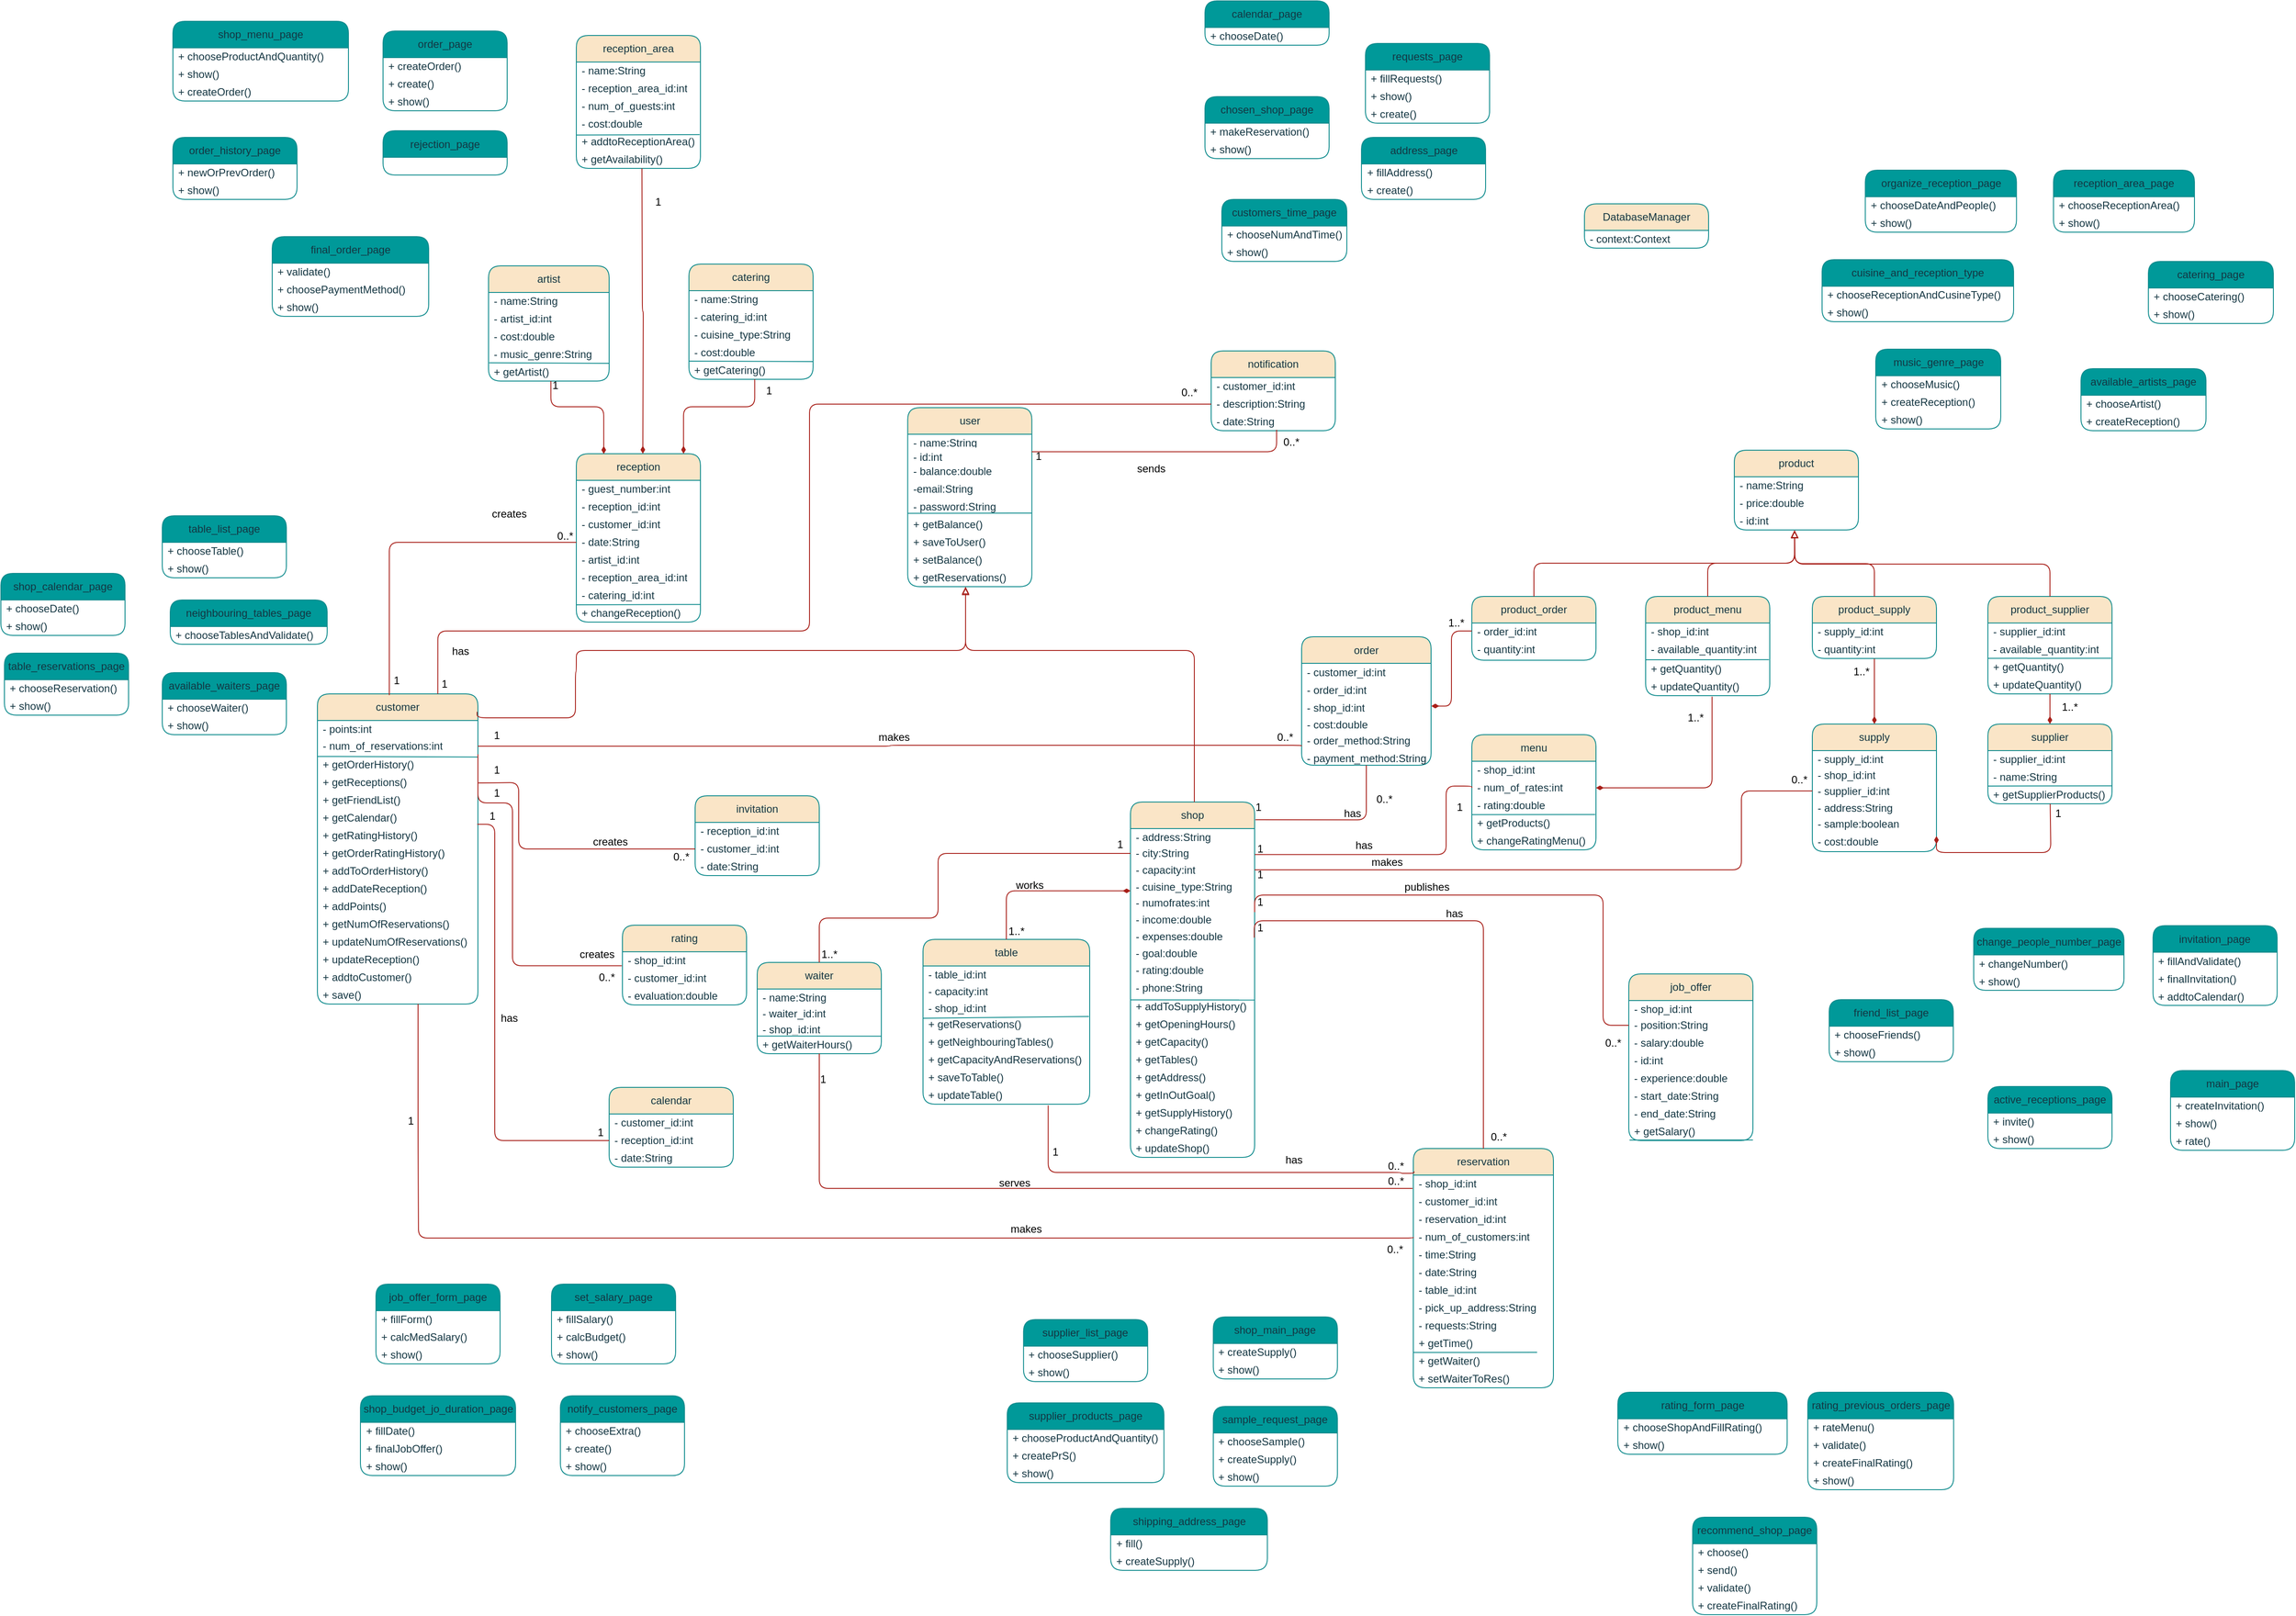 <mxfile version="21.3.4" type="device">
  <diagram id="C5RBs43oDa-KdzZeNtuy" name="Page-1">
    <mxGraphModel dx="408" dy="1793" grid="0" gridSize="10" guides="1" tooltips="1" connect="1" arrows="1" fold="1" page="1" pageScale="1" pageWidth="827" pageHeight="1169" background="#ffffff" math="0" shadow="0">
      <root>
        <mxCell id="WIyWlLk6GJQsqaUBKTNV-0" />
        <mxCell id="WIyWlLk6GJQsqaUBKTNV-1" parent="WIyWlLk6GJQsqaUBKTNV-0" />
        <mxCell id="jPD3LhmRUqBXW_XciYKY-1" value="shop" style="swimlane;fontStyle=0;childLayout=stackLayout;horizontal=1;startSize=30;horizontalStack=0;resizeParent=1;resizeParentMax=0;resizeLast=0;collapsible=1;marginBottom=0;whiteSpace=wrap;html=1;rounded=1;glass=0;shadow=0;labelBackgroundColor=none;fillColor=#FAE5C7;strokeColor=#0F8B8D;fontColor=#143642;" parent="WIyWlLk6GJQsqaUBKTNV-1" vertex="1">
          <mxGeometry x="2764" y="617" width="140" height="401" as="geometry">
            <mxRectangle x="1032" y="130" width="92" height="30" as="alternateBounds" />
          </mxGeometry>
        </mxCell>
        <mxCell id="jPD3LhmRUqBXW_XciYKY-2" value="- address:String" style="text;strokeColor=none;fillColor=none;align=left;verticalAlign=middle;spacingLeft=4;spacingRight=4;overflow=hidden;points=[[0,0.5],[1,0.5]];portConstraint=eastwest;rotatable=0;whiteSpace=wrap;html=1;glass=0;labelBackgroundColor=none;fontColor=#143642;" parent="jPD3LhmRUqBXW_XciYKY-1" vertex="1">
          <mxGeometry y="30" width="140" height="18" as="geometry" />
        </mxCell>
        <mxCell id="jPD3LhmRUqBXW_XciYKY-92" value="- city:String" style="text;strokeColor=none;fillColor=none;align=left;verticalAlign=middle;spacingLeft=4;spacingRight=4;overflow=hidden;points=[[0,0.5],[1,0.5]];portConstraint=eastwest;rotatable=0;whiteSpace=wrap;html=1;glass=0;labelBackgroundColor=none;fontColor=#143642;" parent="jPD3LhmRUqBXW_XciYKY-1" vertex="1">
          <mxGeometry y="48" width="140" height="19" as="geometry" />
        </mxCell>
        <mxCell id="jPD3LhmRUqBXW_XciYKY-109" value="- capacity:int" style="text;strokeColor=none;fillColor=none;align=left;verticalAlign=middle;spacingLeft=4;spacingRight=4;overflow=hidden;points=[[0,0.5],[1,0.5]];portConstraint=eastwest;rotatable=0;whiteSpace=wrap;html=1;glass=0;labelBackgroundColor=none;fontColor=#143642;" parent="jPD3LhmRUqBXW_XciYKY-1" vertex="1">
          <mxGeometry y="67" width="140" height="19" as="geometry" />
        </mxCell>
        <mxCell id="jPD3LhmRUqBXW_XciYKY-4" value="- cuisine_type&lt;span style=&quot;white-space: pre;&quot;&gt;:String	&lt;/span&gt;" style="text;strokeColor=none;fillColor=none;align=left;verticalAlign=middle;spacingLeft=4;spacingRight=4;overflow=hidden;points=[[0,0.5],[1,0.5]];portConstraint=eastwest;rotatable=0;whiteSpace=wrap;html=1;glass=0;labelBackgroundColor=none;fontColor=#143642;" parent="jPD3LhmRUqBXW_XciYKY-1" vertex="1">
          <mxGeometry y="86" width="140" height="18" as="geometry" />
        </mxCell>
        <mxCell id="-M5dJFY_Dd5sbfN9LpIJ-6" value="- numofrates:int" style="text;strokeColor=none;fillColor=none;align=left;verticalAlign=middle;spacingLeft=4;spacingRight=4;overflow=hidden;points=[[0,0.5],[1,0.5]];portConstraint=eastwest;rotatable=0;whiteSpace=wrap;html=1;glass=0;labelBackgroundColor=none;fontColor=#143642;" vertex="1" parent="jPD3LhmRUqBXW_XciYKY-1">
          <mxGeometry y="104" width="140" height="19" as="geometry" />
        </mxCell>
        <mxCell id="jPD3LhmRUqBXW_XciYKY-104" value="- income:double" style="text;strokeColor=none;fillColor=none;align=left;verticalAlign=middle;spacingLeft=4;spacingRight=4;overflow=hidden;points=[[0,0.5],[1,0.5]];portConstraint=eastwest;rotatable=0;whiteSpace=wrap;html=1;glass=0;labelBackgroundColor=none;fontColor=#143642;" parent="jPD3LhmRUqBXW_XciYKY-1" vertex="1">
          <mxGeometry y="123" width="140" height="19" as="geometry" />
        </mxCell>
        <mxCell id="jPD3LhmRUqBXW_XciYKY-107" value="- expenses:double" style="text;strokeColor=none;fillColor=none;align=left;verticalAlign=middle;spacingLeft=4;spacingRight=4;overflow=hidden;points=[[0,0.5],[1,0.5]];portConstraint=eastwest;rotatable=0;whiteSpace=wrap;html=1;glass=0;labelBackgroundColor=none;fontColor=#143642;" parent="jPD3LhmRUqBXW_XciYKY-1" vertex="1">
          <mxGeometry y="142" width="140" height="19" as="geometry" />
        </mxCell>
        <mxCell id="jPD3LhmRUqBXW_XciYKY-108" value="- goal:double" style="text;strokeColor=none;fillColor=none;align=left;verticalAlign=middle;spacingLeft=4;spacingRight=4;overflow=hidden;points=[[0,0.5],[1,0.5]];portConstraint=eastwest;rotatable=0;whiteSpace=wrap;html=1;glass=0;labelBackgroundColor=none;fontColor=#143642;" parent="jPD3LhmRUqBXW_XciYKY-1" vertex="1">
          <mxGeometry y="161" width="140" height="19" as="geometry" />
        </mxCell>
        <mxCell id="jPD3LhmRUqBXW_XciYKY-111" value="- rating:double" style="text;strokeColor=none;fillColor=none;align=left;verticalAlign=middle;spacingLeft=4;spacingRight=4;overflow=hidden;points=[[0,0.5],[1,0.5]];portConstraint=eastwest;rotatable=0;whiteSpace=wrap;html=1;glass=0;labelBackgroundColor=none;fontColor=#143642;" parent="jPD3LhmRUqBXW_XciYKY-1" vertex="1">
          <mxGeometry y="180" width="140" height="19" as="geometry" />
        </mxCell>
        <mxCell id="LBnUgZQ3k2B2JK14YkMi-1" value="- phone:String" style="text;strokeColor=none;fillColor=none;align=left;verticalAlign=middle;spacingLeft=4;spacingRight=4;overflow=hidden;points=[[0,0.5],[1,0.5]];portConstraint=eastwest;rotatable=0;whiteSpace=wrap;html=1;glass=0;labelBackgroundColor=none;fontColor=#143642;" parent="jPD3LhmRUqBXW_XciYKY-1" vertex="1">
          <mxGeometry y="199" width="140" height="22" as="geometry" />
        </mxCell>
        <mxCell id="8Ue-xL6Lnt7KdAzQMRkJ-245" value="" style="endArrow=none;html=1;rounded=0;exitX=-0.002;exitY=0.005;exitDx=0;exitDy=0;exitPerimeter=0;entryX=1.002;entryY=0.013;entryDx=0;entryDy=0;entryPerimeter=0;strokeColor=#0F8B8D;" parent="jPD3LhmRUqBXW_XciYKY-1" edge="1">
          <mxGeometry width="50" height="50" relative="1" as="geometry">
            <mxPoint y="223.2" as="sourcePoint" />
            <mxPoint x="140.56" y="223.36" as="targetPoint" />
          </mxGeometry>
        </mxCell>
        <mxCell id="8Ue-xL6Lnt7KdAzQMRkJ-209" value="+ addToSupplyHistory()" style="text;strokeColor=none;fillColor=none;align=left;verticalAlign=middle;spacingLeft=4;spacingRight=4;overflow=hidden;points=[[0,0.5],[1,0.5]];portConstraint=eastwest;rotatable=0;whiteSpace=wrap;html=1;glass=0;labelBackgroundColor=none;fontColor=#143642;" parent="jPD3LhmRUqBXW_XciYKY-1" vertex="1">
          <mxGeometry y="221" width="140" height="20" as="geometry" />
        </mxCell>
        <mxCell id="8Ue-xL6Lnt7KdAzQMRkJ-68" value="+ getOpeningHours()" style="text;strokeColor=none;fillColor=none;align=left;verticalAlign=middle;spacingLeft=4;spacingRight=4;overflow=hidden;points=[[0,0.5],[1,0.5]];portConstraint=eastwest;rotatable=0;whiteSpace=wrap;html=1;glass=0;labelBackgroundColor=none;fontColor=#143642;" parent="jPD3LhmRUqBXW_XciYKY-1" vertex="1">
          <mxGeometry y="241" width="140" height="20" as="geometry" />
        </mxCell>
        <mxCell id="8Ue-xL6Lnt7KdAzQMRkJ-71" value="+ getCapacity()" style="text;strokeColor=none;fillColor=none;align=left;verticalAlign=middle;spacingLeft=4;spacingRight=4;overflow=hidden;points=[[0,0.5],[1,0.5]];portConstraint=eastwest;rotatable=0;whiteSpace=wrap;html=1;glass=0;labelBackgroundColor=none;fontColor=#143642;" parent="jPD3LhmRUqBXW_XciYKY-1" vertex="1">
          <mxGeometry y="261" width="140" height="20" as="geometry" />
        </mxCell>
        <mxCell id="8Ue-xL6Lnt7KdAzQMRkJ-96" value="+ getTables()" style="text;strokeColor=none;fillColor=none;align=left;verticalAlign=middle;spacingLeft=4;spacingRight=4;overflow=hidden;points=[[0,0.5],[1,0.5]];portConstraint=eastwest;rotatable=0;whiteSpace=wrap;html=1;glass=0;labelBackgroundColor=none;fontColor=#143642;" parent="jPD3LhmRUqBXW_XciYKY-1" vertex="1">
          <mxGeometry y="281" width="140" height="20" as="geometry" />
        </mxCell>
        <mxCell id="8Ue-xL6Lnt7KdAzQMRkJ-86" value="+ getAddress()" style="text;strokeColor=none;fillColor=none;align=left;verticalAlign=middle;spacingLeft=4;spacingRight=4;overflow=hidden;points=[[0,0.5],[1,0.5]];portConstraint=eastwest;rotatable=0;whiteSpace=wrap;html=1;glass=0;labelBackgroundColor=none;fontColor=#143642;" parent="jPD3LhmRUqBXW_XciYKY-1" vertex="1">
          <mxGeometry y="301" width="140" height="20" as="geometry" />
        </mxCell>
        <mxCell id="8Ue-xL6Lnt7KdAzQMRkJ-170" value="+ getInOutGoal()" style="text;strokeColor=none;fillColor=none;align=left;verticalAlign=middle;spacingLeft=4;spacingRight=4;overflow=hidden;points=[[0,0.5],[1,0.5]];portConstraint=eastwest;rotatable=0;whiteSpace=wrap;html=1;glass=0;labelBackgroundColor=none;fontColor=#143642;" parent="jPD3LhmRUqBXW_XciYKY-1" vertex="1">
          <mxGeometry y="321" width="140" height="20" as="geometry" />
        </mxCell>
        <mxCell id="8Ue-xL6Lnt7KdAzQMRkJ-199" value="+ getSupplyHistory()" style="text;strokeColor=none;fillColor=none;align=left;verticalAlign=middle;spacingLeft=4;spacingRight=4;overflow=hidden;points=[[0,0.5],[1,0.5]];portConstraint=eastwest;rotatable=0;whiteSpace=wrap;html=1;glass=0;labelBackgroundColor=none;fontColor=#143642;" parent="jPD3LhmRUqBXW_XciYKY-1" vertex="1">
          <mxGeometry y="341" width="140" height="20" as="geometry" />
        </mxCell>
        <mxCell id="8Ue-xL6Lnt7KdAzQMRkJ-157" value="+ changeRating()" style="text;strokeColor=none;fillColor=none;align=left;verticalAlign=middle;spacingLeft=4;spacingRight=4;overflow=hidden;points=[[0,0.5],[1,0.5]];portConstraint=eastwest;rotatable=0;whiteSpace=wrap;html=1;glass=0;labelBackgroundColor=none;fontColor=#143642;" parent="jPD3LhmRUqBXW_XciYKY-1" vertex="1">
          <mxGeometry y="361" width="140" height="20" as="geometry" />
        </mxCell>
        <mxCell id="8Ue-xL6Lnt7KdAzQMRkJ-226" value="+ updateShop()" style="text;strokeColor=none;fillColor=none;align=left;verticalAlign=middle;spacingLeft=4;spacingRight=4;overflow=hidden;points=[[0,0.5],[1,0.5]];portConstraint=eastwest;rotatable=0;whiteSpace=wrap;html=1;glass=0;labelBackgroundColor=none;fontColor=#143642;" parent="jPD3LhmRUqBXW_XciYKY-1" vertex="1">
          <mxGeometry y="381" width="140" height="20" as="geometry" />
        </mxCell>
        <mxCell id="jPD3LhmRUqBXW_XciYKY-19" value="user" style="swimlane;fontStyle=0;childLayout=stackLayout;horizontal=1;startSize=30;horizontalStack=0;resizeParent=1;resizeParentMax=0;resizeLast=0;collapsible=1;marginBottom=0;whiteSpace=wrap;html=1;rounded=1;glass=0;labelBackgroundColor=none;fillColor=#FAE5C7;strokeColor=#0F8B8D;fontColor=#143642;" parent="WIyWlLk6GJQsqaUBKTNV-1" vertex="1">
          <mxGeometry x="2512.75" y="172" width="140" height="202" as="geometry" />
        </mxCell>
        <mxCell id="jPD3LhmRUqBXW_XciYKY-20" value="- name:String" style="text;strokeColor=none;fillColor=none;align=left;verticalAlign=middle;spacingLeft=4;spacingRight=4;overflow=hidden;points=[[0,0.5],[1,0.5]];portConstraint=eastwest;rotatable=0;whiteSpace=wrap;html=1;glass=0;labelBackgroundColor=none;fontColor=#143642;" parent="jPD3LhmRUqBXW_XciYKY-19" vertex="1">
          <mxGeometry y="30" width="140" height="16" as="geometry" />
        </mxCell>
        <mxCell id="jPD3LhmRUqBXW_XciYKY-22" value="- id:int" style="text;strokeColor=none;fillColor=none;align=left;verticalAlign=middle;spacingLeft=4;spacingRight=4;overflow=hidden;points=[[0,0.5],[1,0.5]];portConstraint=eastwest;rotatable=0;whiteSpace=wrap;html=1;glass=0;labelBackgroundColor=none;fontColor=#143642;" parent="jPD3LhmRUqBXW_XciYKY-19" vertex="1">
          <mxGeometry y="46" width="140" height="16" as="geometry" />
        </mxCell>
        <mxCell id="jPD3LhmRUqBXW_XciYKY-134" value="- balance:double" style="text;strokeColor=none;fillColor=none;align=left;verticalAlign=middle;spacingLeft=4;spacingRight=4;overflow=hidden;points=[[0,0.5],[1,0.5]];portConstraint=eastwest;rotatable=0;whiteSpace=wrap;html=1;glass=0;labelBackgroundColor=none;fontColor=#143642;" parent="jPD3LhmRUqBXW_XciYKY-19" vertex="1">
          <mxGeometry y="62" width="140" height="20" as="geometry" />
        </mxCell>
        <mxCell id="jPD3LhmRUqBXW_XciYKY-192" value="-email:String" style="text;strokeColor=none;fillColor=none;align=left;verticalAlign=middle;spacingLeft=4;spacingRight=4;overflow=hidden;points=[[0,0.5],[1,0.5]];portConstraint=eastwest;rotatable=0;whiteSpace=wrap;html=1;glass=0;labelBackgroundColor=none;fontColor=#143642;" parent="jPD3LhmRUqBXW_XciYKY-19" vertex="1">
          <mxGeometry y="82" width="140" height="20" as="geometry" />
        </mxCell>
        <mxCell id="-M5dJFY_Dd5sbfN9LpIJ-7" value="- password:String" style="text;strokeColor=none;fillColor=none;align=left;verticalAlign=middle;spacingLeft=4;spacingRight=4;overflow=hidden;points=[[0,0.5],[1,0.5]];portConstraint=eastwest;rotatable=0;whiteSpace=wrap;html=1;glass=0;labelBackgroundColor=none;fontColor=#143642;" vertex="1" parent="jPD3LhmRUqBXW_XciYKY-19">
          <mxGeometry y="102" width="140" height="20" as="geometry" />
        </mxCell>
        <mxCell id="8Ue-xL6Lnt7KdAzQMRkJ-61" value="+ getBalance()" style="text;strokeColor=none;fillColor=none;align=left;verticalAlign=middle;spacingLeft=4;spacingRight=4;overflow=hidden;points=[[0,0.5],[1,0.5]];portConstraint=eastwest;rotatable=0;whiteSpace=wrap;html=1;glass=0;labelBackgroundColor=none;fontColor=#143642;" parent="jPD3LhmRUqBXW_XciYKY-19" vertex="1">
          <mxGeometry y="122" width="140" height="20" as="geometry" />
        </mxCell>
        <mxCell id="8Ue-xL6Lnt7KdAzQMRkJ-62" value="+ saveToUser()" style="text;strokeColor=none;fillColor=none;align=left;verticalAlign=middle;spacingLeft=4;spacingRight=4;overflow=hidden;points=[[0,0.5],[1,0.5]];portConstraint=eastwest;rotatable=0;whiteSpace=wrap;html=1;glass=0;labelBackgroundColor=none;fontColor=#143642;" parent="jPD3LhmRUqBXW_XciYKY-19" vertex="1">
          <mxGeometry y="142" width="140" height="20" as="geometry" />
        </mxCell>
        <mxCell id="8Ue-xL6Lnt7KdAzQMRkJ-100" value="+ setBalance()" style="text;strokeColor=none;fillColor=none;align=left;verticalAlign=middle;spacingLeft=4;spacingRight=4;overflow=hidden;points=[[0,0.5],[1,0.5]];portConstraint=eastwest;rotatable=0;whiteSpace=wrap;html=1;glass=0;labelBackgroundColor=none;fontColor=#143642;" parent="jPD3LhmRUqBXW_XciYKY-19" vertex="1">
          <mxGeometry y="162" width="140" height="20" as="geometry" />
        </mxCell>
        <mxCell id="8Ue-xL6Lnt7KdAzQMRkJ-168" value="+ getReservations()" style="text;strokeColor=none;fillColor=none;align=left;verticalAlign=middle;spacingLeft=4;spacingRight=4;overflow=hidden;points=[[0,0.5],[1,0.5]];portConstraint=eastwest;rotatable=0;whiteSpace=wrap;html=1;glass=0;labelBackgroundColor=none;fontColor=#143642;" parent="jPD3LhmRUqBXW_XciYKY-19" vertex="1">
          <mxGeometry y="182" width="140" height="20" as="geometry" />
        </mxCell>
        <mxCell id="8Ue-xL6Lnt7KdAzQMRkJ-240" value="" style="endArrow=none;html=1;rounded=0;strokeColor=#0F8B8D;exitX=0;exitY=-0.138;exitDx=0;exitDy=0;exitPerimeter=0;entryX=0.998;entryY=-0.151;entryDx=0;entryDy=0;entryPerimeter=0;" parent="jPD3LhmRUqBXW_XciYKY-19" source="8Ue-xL6Lnt7KdAzQMRkJ-61" edge="1" target="8Ue-xL6Lnt7KdAzQMRkJ-61">
          <mxGeometry width="50" height="50" relative="1" as="geometry">
            <mxPoint x="150.25" y="108.5" as="sourcePoint" />
            <mxPoint x="220.25" y="115.5" as="targetPoint" />
          </mxGeometry>
        </mxCell>
        <mxCell id="jPD3LhmRUqBXW_XciYKY-23" value="table" style="swimlane;fontStyle=0;childLayout=stackLayout;horizontal=1;startSize=30;horizontalStack=0;resizeParent=1;resizeParentMax=0;resizeLast=0;collapsible=1;marginBottom=0;whiteSpace=wrap;html=1;rounded=1;glass=0;labelBackgroundColor=none;fillColor=#FAE5C7;strokeColor=#0F8B8D;fontColor=#143642;" parent="WIyWlLk6GJQsqaUBKTNV-1" vertex="1">
          <mxGeometry x="2530" y="772" width="188" height="186" as="geometry" />
        </mxCell>
        <mxCell id="jPD3LhmRUqBXW_XciYKY-25" value="- table_id:int" style="text;strokeColor=none;fillColor=none;align=left;verticalAlign=middle;spacingLeft=4;spacingRight=4;overflow=hidden;points=[[0,0.5],[1,0.5]];portConstraint=eastwest;rotatable=0;whiteSpace=wrap;html=1;glass=0;labelBackgroundColor=none;fontColor=#143642;" parent="jPD3LhmRUqBXW_XciYKY-23" vertex="1">
          <mxGeometry y="30" width="188" height="19" as="geometry" />
        </mxCell>
        <mxCell id="jPD3LhmRUqBXW_XciYKY-24" value="- capacity:int" style="text;strokeColor=none;fillColor=none;align=left;verticalAlign=middle;spacingLeft=4;spacingRight=4;overflow=hidden;points=[[0,0.5],[1,0.5]];portConstraint=eastwest;rotatable=0;whiteSpace=wrap;html=1;glass=0;labelBackgroundColor=none;fontColor=#143642;" parent="jPD3LhmRUqBXW_XciYKY-23" vertex="1">
          <mxGeometry y="49" width="188" height="19" as="geometry" />
        </mxCell>
        <mxCell id="jPD3LhmRUqBXW_XciYKY-124" value="- shop_id:int" style="text;strokeColor=none;fillColor=none;align=left;verticalAlign=middle;spacingLeft=4;spacingRight=4;overflow=hidden;points=[[0,0.5],[1,0.5]];portConstraint=eastwest;rotatable=0;whiteSpace=wrap;html=1;glass=0;labelBackgroundColor=none;fontColor=#143642;" parent="jPD3LhmRUqBXW_XciYKY-23" vertex="1">
          <mxGeometry y="68" width="188" height="18" as="geometry" />
        </mxCell>
        <mxCell id="8Ue-xL6Lnt7KdAzQMRkJ-213" value="+ getReservations()" style="text;strokeColor=none;fillColor=none;align=left;verticalAlign=middle;spacingLeft=4;spacingRight=4;overflow=hidden;points=[[0,0.5],[1,0.5]];portConstraint=eastwest;rotatable=0;whiteSpace=wrap;html=1;glass=0;labelBackgroundColor=none;fontColor=#143642;" parent="jPD3LhmRUqBXW_XciYKY-23" vertex="1">
          <mxGeometry y="86" width="188" height="20" as="geometry" />
        </mxCell>
        <mxCell id="8Ue-xL6Lnt7KdAzQMRkJ-227" value="+ getNeighbouringTables()" style="text;strokeColor=none;fillColor=none;align=left;verticalAlign=middle;spacingLeft=4;spacingRight=4;overflow=hidden;points=[[0,0.5],[1,0.5]];portConstraint=eastwest;rotatable=0;whiteSpace=wrap;html=1;glass=0;labelBackgroundColor=none;fontColor=#143642;" parent="jPD3LhmRUqBXW_XciYKY-23" vertex="1">
          <mxGeometry y="106" width="188" height="20" as="geometry" />
        </mxCell>
        <mxCell id="8Ue-xL6Lnt7KdAzQMRkJ-90" value="+ getCapacityAndReservations()" style="text;strokeColor=none;fillColor=none;align=left;verticalAlign=middle;spacingLeft=4;spacingRight=4;overflow=hidden;points=[[0,0.5],[1,0.5]];portConstraint=eastwest;rotatable=0;whiteSpace=wrap;html=1;glass=0;labelBackgroundColor=none;fontColor=#143642;" parent="jPD3LhmRUqBXW_XciYKY-23" vertex="1">
          <mxGeometry y="126" width="188" height="20" as="geometry" />
        </mxCell>
        <mxCell id="8Ue-xL6Lnt7KdAzQMRkJ-101" value="+ saveToTable()" style="text;strokeColor=none;fillColor=none;align=left;verticalAlign=middle;spacingLeft=4;spacingRight=4;overflow=hidden;points=[[0,0.5],[1,0.5]];portConstraint=eastwest;rotatable=0;whiteSpace=wrap;html=1;glass=0;labelBackgroundColor=none;fontColor=#143642;" parent="jPD3LhmRUqBXW_XciYKY-23" vertex="1">
          <mxGeometry y="146" width="188" height="20" as="geometry" />
        </mxCell>
        <mxCell id="8Ue-xL6Lnt7KdAzQMRkJ-225" value="+ updateTable()" style="text;strokeColor=none;fillColor=none;align=left;verticalAlign=middle;spacingLeft=4;spacingRight=4;overflow=hidden;points=[[0,0.5],[1,0.5]];portConstraint=eastwest;rotatable=0;whiteSpace=wrap;html=1;glass=0;labelBackgroundColor=none;fontColor=#143642;" parent="jPD3LhmRUqBXW_XciYKY-23" vertex="1">
          <mxGeometry y="166" width="188" height="20" as="geometry" />
        </mxCell>
        <mxCell id="jPD3LhmRUqBXW_XciYKY-27" value="menu" style="swimlane;fontStyle=0;childLayout=stackLayout;horizontal=1;startSize=30;horizontalStack=0;resizeParent=1;resizeParentMax=0;resizeLast=0;collapsible=1;marginBottom=0;whiteSpace=wrap;html=1;rounded=1;glass=0;labelBackgroundColor=none;fillColor=#FAE5C7;strokeColor=#0F8B8D;fontColor=#143642;" parent="WIyWlLk6GJQsqaUBKTNV-1" vertex="1">
          <mxGeometry x="3149" y="541" width="140" height="130" as="geometry" />
        </mxCell>
        <mxCell id="jPD3LhmRUqBXW_XciYKY-28" value="- shop_id:int" style="text;strokeColor=none;fillColor=none;align=left;verticalAlign=middle;spacingLeft=4;spacingRight=4;overflow=hidden;points=[[0,0.5],[1,0.5]];portConstraint=eastwest;rotatable=0;whiteSpace=wrap;html=1;glass=0;labelBackgroundColor=none;fontColor=#143642;" parent="jPD3LhmRUqBXW_XciYKY-27" vertex="1">
          <mxGeometry y="30" width="140" height="20" as="geometry" />
        </mxCell>
        <mxCell id="jPD3LhmRUqBXW_XciYKY-135" value="- num_of_rates:int" style="text;strokeColor=none;fillColor=none;align=left;verticalAlign=middle;spacingLeft=4;spacingRight=4;overflow=hidden;points=[[0,0.5],[1,0.5]];portConstraint=eastwest;rotatable=0;whiteSpace=wrap;html=1;glass=0;labelBackgroundColor=none;fontColor=#143642;" parent="jPD3LhmRUqBXW_XciYKY-27" vertex="1">
          <mxGeometry y="50" width="140" height="20" as="geometry" />
        </mxCell>
        <mxCell id="jPD3LhmRUqBXW_XciYKY-153" value="- rating:double" style="text;strokeColor=none;fillColor=none;align=left;verticalAlign=middle;spacingLeft=4;spacingRight=4;overflow=hidden;points=[[0,0.5],[1,0.5]];portConstraint=eastwest;rotatable=0;whiteSpace=wrap;html=1;glass=0;labelBackgroundColor=none;fontColor=#143642;" parent="jPD3LhmRUqBXW_XciYKY-27" vertex="1">
          <mxGeometry y="70" width="140" height="20" as="geometry" />
        </mxCell>
        <mxCell id="8Ue-xL6Lnt7KdAzQMRkJ-52" value="+ getProducts()" style="text;strokeColor=none;fillColor=none;align=left;verticalAlign=middle;spacingLeft=4;spacingRight=4;overflow=hidden;points=[[0,0.5],[1,0.5]];portConstraint=eastwest;rotatable=0;whiteSpace=wrap;html=1;glass=0;labelBackgroundColor=none;fontColor=#143642;" parent="jPD3LhmRUqBXW_XciYKY-27" vertex="1">
          <mxGeometry y="90" width="140" height="20" as="geometry" />
        </mxCell>
        <mxCell id="8Ue-xL6Lnt7KdAzQMRkJ-53" value="" style="endArrow=none;html=1;rounded=0;exitX=0;exitY=0.013;exitDx=0;exitDy=0;exitPerimeter=0;entryX=0.994;entryY=0.004;entryDx=0;entryDy=0;entryPerimeter=0;strokeColor=#0F8B8D;" parent="jPD3LhmRUqBXW_XciYKY-27" source="8Ue-xL6Lnt7KdAzQMRkJ-52" target="8Ue-xL6Lnt7KdAzQMRkJ-52" edge="1">
          <mxGeometry width="50" height="50" relative="1" as="geometry">
            <mxPoint x="69" y="123" as="sourcePoint" />
            <mxPoint x="119" y="73" as="targetPoint" />
          </mxGeometry>
        </mxCell>
        <mxCell id="8Ue-xL6Lnt7KdAzQMRkJ-175" value="+ changeRatingMenu()" style="text;strokeColor=none;fillColor=none;align=left;verticalAlign=middle;spacingLeft=4;spacingRight=4;overflow=hidden;points=[[0,0.5],[1,0.5]];portConstraint=eastwest;rotatable=0;whiteSpace=wrap;html=1;glass=0;labelBackgroundColor=none;fontColor=#143642;" parent="jPD3LhmRUqBXW_XciYKY-27" vertex="1">
          <mxGeometry y="110" width="140" height="20" as="geometry" />
        </mxCell>
        <mxCell id="jPD3LhmRUqBXW_XciYKY-35" value="waiter" style="swimlane;fontStyle=0;childLayout=stackLayout;horizontal=1;startSize=30;horizontalStack=0;resizeParent=1;resizeParentMax=0;resizeLast=0;collapsible=1;marginBottom=0;whiteSpace=wrap;html=1;rounded=1;glass=0;labelBackgroundColor=none;fillColor=#FAE5C7;strokeColor=#0F8B8D;fontColor=#143642;" parent="WIyWlLk6GJQsqaUBKTNV-1" vertex="1">
          <mxGeometry x="2343" y="798" width="140" height="103" as="geometry" />
        </mxCell>
        <mxCell id="jPD3LhmRUqBXW_XciYKY-36" value="- name:String" style="text;strokeColor=none;fillColor=none;align=left;verticalAlign=middle;spacingLeft=4;spacingRight=4;overflow=hidden;points=[[0,0.5],[1,0.5]];portConstraint=eastwest;rotatable=0;whiteSpace=wrap;html=1;glass=0;labelBackgroundColor=none;fontColor=#143642;" parent="jPD3LhmRUqBXW_XciYKY-35" vertex="1">
          <mxGeometry y="30" width="140" height="18" as="geometry" />
        </mxCell>
        <mxCell id="jPD3LhmRUqBXW_XciYKY-37" value="- waiter_id:int" style="text;strokeColor=none;fillColor=none;align=left;verticalAlign=middle;spacingLeft=4;spacingRight=4;overflow=hidden;points=[[0,0.5],[1,0.5]];portConstraint=eastwest;rotatable=0;whiteSpace=wrap;html=1;glass=0;labelBackgroundColor=none;fontColor=#143642;" parent="jPD3LhmRUqBXW_XciYKY-35" vertex="1">
          <mxGeometry y="48" width="140" height="18" as="geometry" />
        </mxCell>
        <mxCell id="jPD3LhmRUqBXW_XciYKY-38" value="- shop_id:int" style="text;strokeColor=none;fillColor=none;align=left;verticalAlign=middle;spacingLeft=4;spacingRight=4;overflow=hidden;points=[[0,0.5],[1,0.5]];portConstraint=eastwest;rotatable=0;whiteSpace=wrap;html=1;glass=0;labelBackgroundColor=none;fontColor=#143642;" parent="jPD3LhmRUqBXW_XciYKY-35" vertex="1">
          <mxGeometry y="66" width="140" height="17" as="geometry" />
        </mxCell>
        <mxCell id="8Ue-xL6Lnt7KdAzQMRkJ-238" value="" style="endArrow=none;html=1;rounded=0;exitX=-0.002;exitY=0.005;exitDx=0;exitDy=0;exitPerimeter=0;entryX=1.002;entryY=0.013;entryDx=0;entryDy=0;entryPerimeter=0;strokeColor=#0F8B8D;" parent="jPD3LhmRUqBXW_XciYKY-35" source="8Ue-xL6Lnt7KdAzQMRkJ-218" target="8Ue-xL6Lnt7KdAzQMRkJ-218" edge="1">
          <mxGeometry width="50" height="50" relative="1" as="geometry">
            <mxPoint x="-63" y="105.0" as="sourcePoint" />
            <mxPoint x="118" y="105.7" as="targetPoint" />
          </mxGeometry>
        </mxCell>
        <mxCell id="8Ue-xL6Lnt7KdAzQMRkJ-218" value="+ getWaiterHours()" style="text;strokeColor=none;fillColor=none;align=left;verticalAlign=middle;spacingLeft=4;spacingRight=4;overflow=hidden;points=[[0,0.5],[1,0.5]];portConstraint=eastwest;rotatable=0;whiteSpace=wrap;html=1;glass=0;labelBackgroundColor=none;fontColor=#143642;" parent="jPD3LhmRUqBXW_XciYKY-35" vertex="1">
          <mxGeometry y="83" width="140" height="20" as="geometry" />
        </mxCell>
        <mxCell id="jPD3LhmRUqBXW_XciYKY-143" value="product" style="swimlane;fontStyle=0;childLayout=stackLayout;horizontal=1;startSize=30;horizontalStack=0;resizeParent=1;resizeParentMax=0;resizeLast=0;collapsible=1;marginBottom=0;whiteSpace=wrap;html=1;rounded=1;swimlaneLine=1;glass=0;labelBackgroundColor=none;fillColor=#FAE5C7;strokeColor=#0F8B8D;fontColor=#143642;" parent="WIyWlLk6GJQsqaUBKTNV-1" vertex="1">
          <mxGeometry x="3445" y="220" width="140" height="90" as="geometry">
            <mxRectangle x="867" y="407" width="79" height="30" as="alternateBounds" />
          </mxGeometry>
        </mxCell>
        <mxCell id="jPD3LhmRUqBXW_XciYKY-148" value="- name:String" style="text;strokeColor=none;fillColor=none;align=left;verticalAlign=middle;spacingLeft=4;spacingRight=4;overflow=hidden;points=[[0,0.5],[1,0.5]];portConstraint=eastwest;rotatable=0;whiteSpace=wrap;html=1;glass=0;labelBackgroundColor=none;fontColor=#143642;" parent="jPD3LhmRUqBXW_XciYKY-143" vertex="1">
          <mxGeometry y="30" width="140" height="20" as="geometry" />
        </mxCell>
        <mxCell id="-M5dJFY_Dd5sbfN9LpIJ-5" value="- price:double" style="text;strokeColor=none;fillColor=none;align=left;verticalAlign=middle;spacingLeft=4;spacingRight=4;overflow=hidden;points=[[0,0.5],[1,0.5]];portConstraint=eastwest;rotatable=0;whiteSpace=wrap;html=1;glass=0;labelBackgroundColor=none;fontColor=#143642;" vertex="1" parent="jPD3LhmRUqBXW_XciYKY-143">
          <mxGeometry y="50" width="140" height="20" as="geometry" />
        </mxCell>
        <mxCell id="jPD3LhmRUqBXW_XciYKY-149" value="- id:int" style="text;strokeColor=none;fillColor=none;align=left;verticalAlign=middle;spacingLeft=4;spacingRight=4;overflow=hidden;points=[[0,0.5],[1,0.5]];portConstraint=eastwest;rotatable=0;whiteSpace=wrap;html=1;glass=0;labelBackgroundColor=none;fontColor=#143642;" parent="jPD3LhmRUqBXW_XciYKY-143" vertex="1">
          <mxGeometry y="70" width="140" height="20" as="geometry" />
        </mxCell>
        <mxCell id="jPD3LhmRUqBXW_XciYKY-154" value="order" style="swimlane;fontStyle=0;childLayout=stackLayout;horizontal=1;startSize=30;horizontalStack=0;resizeParent=1;resizeParentMax=0;resizeLast=0;collapsible=1;marginBottom=0;whiteSpace=wrap;html=1;rounded=1;glass=0;labelBackgroundColor=none;fillColor=#FAE5C7;strokeColor=#0F8B8D;fontColor=#143642;" parent="WIyWlLk6GJQsqaUBKTNV-1" vertex="1">
          <mxGeometry x="2957" y="430.5" width="146" height="145" as="geometry">
            <mxRectangle x="1220" y="367" width="97" height="30" as="alternateBounds" />
          </mxGeometry>
        </mxCell>
        <mxCell id="jPD3LhmRUqBXW_XciYKY-155" value="- customer_id:int" style="text;strokeColor=none;fillColor=none;align=left;verticalAlign=middle;spacingLeft=4;spacingRight=4;overflow=hidden;points=[[0,0.5],[1,0.5]];portConstraint=eastwest;rotatable=0;whiteSpace=wrap;html=1;glass=0;labelBackgroundColor=none;fontColor=#143642;" parent="jPD3LhmRUqBXW_XciYKY-154" vertex="1">
          <mxGeometry y="30" width="146" height="20" as="geometry" />
        </mxCell>
        <mxCell id="jPD3LhmRUqBXW_XciYKY-156" value="- order_id:int" style="text;strokeColor=none;fillColor=none;align=left;verticalAlign=middle;spacingLeft=4;spacingRight=4;overflow=hidden;points=[[0,0.5],[1,0.5]];portConstraint=eastwest;rotatable=0;whiteSpace=wrap;html=1;glass=0;labelBackgroundColor=none;fontColor=#143642;" parent="jPD3LhmRUqBXW_XciYKY-154" vertex="1">
          <mxGeometry y="50" width="146" height="20" as="geometry" />
        </mxCell>
        <mxCell id="jPD3LhmRUqBXW_XciYKY-157" value="- shop_id:int" style="text;strokeColor=none;fillColor=none;align=left;verticalAlign=middle;spacingLeft=4;spacingRight=4;overflow=hidden;points=[[0,0.5],[1,0.5]];portConstraint=eastwest;rotatable=0;whiteSpace=wrap;html=1;glass=0;labelBackgroundColor=none;fontColor=#143642;" parent="jPD3LhmRUqBXW_XciYKY-154" vertex="1">
          <mxGeometry y="70" width="146" height="20" as="geometry" />
        </mxCell>
        <mxCell id="jPD3LhmRUqBXW_XciYKY-158" value="- cost:double" style="text;strokeColor=none;fillColor=none;align=left;verticalAlign=middle;spacingLeft=4;spacingRight=4;overflow=hidden;points=[[0,0.5],[1,0.5]];portConstraint=eastwest;rotatable=0;whiteSpace=wrap;html=1;glass=0;labelBackgroundColor=none;fontColor=#143642;" parent="jPD3LhmRUqBXW_XciYKY-154" vertex="1">
          <mxGeometry y="90" width="146" height="17" as="geometry" />
        </mxCell>
        <mxCell id="jPD3LhmRUqBXW_XciYKY-159" value="- order_method:String" style="text;strokeColor=none;fillColor=none;align=left;verticalAlign=middle;spacingLeft=4;spacingRight=4;overflow=hidden;points=[[0,0.5],[1,0.5]];portConstraint=eastwest;rotatable=0;whiteSpace=wrap;html=1;glass=0;labelBackgroundColor=none;fontColor=#143642;" parent="jPD3LhmRUqBXW_XciYKY-154" vertex="1">
          <mxGeometry y="107" width="146" height="20" as="geometry" />
        </mxCell>
        <mxCell id="jPD3LhmRUqBXW_XciYKY-160" value="- payment_method:String" style="text;strokeColor=none;fillColor=none;align=left;verticalAlign=middle;spacingLeft=4;spacingRight=4;overflow=hidden;points=[[0,0.5],[1,0.5]];portConstraint=eastwest;rotatable=0;whiteSpace=wrap;html=1;glass=0;labelBackgroundColor=none;fontColor=#143642;" parent="jPD3LhmRUqBXW_XciYKY-154" vertex="1">
          <mxGeometry y="127" width="146" height="18" as="geometry" />
        </mxCell>
        <mxCell id="jPD3LhmRUqBXW_XciYKY-172" value="product_menu" style="swimlane;fontStyle=0;childLayout=stackLayout;horizontal=1;startSize=30;horizontalStack=0;resizeParent=1;resizeParentMax=0;resizeLast=0;collapsible=1;marginBottom=0;whiteSpace=wrap;html=1;rounded=1;swimlaneLine=1;glass=0;labelBackgroundColor=none;fillColor=#FAE5C7;strokeColor=#0F8B8D;fontColor=#143642;" parent="WIyWlLk6GJQsqaUBKTNV-1" vertex="1">
          <mxGeometry x="3345" y="385" width="140" height="112" as="geometry">
            <mxRectangle x="867" y="407" width="79" height="30" as="alternateBounds" />
          </mxGeometry>
        </mxCell>
        <mxCell id="jPD3LhmRUqBXW_XciYKY-173" value="- shop_id:int" style="text;strokeColor=none;fillColor=none;align=left;verticalAlign=middle;spacingLeft=4;spacingRight=4;overflow=hidden;points=[[0,0.5],[1,0.5]];portConstraint=eastwest;rotatable=0;whiteSpace=wrap;html=1;glass=0;labelBackgroundColor=none;fontColor=#143642;" parent="jPD3LhmRUqBXW_XciYKY-172" vertex="1">
          <mxGeometry y="30" width="140" height="18" as="geometry" />
        </mxCell>
        <mxCell id="jPD3LhmRUqBXW_XciYKY-176" value="- available_quantity:int" style="text;strokeColor=none;fillColor=none;align=left;verticalAlign=middle;spacingLeft=4;spacingRight=4;overflow=hidden;points=[[0,0.5],[1,0.5]];portConstraint=eastwest;rotatable=0;whiteSpace=wrap;html=1;glass=0;labelBackgroundColor=none;fontColor=#143642;" parent="jPD3LhmRUqBXW_XciYKY-172" vertex="1">
          <mxGeometry y="48" width="140" height="24" as="geometry" />
        </mxCell>
        <mxCell id="8Ue-xL6Lnt7KdAzQMRkJ-248" value="" style="endArrow=none;html=1;rounded=0;exitX=0;exitY=0.013;exitDx=0;exitDy=0;exitPerimeter=0;entryX=0.994;entryY=0.004;entryDx=0;entryDy=0;entryPerimeter=0;strokeColor=#0F8B8D;" parent="jPD3LhmRUqBXW_XciYKY-172" edge="1">
          <mxGeometry width="50" height="50" relative="1" as="geometry">
            <mxPoint y="71.53" as="sourcePoint" />
            <mxPoint x="139.16" y="71.35" as="targetPoint" />
          </mxGeometry>
        </mxCell>
        <mxCell id="8Ue-xL6Lnt7KdAzQMRkJ-56" value="+ getQuantity()" style="text;strokeColor=none;fillColor=none;align=left;verticalAlign=middle;spacingLeft=4;spacingRight=4;overflow=hidden;points=[[0,0.5],[1,0.5]];portConstraint=eastwest;rotatable=0;whiteSpace=wrap;html=1;glass=0;labelBackgroundColor=none;fontColor=#143642;" parent="jPD3LhmRUqBXW_XciYKY-172" vertex="1">
          <mxGeometry y="72" width="140" height="20" as="geometry" />
        </mxCell>
        <mxCell id="8Ue-xL6Lnt7KdAzQMRkJ-59" value="+ updateQuantity()" style="text;strokeColor=none;fillColor=none;align=left;verticalAlign=middle;spacingLeft=4;spacingRight=4;overflow=hidden;points=[[0,0.5],[1,0.5]];portConstraint=eastwest;rotatable=0;whiteSpace=wrap;html=1;glass=0;labelBackgroundColor=none;fontColor=#143642;" parent="jPD3LhmRUqBXW_XciYKY-172" vertex="1">
          <mxGeometry y="92" width="140" height="20" as="geometry" />
        </mxCell>
        <mxCell id="jPD3LhmRUqBXW_XciYKY-177" value="product_order" style="swimlane;fontStyle=0;childLayout=stackLayout;horizontal=1;startSize=30;horizontalStack=0;resizeParent=1;resizeParentMax=0;resizeLast=0;collapsible=1;marginBottom=0;whiteSpace=wrap;html=1;rounded=1;swimlaneLine=1;glass=0;labelBackgroundColor=none;fillColor=#FAE5C7;strokeColor=#0F8B8D;fontColor=#143642;" parent="WIyWlLk6GJQsqaUBKTNV-1" vertex="1">
          <mxGeometry x="3149" y="385" width="140" height="72" as="geometry">
            <mxRectangle x="867" y="407" width="79" height="30" as="alternateBounds" />
          </mxGeometry>
        </mxCell>
        <mxCell id="jPD3LhmRUqBXW_XciYKY-178" value="- order_id:int" style="text;strokeColor=none;fillColor=none;align=left;verticalAlign=middle;spacingLeft=4;spacingRight=4;overflow=hidden;points=[[0,0.5],[1,0.5]];portConstraint=eastwest;rotatable=0;whiteSpace=wrap;html=1;glass=0;labelBackgroundColor=none;fontColor=#143642;" parent="jPD3LhmRUqBXW_XciYKY-177" vertex="1">
          <mxGeometry y="30" width="140" height="18" as="geometry" />
        </mxCell>
        <mxCell id="jPD3LhmRUqBXW_XciYKY-181" value="- quantity:int" style="text;strokeColor=none;fillColor=none;align=left;verticalAlign=middle;spacingLeft=4;spacingRight=4;overflow=hidden;points=[[0,0.5],[1,0.5]];portConstraint=eastwest;rotatable=0;whiteSpace=wrap;html=1;glass=0;labelBackgroundColor=none;fontColor=#143642;" parent="jPD3LhmRUqBXW_XciYKY-177" vertex="1">
          <mxGeometry y="48" width="140" height="24" as="geometry" />
        </mxCell>
        <mxCell id="jPD3LhmRUqBXW_XciYKY-182" value="reservation" style="swimlane;fontStyle=0;childLayout=stackLayout;horizontal=1;startSize=30;horizontalStack=0;resizeParent=1;resizeParentMax=0;resizeLast=0;collapsible=1;marginBottom=0;whiteSpace=wrap;html=1;rounded=1;glass=0;labelBackgroundColor=none;fillColor=#FAE5C7;strokeColor=#0F8B8D;fontColor=#143642;" parent="WIyWlLk6GJQsqaUBKTNV-1" vertex="1">
          <mxGeometry x="3083" y="1008" width="158" height="270" as="geometry" />
        </mxCell>
        <mxCell id="jPD3LhmRUqBXW_XciYKY-183" value="- shop_id:int" style="text;strokeColor=none;fillColor=none;align=left;verticalAlign=middle;spacingLeft=4;spacingRight=4;overflow=hidden;points=[[0,0.5],[1,0.5]];portConstraint=eastwest;rotatable=0;whiteSpace=wrap;html=1;glass=0;labelBackgroundColor=none;fontColor=#143642;" parent="jPD3LhmRUqBXW_XciYKY-182" vertex="1">
          <mxGeometry y="30" width="158" height="20" as="geometry" />
        </mxCell>
        <mxCell id="jPD3LhmRUqBXW_XciYKY-184" value="- customer_id:int" style="text;strokeColor=none;fillColor=none;align=left;verticalAlign=middle;spacingLeft=4;spacingRight=4;overflow=hidden;points=[[0,0.5],[1,0.5]];portConstraint=eastwest;rotatable=0;whiteSpace=wrap;html=1;glass=0;labelBackgroundColor=none;fontColor=#143642;" parent="jPD3LhmRUqBXW_XciYKY-182" vertex="1">
          <mxGeometry y="50" width="158" height="20" as="geometry" />
        </mxCell>
        <mxCell id="jPD3LhmRUqBXW_XciYKY-186" value="- reservation_id:int" style="text;strokeColor=none;fillColor=none;align=left;verticalAlign=middle;spacingLeft=4;spacingRight=4;overflow=hidden;points=[[0,0.5],[1,0.5]];portConstraint=eastwest;rotatable=0;whiteSpace=wrap;html=1;glass=0;labelBackgroundColor=none;fontColor=#143642;" parent="jPD3LhmRUqBXW_XciYKY-182" vertex="1">
          <mxGeometry y="70" width="158" height="20" as="geometry" />
        </mxCell>
        <mxCell id="jPD3LhmRUqBXW_XciYKY-187" value="- num_of_customers:int" style="text;strokeColor=none;fillColor=none;align=left;verticalAlign=middle;spacingLeft=4;spacingRight=4;overflow=hidden;points=[[0,0.5],[1,0.5]];portConstraint=eastwest;rotatable=0;whiteSpace=wrap;html=1;glass=0;labelBackgroundColor=none;fontColor=#143642;" parent="jPD3LhmRUqBXW_XciYKY-182" vertex="1">
          <mxGeometry y="90" width="158" height="20" as="geometry" />
        </mxCell>
        <mxCell id="jPD3LhmRUqBXW_XciYKY-189" value="- time:String" style="text;strokeColor=none;fillColor=none;align=left;verticalAlign=middle;spacingLeft=4;spacingRight=4;overflow=hidden;points=[[0,0.5],[1,0.5]];portConstraint=eastwest;rotatable=0;whiteSpace=wrap;html=1;glass=0;labelBackgroundColor=none;fontColor=#143642;" parent="jPD3LhmRUqBXW_XciYKY-182" vertex="1">
          <mxGeometry y="110" width="158" height="20" as="geometry" />
        </mxCell>
        <mxCell id="jPD3LhmRUqBXW_XciYKY-188" value="- date:String" style="text;strokeColor=none;fillColor=none;align=left;verticalAlign=middle;spacingLeft=4;spacingRight=4;overflow=hidden;points=[[0,0.5],[1,0.5]];portConstraint=eastwest;rotatable=0;whiteSpace=wrap;html=1;glass=0;labelBackgroundColor=none;fontColor=#143642;" parent="jPD3LhmRUqBXW_XciYKY-182" vertex="1">
          <mxGeometry y="130" width="158" height="20" as="geometry" />
        </mxCell>
        <mxCell id="jPD3LhmRUqBXW_XciYKY-191" value="- table_id:int" style="text;strokeColor=none;fillColor=none;align=left;verticalAlign=middle;spacingLeft=4;spacingRight=4;overflow=hidden;points=[[0,0.5],[1,0.5]];portConstraint=eastwest;rotatable=0;whiteSpace=wrap;html=1;glass=0;labelBackgroundColor=none;fontColor=#143642;" parent="jPD3LhmRUqBXW_XciYKY-182" vertex="1">
          <mxGeometry y="150" width="158" height="20" as="geometry" />
        </mxCell>
        <mxCell id="jPD3LhmRUqBXW_XciYKY-190" value="- pick_up_address:String" style="text;strokeColor=none;fillColor=none;align=left;verticalAlign=middle;spacingLeft=4;spacingRight=4;overflow=hidden;points=[[0,0.5],[1,0.5]];portConstraint=eastwest;rotatable=0;whiteSpace=wrap;html=1;glass=0;labelBackgroundColor=none;fontColor=#143642;" parent="jPD3LhmRUqBXW_XciYKY-182" vertex="1">
          <mxGeometry y="170" width="158" height="20" as="geometry" />
        </mxCell>
        <mxCell id="LBnUgZQ3k2B2JK14YkMi-0" value="- requests:String" style="text;strokeColor=none;fillColor=none;align=left;verticalAlign=middle;spacingLeft=4;spacingRight=4;overflow=hidden;points=[[0,0.5],[1,0.5]];portConstraint=eastwest;rotatable=0;whiteSpace=wrap;html=1;glass=0;labelBackgroundColor=none;fontColor=#143642;" parent="jPD3LhmRUqBXW_XciYKY-182" vertex="1">
          <mxGeometry y="190" width="158" height="20" as="geometry" />
        </mxCell>
        <mxCell id="8Ue-xL6Lnt7KdAzQMRkJ-247" value="" style="endArrow=none;html=1;rounded=0;exitX=0;exitY=0.013;exitDx=0;exitDy=0;exitPerimeter=0;entryX=0.994;entryY=0.004;entryDx=0;entryDy=0;entryPerimeter=0;strokeColor=#0F8B8D;" parent="jPD3LhmRUqBXW_XciYKY-182" edge="1">
          <mxGeometry width="50" height="50" relative="1" as="geometry">
            <mxPoint x="0.42" y="230.18" as="sourcePoint" />
            <mxPoint x="139.58" y="230" as="targetPoint" />
          </mxGeometry>
        </mxCell>
        <mxCell id="8Ue-xL6Lnt7KdAzQMRkJ-91" value="+ getTime()" style="text;strokeColor=none;fillColor=none;align=left;verticalAlign=middle;spacingLeft=4;spacingRight=4;overflow=hidden;points=[[0,0.5],[1,0.5]];portConstraint=eastwest;rotatable=0;whiteSpace=wrap;html=1;glass=0;labelBackgroundColor=none;fontColor=#143642;" parent="jPD3LhmRUqBXW_XciYKY-182" vertex="1">
          <mxGeometry y="210" width="158" height="20" as="geometry" />
        </mxCell>
        <mxCell id="8Ue-xL6Lnt7KdAzQMRkJ-217" value="+ getWaiter()" style="text;strokeColor=none;fillColor=none;align=left;verticalAlign=middle;spacingLeft=4;spacingRight=4;overflow=hidden;points=[[0,0.5],[1,0.5]];portConstraint=eastwest;rotatable=0;whiteSpace=wrap;html=1;glass=0;labelBackgroundColor=none;fontColor=#143642;" parent="jPD3LhmRUqBXW_XciYKY-182" vertex="1">
          <mxGeometry y="230" width="158" height="20" as="geometry" />
        </mxCell>
        <mxCell id="8Ue-xL6Lnt7KdAzQMRkJ-224" value="+ setWaiterToRes()" style="text;strokeColor=none;fillColor=none;align=left;verticalAlign=middle;spacingLeft=4;spacingRight=4;overflow=hidden;points=[[0,0.5],[1,0.5]];portConstraint=eastwest;rotatable=0;whiteSpace=wrap;html=1;glass=0;labelBackgroundColor=none;fontColor=#143642;" parent="jPD3LhmRUqBXW_XciYKY-182" vertex="1">
          <mxGeometry y="250" width="158" height="20" as="geometry" />
        </mxCell>
        <mxCell id="whyVqAES7MqAua8NVSyL-0" value="supply" style="swimlane;fontStyle=0;childLayout=stackLayout;horizontal=1;startSize=30;horizontalStack=0;resizeParent=1;resizeParentMax=0;resizeLast=0;collapsible=1;marginBottom=0;whiteSpace=wrap;html=1;rounded=1;glass=0;shadow=0;labelBackgroundColor=none;fillColor=#FAE5C7;strokeColor=#0F8B8D;fontColor=#143642;" parent="WIyWlLk6GJQsqaUBKTNV-1" vertex="1">
          <mxGeometry x="3533" y="529" width="140" height="144" as="geometry">
            <mxRectangle x="1032" y="130" width="92" height="30" as="alternateBounds" />
          </mxGeometry>
        </mxCell>
        <mxCell id="whyVqAES7MqAua8NVSyL-3" value="- supply_id:int" style="text;strokeColor=none;fillColor=none;align=left;verticalAlign=middle;spacingLeft=4;spacingRight=4;overflow=hidden;points=[[0,0.5],[1,0.5]];portConstraint=eastwest;rotatable=0;whiteSpace=wrap;html=1;glass=0;labelBackgroundColor=none;fontColor=#143642;" parent="whyVqAES7MqAua8NVSyL-0" vertex="1">
          <mxGeometry y="30" width="140" height="18" as="geometry" />
        </mxCell>
        <mxCell id="whyVqAES7MqAua8NVSyL-1" value="- shop_id:int" style="text;strokeColor=none;fillColor=none;align=left;verticalAlign=middle;spacingLeft=4;spacingRight=4;overflow=hidden;points=[[0,0.5],[1,0.5]];portConstraint=eastwest;rotatable=0;whiteSpace=wrap;html=1;glass=0;labelBackgroundColor=none;fontColor=#143642;" parent="whyVqAES7MqAua8NVSyL-0" vertex="1">
          <mxGeometry y="48" width="140" height="18" as="geometry" />
        </mxCell>
        <mxCell id="whyVqAES7MqAua8NVSyL-2" value="- supplier_id:int" style="text;strokeColor=none;fillColor=none;align=left;verticalAlign=middle;spacingLeft=4;spacingRight=4;overflow=hidden;points=[[0,0.5],[1,0.5]];portConstraint=eastwest;rotatable=0;whiteSpace=wrap;html=1;glass=0;labelBackgroundColor=none;fontColor=#143642;" parent="whyVqAES7MqAua8NVSyL-0" vertex="1">
          <mxGeometry y="66" width="140" height="19" as="geometry" />
        </mxCell>
        <mxCell id="whyVqAES7MqAua8NVSyL-5" value="- address:String" style="text;strokeColor=none;fillColor=none;align=left;verticalAlign=middle;spacingLeft=4;spacingRight=4;overflow=hidden;points=[[0,0.5],[1,0.5]];portConstraint=eastwest;rotatable=0;whiteSpace=wrap;html=1;glass=0;labelBackgroundColor=none;fontColor=#143642;" parent="whyVqAES7MqAua8NVSyL-0" vertex="1">
          <mxGeometry y="85" width="140" height="18" as="geometry" />
        </mxCell>
        <mxCell id="whyVqAES7MqAua8NVSyL-6" value="- sample:boolean" style="text;strokeColor=none;fillColor=none;align=left;verticalAlign=middle;spacingLeft=4;spacingRight=4;overflow=hidden;points=[[0,0.5],[1,0.5]];portConstraint=eastwest;rotatable=0;whiteSpace=wrap;html=1;glass=0;labelBackgroundColor=none;fontColor=#143642;" parent="whyVqAES7MqAua8NVSyL-0" vertex="1">
          <mxGeometry y="103" width="140" height="19" as="geometry" />
        </mxCell>
        <mxCell id="whyVqAES7MqAua8NVSyL-10" value="- cost:double" style="text;strokeColor=none;fillColor=none;align=left;verticalAlign=middle;spacingLeft=4;spacingRight=4;overflow=hidden;points=[[0,0.5],[1,0.5]];portConstraint=eastwest;rotatable=0;whiteSpace=wrap;html=1;glass=0;labelBackgroundColor=none;fontColor=#143642;" parent="whyVqAES7MqAua8NVSyL-0" vertex="1">
          <mxGeometry y="122" width="140" height="22" as="geometry" />
        </mxCell>
        <mxCell id="whyVqAES7MqAua8NVSyL-12" value="supplier" style="swimlane;fontStyle=0;childLayout=stackLayout;horizontal=1;startSize=30;horizontalStack=0;resizeParent=1;resizeParentMax=0;resizeLast=0;collapsible=1;marginBottom=0;whiteSpace=wrap;html=1;rounded=1;glass=0;labelBackgroundColor=none;fillColor=#FAE5C7;strokeColor=#0F8B8D;fontColor=#143642;" parent="WIyWlLk6GJQsqaUBKTNV-1" vertex="1">
          <mxGeometry x="3731" y="529" width="140" height="90" as="geometry" />
        </mxCell>
        <mxCell id="whyVqAES7MqAua8NVSyL-13" value="- supplier_id:int" style="text;strokeColor=none;fillColor=none;align=left;verticalAlign=middle;spacingLeft=4;spacingRight=4;overflow=hidden;points=[[0,0.5],[1,0.5]];portConstraint=eastwest;rotatable=0;whiteSpace=wrap;html=1;glass=0;labelBackgroundColor=none;fontColor=#143642;" parent="whyVqAES7MqAua8NVSyL-12" vertex="1">
          <mxGeometry y="30" width="140" height="20" as="geometry" />
        </mxCell>
        <mxCell id="whyVqAES7MqAua8NVSyL-14" value="- name:String" style="text;strokeColor=none;fillColor=none;align=left;verticalAlign=middle;spacingLeft=4;spacingRight=4;overflow=hidden;points=[[0,0.5],[1,0.5]];portConstraint=eastwest;rotatable=0;whiteSpace=wrap;html=1;glass=0;labelBackgroundColor=none;fontColor=#143642;" parent="whyVqAES7MqAua8NVSyL-12" vertex="1">
          <mxGeometry y="50" width="140" height="20" as="geometry" />
        </mxCell>
        <mxCell id="8Ue-xL6Lnt7KdAzQMRkJ-249" value="" style="endArrow=none;html=1;rounded=0;exitX=0;exitY=0.013;exitDx=0;exitDy=0;exitPerimeter=0;entryX=0.994;entryY=0.004;entryDx=0;entryDy=0;entryPerimeter=0;strokeColor=#0F8B8D;" parent="whyVqAES7MqAua8NVSyL-12" edge="1">
          <mxGeometry width="50" height="50" relative="1" as="geometry">
            <mxPoint x="0.42" y="69.96" as="sourcePoint" />
            <mxPoint x="139.58" y="69.78" as="targetPoint" />
          </mxGeometry>
        </mxCell>
        <mxCell id="8Ue-xL6Lnt7KdAzQMRkJ-191" value="+ getSupplierProducts()" style="text;strokeColor=none;fillColor=none;align=left;verticalAlign=middle;spacingLeft=4;spacingRight=4;overflow=hidden;points=[[0,0.5],[1,0.5]];portConstraint=eastwest;rotatable=0;whiteSpace=wrap;html=1;glass=0;labelBackgroundColor=none;fontColor=#143642;" parent="whyVqAES7MqAua8NVSyL-12" vertex="1">
          <mxGeometry y="70" width="140" height="20" as="geometry" />
        </mxCell>
        <mxCell id="whyVqAES7MqAua8NVSyL-16" value="product_supplier" style="swimlane;fontStyle=0;childLayout=stackLayout;horizontal=1;startSize=30;horizontalStack=0;resizeParent=1;resizeParentMax=0;resizeLast=0;collapsible=1;marginBottom=0;whiteSpace=wrap;html=1;rounded=1;glass=0;labelBackgroundColor=none;fillColor=#FAE5C7;strokeColor=#0F8B8D;fontColor=#143642;" parent="WIyWlLk6GJQsqaUBKTNV-1" vertex="1">
          <mxGeometry x="3731" y="385" width="140" height="110" as="geometry" />
        </mxCell>
        <mxCell id="whyVqAES7MqAua8NVSyL-17" value="- supplier_id:int" style="text;strokeColor=none;fillColor=none;align=left;verticalAlign=middle;spacingLeft=4;spacingRight=4;overflow=hidden;points=[[0,0.5],[1,0.5]];portConstraint=eastwest;rotatable=0;whiteSpace=wrap;html=1;glass=0;labelBackgroundColor=none;fontColor=#143642;" parent="whyVqAES7MqAua8NVSyL-16" vertex="1">
          <mxGeometry y="30" width="140" height="20" as="geometry" />
        </mxCell>
        <mxCell id="whyVqAES7MqAua8NVSyL-18" value="- available_quantity:int" style="text;strokeColor=none;fillColor=none;align=left;verticalAlign=middle;spacingLeft=4;spacingRight=4;overflow=hidden;points=[[0,0.5],[1,0.5]];portConstraint=eastwest;rotatable=0;whiteSpace=wrap;html=1;glass=0;labelBackgroundColor=none;fontColor=#143642;" parent="whyVqAES7MqAua8NVSyL-16" vertex="1">
          <mxGeometry y="50" width="140" height="20" as="geometry" />
        </mxCell>
        <mxCell id="8Ue-xL6Lnt7KdAzQMRkJ-250" value="" style="endArrow=none;html=1;rounded=0;exitX=0;exitY=0.013;exitDx=0;exitDy=0;exitPerimeter=0;entryX=0.994;entryY=0.004;entryDx=0;entryDy=0;entryPerimeter=0;strokeColor=#0F8B8D;" parent="whyVqAES7MqAua8NVSyL-16" edge="1">
          <mxGeometry width="50" height="50" relative="1" as="geometry">
            <mxPoint x="7.278e-14" y="69.87" as="sourcePoint" />
            <mxPoint x="139.16" y="69.69" as="targetPoint" />
          </mxGeometry>
        </mxCell>
        <mxCell id="8Ue-xL6Lnt7KdAzQMRkJ-195" value="+ getQuantity()" style="text;strokeColor=none;fillColor=none;align=left;verticalAlign=middle;spacingLeft=4;spacingRight=4;overflow=hidden;points=[[0,0.5],[1,0.5]];portConstraint=eastwest;rotatable=0;whiteSpace=wrap;html=1;glass=0;labelBackgroundColor=none;fontColor=#143642;" parent="whyVqAES7MqAua8NVSyL-16" vertex="1">
          <mxGeometry y="70" width="140" height="20" as="geometry" />
        </mxCell>
        <mxCell id="8Ue-xL6Lnt7KdAzQMRkJ-198" value="+ updateQuantity()" style="text;strokeColor=none;fillColor=none;align=left;verticalAlign=middle;spacingLeft=4;spacingRight=4;overflow=hidden;points=[[0,0.5],[1,0.5]];portConstraint=eastwest;rotatable=0;whiteSpace=wrap;html=1;glass=0;labelBackgroundColor=none;fontColor=#143642;" parent="whyVqAES7MqAua8NVSyL-16" vertex="1">
          <mxGeometry y="90" width="140" height="20" as="geometry" />
        </mxCell>
        <mxCell id="whyVqAES7MqAua8NVSyL-19" value="product_supply" style="swimlane;fontStyle=0;childLayout=stackLayout;horizontal=1;startSize=30;horizontalStack=0;resizeParent=1;resizeParentMax=0;resizeLast=0;collapsible=1;marginBottom=0;whiteSpace=wrap;html=1;rounded=1;glass=0;labelBackgroundColor=none;fillColor=#FAE5C7;strokeColor=#0F8B8D;fontColor=#143642;" parent="WIyWlLk6GJQsqaUBKTNV-1" vertex="1">
          <mxGeometry x="3533" y="385" width="140" height="70" as="geometry" />
        </mxCell>
        <mxCell id="whyVqAES7MqAua8NVSyL-20" value="- supply_id:int" style="text;strokeColor=none;fillColor=none;align=left;verticalAlign=middle;spacingLeft=4;spacingRight=4;overflow=hidden;points=[[0,0.5],[1,0.5]];portConstraint=eastwest;rotatable=0;whiteSpace=wrap;html=1;glass=0;labelBackgroundColor=none;fontColor=#143642;" parent="whyVqAES7MqAua8NVSyL-19" vertex="1">
          <mxGeometry y="30" width="140" height="20" as="geometry" />
        </mxCell>
        <mxCell id="whyVqAES7MqAua8NVSyL-21" value="- quantity:int" style="text;strokeColor=none;fillColor=none;align=left;verticalAlign=middle;spacingLeft=4;spacingRight=4;overflow=hidden;points=[[0,0.5],[1,0.5]];portConstraint=eastwest;rotatable=0;whiteSpace=wrap;html=1;glass=0;labelBackgroundColor=none;fontColor=#143642;" parent="whyVqAES7MqAua8NVSyL-19" vertex="1">
          <mxGeometry y="50" width="140" height="20" as="geometry" />
        </mxCell>
        <mxCell id="whyVqAES7MqAua8NVSyL-22" value="rating" style="swimlane;fontStyle=0;childLayout=stackLayout;horizontal=1;startSize=30;horizontalStack=0;resizeParent=1;resizeParentMax=0;resizeLast=0;collapsible=1;marginBottom=0;whiteSpace=wrap;html=1;rounded=1;glass=0;labelBackgroundColor=none;fillColor=#FAE5C7;strokeColor=#0F8B8D;fontColor=#143642;" parent="WIyWlLk6GJQsqaUBKTNV-1" vertex="1">
          <mxGeometry x="2191" y="756" width="140" height="90" as="geometry" />
        </mxCell>
        <mxCell id="whyVqAES7MqAua8NVSyL-23" value="- shop_id:int" style="text;strokeColor=none;fillColor=none;align=left;verticalAlign=middle;spacingLeft=4;spacingRight=4;overflow=hidden;points=[[0,0.5],[1,0.5]];portConstraint=eastwest;rotatable=0;whiteSpace=wrap;html=1;glass=0;labelBackgroundColor=none;fontColor=#143642;" parent="whyVqAES7MqAua8NVSyL-22" vertex="1">
          <mxGeometry y="30" width="140" height="20" as="geometry" />
        </mxCell>
        <mxCell id="whyVqAES7MqAua8NVSyL-24" value="- customer_id:int" style="text;strokeColor=none;fillColor=none;align=left;verticalAlign=middle;spacingLeft=4;spacingRight=4;overflow=hidden;points=[[0,0.5],[1,0.5]];portConstraint=eastwest;rotatable=0;whiteSpace=wrap;html=1;glass=0;labelBackgroundColor=none;fontColor=#143642;" parent="whyVqAES7MqAua8NVSyL-22" vertex="1">
          <mxGeometry y="50" width="140" height="20" as="geometry" />
        </mxCell>
        <mxCell id="whyVqAES7MqAua8NVSyL-26" value="- evaluation:double" style="text;strokeColor=none;fillColor=none;align=left;verticalAlign=middle;spacingLeft=4;spacingRight=4;overflow=hidden;points=[[0,0.5],[1,0.5]];portConstraint=eastwest;rotatable=0;whiteSpace=wrap;html=1;glass=0;labelBackgroundColor=none;fontColor=#143642;" parent="whyVqAES7MqAua8NVSyL-22" vertex="1">
          <mxGeometry y="70" width="140" height="20" as="geometry" />
        </mxCell>
        <mxCell id="whyVqAES7MqAua8NVSyL-28" value="job_offer" style="swimlane;fontStyle=0;childLayout=stackLayout;horizontal=1;startSize=30;horizontalStack=0;resizeParent=1;resizeParentMax=0;resizeLast=0;collapsible=1;marginBottom=0;whiteSpace=wrap;html=1;rounded=1;glass=0;labelBackgroundColor=none;fillColor=#FAE5C7;strokeColor=#0F8B8D;fontColor=#143642;" parent="WIyWlLk6GJQsqaUBKTNV-1" vertex="1">
          <mxGeometry x="3326" y="811" width="140" height="188" as="geometry">
            <mxRectangle x="1388" y="534" width="75" height="30" as="alternateBounds" />
          </mxGeometry>
        </mxCell>
        <mxCell id="whyVqAES7MqAua8NVSyL-29" value="- shop_id:int" style="text;strokeColor=none;fillColor=none;align=left;verticalAlign=middle;spacingLeft=4;spacingRight=4;overflow=hidden;points=[[0,0.5],[1,0.5]];portConstraint=eastwest;rotatable=0;whiteSpace=wrap;html=1;glass=0;labelBackgroundColor=none;fontColor=#143642;" parent="whyVqAES7MqAua8NVSyL-28" vertex="1">
          <mxGeometry y="30" width="140" height="18" as="geometry" />
        </mxCell>
        <mxCell id="whyVqAES7MqAua8NVSyL-35" value="- position:String" style="text;strokeColor=none;fillColor=none;align=left;verticalAlign=middle;spacingLeft=4;spacingRight=4;overflow=hidden;points=[[0,0.5],[1,0.5]];portConstraint=eastwest;rotatable=0;whiteSpace=wrap;html=1;glass=0;labelBackgroundColor=none;fontColor=#143642;" parent="whyVqAES7MqAua8NVSyL-28" vertex="1">
          <mxGeometry y="48" width="140" height="20" as="geometry" />
        </mxCell>
        <mxCell id="whyVqAES7MqAua8NVSyL-34" value="- salary:double" style="text;strokeColor=none;fillColor=none;align=left;verticalAlign=middle;spacingLeft=4;spacingRight=4;overflow=hidden;points=[[0,0.5],[1,0.5]];portConstraint=eastwest;rotatable=0;whiteSpace=wrap;html=1;glass=0;labelBackgroundColor=none;fontColor=#143642;" parent="whyVqAES7MqAua8NVSyL-28" vertex="1">
          <mxGeometry y="68" width="140" height="20" as="geometry" />
        </mxCell>
        <mxCell id="whyVqAES7MqAua8NVSyL-36" value="- id:int" style="text;strokeColor=none;fillColor=none;align=left;verticalAlign=middle;spacingLeft=4;spacingRight=4;overflow=hidden;points=[[0,0.5],[1,0.5]];portConstraint=eastwest;rotatable=0;whiteSpace=wrap;html=1;glass=0;labelBackgroundColor=none;fontColor=#143642;" parent="whyVqAES7MqAua8NVSyL-28" vertex="1">
          <mxGeometry y="88" width="140" height="20" as="geometry" />
        </mxCell>
        <mxCell id="whyVqAES7MqAua8NVSyL-41" value="- experience:double" style="text;strokeColor=none;fillColor=none;align=left;verticalAlign=middle;spacingLeft=4;spacingRight=4;overflow=hidden;points=[[0,0.5],[1,0.5]];portConstraint=eastwest;rotatable=0;whiteSpace=wrap;html=1;glass=0;labelBackgroundColor=none;fontColor=#143642;" parent="whyVqAES7MqAua8NVSyL-28" vertex="1">
          <mxGeometry y="108" width="140" height="20" as="geometry" />
        </mxCell>
        <mxCell id="whyVqAES7MqAua8NVSyL-37" value="- start_date:String" style="text;strokeColor=none;fillColor=none;align=left;verticalAlign=middle;spacingLeft=4;spacingRight=4;overflow=hidden;points=[[0,0.5],[1,0.5]];portConstraint=eastwest;rotatable=0;whiteSpace=wrap;html=1;glass=0;labelBackgroundColor=none;fontColor=#143642;" parent="whyVqAES7MqAua8NVSyL-28" vertex="1">
          <mxGeometry y="128" width="140" height="20" as="geometry" />
        </mxCell>
        <mxCell id="whyVqAES7MqAua8NVSyL-45" value="- end_date:String" style="text;strokeColor=none;fillColor=none;align=left;verticalAlign=middle;spacingLeft=4;spacingRight=4;overflow=hidden;points=[[0,0.5],[1,0.5]];portConstraint=eastwest;rotatable=0;whiteSpace=wrap;html=1;glass=0;labelBackgroundColor=none;fontColor=#143642;" parent="whyVqAES7MqAua8NVSyL-28" vertex="1">
          <mxGeometry y="148" width="140" height="20" as="geometry" />
        </mxCell>
        <mxCell id="8Ue-xL6Lnt7KdAzQMRkJ-246" value="" style="endArrow=none;html=1;rounded=0;exitX=0;exitY=0.013;exitDx=0;exitDy=0;exitPerimeter=0;entryX=0.994;entryY=0.004;entryDx=0;entryDy=0;entryPerimeter=0;strokeColor=#0F8B8D;" parent="whyVqAES7MqAua8NVSyL-28" edge="1">
          <mxGeometry width="50" height="50" relative="1" as="geometry">
            <mxPoint x="0.84" y="187.51" as="sourcePoint" />
            <mxPoint x="140" y="187.33" as="targetPoint" />
          </mxGeometry>
        </mxCell>
        <mxCell id="8Ue-xL6Lnt7KdAzQMRkJ-147" value="+ getSalary()" style="text;strokeColor=none;fillColor=none;align=left;verticalAlign=middle;spacingLeft=4;spacingRight=4;overflow=hidden;points=[[0,0.5],[1,0.5]];portConstraint=eastwest;rotatable=0;whiteSpace=wrap;html=1;glass=0;labelBackgroundColor=none;fontColor=#143642;" parent="whyVqAES7MqAua8NVSyL-28" vertex="1">
          <mxGeometry y="168" width="140" height="20" as="geometry" />
        </mxCell>
        <mxCell id="whyVqAES7MqAua8NVSyL-38" value="calendar" style="swimlane;fontStyle=0;childLayout=stackLayout;horizontal=1;startSize=30;horizontalStack=0;resizeParent=1;resizeParentMax=0;resizeLast=0;collapsible=1;marginBottom=0;whiteSpace=wrap;html=1;rounded=1;glass=0;labelBackgroundColor=none;fillColor=#FAE5C7;strokeColor=#0F8B8D;fontColor=#143642;" parent="WIyWlLk6GJQsqaUBKTNV-1" vertex="1">
          <mxGeometry x="2176" y="939" width="140" height="90" as="geometry">
            <mxRectangle x="2093" y="826" width="95" height="30" as="alternateBounds" />
          </mxGeometry>
        </mxCell>
        <mxCell id="whyVqAES7MqAua8NVSyL-39" value="- customer_id:int" style="text;strokeColor=none;fillColor=none;align=left;verticalAlign=middle;spacingLeft=4;spacingRight=4;overflow=hidden;points=[[0,0.5],[1,0.5]];portConstraint=eastwest;rotatable=0;whiteSpace=wrap;html=1;glass=0;labelBackgroundColor=none;fontColor=#143642;" parent="whyVqAES7MqAua8NVSyL-38" vertex="1">
          <mxGeometry y="30" width="140" height="20" as="geometry" />
        </mxCell>
        <mxCell id="whyVqAES7MqAua8NVSyL-40" value="- reception_id:int" style="text;strokeColor=none;fillColor=none;align=left;verticalAlign=middle;spacingLeft=4;spacingRight=4;overflow=hidden;points=[[0,0.5],[1,0.5]];portConstraint=eastwest;rotatable=0;whiteSpace=wrap;html=1;glass=0;labelBackgroundColor=none;fontColor=#143642;" parent="whyVqAES7MqAua8NVSyL-38" vertex="1">
          <mxGeometry y="50" width="140" height="20" as="geometry" />
        </mxCell>
        <mxCell id="whyVqAES7MqAua8NVSyL-46" value="- date:String" style="text;strokeColor=none;fillColor=none;align=left;verticalAlign=middle;spacingLeft=4;spacingRight=4;overflow=hidden;points=[[0,0.5],[1,0.5]];portConstraint=eastwest;rotatable=0;whiteSpace=wrap;html=1;glass=0;labelBackgroundColor=none;fontColor=#143642;" parent="whyVqAES7MqAua8NVSyL-38" vertex="1">
          <mxGeometry y="70" width="140" height="20" as="geometry" />
        </mxCell>
        <mxCell id="whyVqAES7MqAua8NVSyL-47" value="artist" style="swimlane;fontStyle=0;childLayout=stackLayout;horizontal=1;startSize=30;horizontalStack=0;resizeParent=1;resizeParentMax=0;resizeLast=0;collapsible=1;marginBottom=0;whiteSpace=wrap;html=1;rounded=1;glass=0;labelBackgroundColor=none;fillColor=#FAE5C7;strokeColor=#0F8B8D;fontColor=#143642;" parent="WIyWlLk6GJQsqaUBKTNV-1" vertex="1">
          <mxGeometry x="2040" y="12" width="136" height="130" as="geometry" />
        </mxCell>
        <mxCell id="whyVqAES7MqAua8NVSyL-48" value="- name:String" style="text;strokeColor=none;fillColor=none;align=left;verticalAlign=middle;spacingLeft=4;spacingRight=4;overflow=hidden;points=[[0,0.5],[1,0.5]];portConstraint=eastwest;rotatable=0;whiteSpace=wrap;html=1;glass=0;labelBackgroundColor=none;fontColor=#143642;" parent="whyVqAES7MqAua8NVSyL-47" vertex="1">
          <mxGeometry y="30" width="136" height="20" as="geometry" />
        </mxCell>
        <mxCell id="whyVqAES7MqAua8NVSyL-49" value="- artist_id:int" style="text;strokeColor=none;fillColor=none;align=left;verticalAlign=middle;spacingLeft=4;spacingRight=4;overflow=hidden;points=[[0,0.5],[1,0.5]];portConstraint=eastwest;rotatable=0;whiteSpace=wrap;html=1;glass=0;labelBackgroundColor=none;fontColor=#143642;" parent="whyVqAES7MqAua8NVSyL-47" vertex="1">
          <mxGeometry y="50" width="136" height="20" as="geometry" />
        </mxCell>
        <mxCell id="whyVqAES7MqAua8NVSyL-59" value="- cost:double" style="text;strokeColor=none;fillColor=none;align=left;verticalAlign=middle;spacingLeft=4;spacingRight=4;overflow=hidden;points=[[0,0.5],[1,0.5]];portConstraint=eastwest;rotatable=0;whiteSpace=wrap;html=1;glass=0;labelBackgroundColor=none;fontColor=#143642;" parent="whyVqAES7MqAua8NVSyL-47" vertex="1">
          <mxGeometry y="70" width="136" height="20" as="geometry" />
        </mxCell>
        <mxCell id="whyVqAES7MqAua8NVSyL-58" value="- music_genre:String" style="text;strokeColor=none;fillColor=none;align=left;verticalAlign=middle;spacingLeft=4;spacingRight=4;overflow=hidden;points=[[0,0.5],[1,0.5]];portConstraint=eastwest;rotatable=0;whiteSpace=wrap;html=1;glass=0;labelBackgroundColor=none;fontColor=#143642;" parent="whyVqAES7MqAua8NVSyL-47" vertex="1">
          <mxGeometry y="90" width="136" height="20" as="geometry" />
        </mxCell>
        <mxCell id="8Ue-xL6Lnt7KdAzQMRkJ-241" value="" style="endArrow=none;html=1;rounded=0;exitX=0.005;exitY=-0.03;exitDx=0;exitDy=0;exitPerimeter=0;entryX=1;entryY=0.064;entryDx=0;entryDy=0;entryPerimeter=0;strokeColor=#0F8B8D;" parent="whyVqAES7MqAua8NVSyL-47" source="8Ue-xL6Lnt7KdAzQMRkJ-119" edge="1">
          <mxGeometry width="50" height="50" relative="1" as="geometry">
            <mxPoint x="-45" y="109.3" as="sourcePoint" />
            <mxPoint x="136" y="110.0" as="targetPoint" />
          </mxGeometry>
        </mxCell>
        <mxCell id="8Ue-xL6Lnt7KdAzQMRkJ-119" value="+ getArtist()" style="text;strokeColor=none;fillColor=none;align=left;verticalAlign=middle;spacingLeft=4;spacingRight=4;overflow=hidden;points=[[0,0.5],[1,0.5]];portConstraint=eastwest;rotatable=0;whiteSpace=wrap;html=1;glass=0;labelBackgroundColor=none;fontColor=#143642;" parent="whyVqAES7MqAua8NVSyL-47" vertex="1">
          <mxGeometry y="110" width="136" height="20" as="geometry" />
        </mxCell>
        <mxCell id="whyVqAES7MqAua8NVSyL-51" value="reception_area" style="swimlane;fontStyle=0;childLayout=stackLayout;horizontal=1;startSize=30;horizontalStack=0;resizeParent=1;resizeParentMax=0;resizeLast=0;collapsible=1;marginBottom=0;whiteSpace=wrap;html=1;rounded=1;glass=0;labelBackgroundColor=none;fillColor=#FAE5C7;strokeColor=#0F8B8D;fontColor=#143642;" parent="WIyWlLk6GJQsqaUBKTNV-1" vertex="1">
          <mxGeometry x="2139" y="-248" width="140" height="150" as="geometry" />
        </mxCell>
        <mxCell id="whyVqAES7MqAua8NVSyL-52" value="- name:String" style="text;strokeColor=none;fillColor=none;align=left;verticalAlign=middle;spacingLeft=4;spacingRight=4;overflow=hidden;points=[[0,0.5],[1,0.5]];portConstraint=eastwest;rotatable=0;whiteSpace=wrap;html=1;glass=0;labelBackgroundColor=none;fontColor=#143642;" parent="whyVqAES7MqAua8NVSyL-51" vertex="1">
          <mxGeometry y="30" width="140" height="20" as="geometry" />
        </mxCell>
        <mxCell id="whyVqAES7MqAua8NVSyL-53" value="- reception_area_id:int" style="text;strokeColor=none;fillColor=none;align=left;verticalAlign=middle;spacingLeft=4;spacingRight=4;overflow=hidden;points=[[0,0.5],[1,0.5]];portConstraint=eastwest;rotatable=0;whiteSpace=wrap;html=1;glass=0;labelBackgroundColor=none;fontColor=#143642;" parent="whyVqAES7MqAua8NVSyL-51" vertex="1">
          <mxGeometry y="50" width="140" height="20" as="geometry" />
        </mxCell>
        <mxCell id="whyVqAES7MqAua8NVSyL-54" value="- num_of_guests:int" style="text;strokeColor=none;fillColor=none;align=left;verticalAlign=middle;spacingLeft=4;spacingRight=4;overflow=hidden;points=[[0,0.5],[1,0.5]];portConstraint=eastwest;rotatable=0;whiteSpace=wrap;html=1;glass=0;labelBackgroundColor=none;fontColor=#143642;" parent="whyVqAES7MqAua8NVSyL-51" vertex="1">
          <mxGeometry y="70" width="140" height="20" as="geometry" />
        </mxCell>
        <mxCell id="whyVqAES7MqAua8NVSyL-62" value="- cost:double" style="text;strokeColor=none;fillColor=none;align=left;verticalAlign=middle;spacingLeft=4;spacingRight=4;overflow=hidden;points=[[0,0.5],[1,0.5]];portConstraint=eastwest;rotatable=0;whiteSpace=wrap;html=1;glass=0;labelBackgroundColor=none;fontColor=#143642;" parent="whyVqAES7MqAua8NVSyL-51" vertex="1">
          <mxGeometry y="90" width="140" height="20" as="geometry" />
        </mxCell>
        <mxCell id="8Ue-xL6Lnt7KdAzQMRkJ-243" value="" style="endArrow=none;html=1;rounded=0;strokeColor=#0F8B8D;exitX=0;exitY=1.121;exitDx=0;exitDy=0;exitPerimeter=0;entryX=0.994;entryY=1.095;entryDx=0;entryDy=0;entryPerimeter=0;" parent="whyVqAES7MqAua8NVSyL-51" target="whyVqAES7MqAua8NVSyL-62" edge="1" source="whyVqAES7MqAua8NVSyL-62">
          <mxGeometry width="50" height="50" relative="1" as="geometry">
            <mxPoint x="-10" y="112" as="sourcePoint" />
            <mxPoint x="199" y="95" as="targetPoint" />
          </mxGeometry>
        </mxCell>
        <mxCell id="8Ue-xL6Lnt7KdAzQMRkJ-122" value="+ addtoReceptionArea()" style="text;strokeColor=none;fillColor=none;align=left;verticalAlign=middle;spacingLeft=4;spacingRight=4;overflow=hidden;points=[[0,0.5],[1,0.5]];portConstraint=eastwest;rotatable=0;whiteSpace=wrap;html=1;glass=0;labelBackgroundColor=none;fontColor=#143642;" parent="whyVqAES7MqAua8NVSyL-51" vertex="1">
          <mxGeometry y="110" width="140" height="20" as="geometry" />
        </mxCell>
        <mxCell id="8Ue-xL6Lnt7KdAzQMRkJ-106" value="+ getAvailability()" style="text;strokeColor=none;fillColor=none;align=left;verticalAlign=middle;spacingLeft=4;spacingRight=4;overflow=hidden;points=[[0,0.5],[1,0.5]];portConstraint=eastwest;rotatable=0;whiteSpace=wrap;html=1;glass=0;labelBackgroundColor=none;fontColor=#143642;" parent="whyVqAES7MqAua8NVSyL-51" vertex="1">
          <mxGeometry y="130" width="140" height="20" as="geometry" />
        </mxCell>
        <mxCell id="whyVqAES7MqAua8NVSyL-64" value="catering" style="swimlane;fontStyle=0;childLayout=stackLayout;horizontal=1;startSize=30;horizontalStack=0;resizeParent=1;resizeParentMax=0;resizeLast=0;collapsible=1;marginBottom=0;whiteSpace=wrap;html=1;rounded=1;glass=0;labelBackgroundColor=none;fillColor=#FAE5C7;strokeColor=#0F8B8D;fontColor=#143642;" parent="WIyWlLk6GJQsqaUBKTNV-1" vertex="1">
          <mxGeometry x="2266" y="10" width="140" height="130" as="geometry" />
        </mxCell>
        <mxCell id="whyVqAES7MqAua8NVSyL-65" value="- name:String" style="text;strokeColor=none;fillColor=none;align=left;verticalAlign=middle;spacingLeft=4;spacingRight=4;overflow=hidden;points=[[0,0.5],[1,0.5]];portConstraint=eastwest;rotatable=0;whiteSpace=wrap;html=1;glass=0;labelBackgroundColor=none;fontColor=#143642;" parent="whyVqAES7MqAua8NVSyL-64" vertex="1">
          <mxGeometry y="30" width="140" height="20" as="geometry" />
        </mxCell>
        <mxCell id="whyVqAES7MqAua8NVSyL-66" value="- catering_id:int" style="text;strokeColor=none;fillColor=none;align=left;verticalAlign=middle;spacingLeft=4;spacingRight=4;overflow=hidden;points=[[0,0.5],[1,0.5]];portConstraint=eastwest;rotatable=0;whiteSpace=wrap;html=1;glass=0;labelBackgroundColor=none;fontColor=#143642;" parent="whyVqAES7MqAua8NVSyL-64" vertex="1">
          <mxGeometry y="50" width="140" height="20" as="geometry" />
        </mxCell>
        <mxCell id="whyVqAES7MqAua8NVSyL-67" value="- cuisine_type:String" style="text;strokeColor=none;fillColor=none;align=left;verticalAlign=middle;spacingLeft=4;spacingRight=4;overflow=hidden;points=[[0,0.5],[1,0.5]];portConstraint=eastwest;rotatable=0;whiteSpace=wrap;html=1;glass=0;labelBackgroundColor=none;fontColor=#143642;" parent="whyVqAES7MqAua8NVSyL-64" vertex="1">
          <mxGeometry y="70" width="140" height="20" as="geometry" />
        </mxCell>
        <mxCell id="whyVqAES7MqAua8NVSyL-71" value="- cost:double" style="text;strokeColor=none;fillColor=none;align=left;verticalAlign=middle;spacingLeft=4;spacingRight=4;overflow=hidden;points=[[0,0.5],[1,0.5]];portConstraint=eastwest;rotatable=0;whiteSpace=wrap;html=1;glass=0;labelBackgroundColor=none;fontColor=#143642;" parent="whyVqAES7MqAua8NVSyL-64" vertex="1">
          <mxGeometry y="90" width="140" height="20" as="geometry" />
        </mxCell>
        <mxCell id="8Ue-xL6Lnt7KdAzQMRkJ-242" value="" style="endArrow=none;html=1;rounded=0;exitX=0.002;exitY=0.972;exitDx=0;exitDy=0;exitPerimeter=0;entryX=1;entryY=0.064;entryDx=0;entryDy=0;entryPerimeter=0;strokeColor=#0F8B8D;" parent="whyVqAES7MqAua8NVSyL-64" source="whyVqAES7MqAua8NVSyL-71" edge="1">
          <mxGeometry width="50" height="50" relative="1" as="geometry">
            <mxPoint x="4.68" y="109.4" as="sourcePoint" />
            <mxPoint x="140" y="110.0" as="targetPoint" />
          </mxGeometry>
        </mxCell>
        <mxCell id="8Ue-xL6Lnt7KdAzQMRkJ-113" value="+ getCatering()" style="text;strokeColor=none;fillColor=none;align=left;verticalAlign=middle;spacingLeft=4;spacingRight=4;overflow=hidden;points=[[0,0.5],[1,0.5]];portConstraint=eastwest;rotatable=0;whiteSpace=wrap;html=1;glass=0;labelBackgroundColor=none;fontColor=#143642;" parent="whyVqAES7MqAua8NVSyL-64" vertex="1">
          <mxGeometry y="110" width="140" height="20" as="geometry" />
        </mxCell>
        <mxCell id="whyVqAES7MqAua8NVSyL-72" value="reception" style="swimlane;fontStyle=0;childLayout=stackLayout;horizontal=1;startSize=30;horizontalStack=0;resizeParent=1;resizeParentMax=0;resizeLast=0;collapsible=1;marginBottom=0;whiteSpace=wrap;html=1;rounded=1;glass=0;labelBackgroundColor=none;fillColor=#FAE5C7;strokeColor=#0F8B8D;fontColor=#143642;" parent="WIyWlLk6GJQsqaUBKTNV-1" vertex="1">
          <mxGeometry x="2139" y="224" width="140" height="190" as="geometry" />
        </mxCell>
        <mxCell id="ymiMyP6nFL82-xiRwOyr-0" value="- guest_number:int" style="text;strokeColor=none;fillColor=none;align=left;verticalAlign=middle;spacingLeft=4;spacingRight=4;overflow=hidden;points=[[0,0.5],[1,0.5]];portConstraint=eastwest;rotatable=0;whiteSpace=wrap;html=1;glass=0;labelBackgroundColor=none;fontColor=#143642;" parent="whyVqAES7MqAua8NVSyL-72" vertex="1">
          <mxGeometry y="30" width="140" height="20" as="geometry" />
        </mxCell>
        <mxCell id="whyVqAES7MqAua8NVSyL-74" value="- reception_id:int" style="text;strokeColor=none;fillColor=none;align=left;verticalAlign=middle;spacingLeft=4;spacingRight=4;overflow=hidden;points=[[0,0.5],[1,0.5]];portConstraint=eastwest;rotatable=0;whiteSpace=wrap;html=1;glass=0;labelBackgroundColor=none;fontColor=#143642;" parent="whyVqAES7MqAua8NVSyL-72" vertex="1">
          <mxGeometry y="50" width="140" height="20" as="geometry" />
        </mxCell>
        <mxCell id="whyVqAES7MqAua8NVSyL-75" value="- customer_id:int" style="text;strokeColor=none;fillColor=none;align=left;verticalAlign=middle;spacingLeft=4;spacingRight=4;overflow=hidden;points=[[0,0.5],[1,0.5]];portConstraint=eastwest;rotatable=0;whiteSpace=wrap;html=1;glass=0;labelBackgroundColor=none;fontColor=#143642;" parent="whyVqAES7MqAua8NVSyL-72" vertex="1">
          <mxGeometry y="70" width="140" height="20" as="geometry" />
        </mxCell>
        <mxCell id="whyVqAES7MqAua8NVSyL-78" value="- date:String" style="text;strokeColor=none;fillColor=none;align=left;verticalAlign=middle;spacingLeft=4;spacingRight=4;overflow=hidden;points=[[0,0.5],[1,0.5]];portConstraint=eastwest;rotatable=0;whiteSpace=wrap;html=1;glass=0;labelBackgroundColor=none;fontColor=#143642;" parent="whyVqAES7MqAua8NVSyL-72" vertex="1">
          <mxGeometry y="90" width="140" height="20" as="geometry" />
        </mxCell>
        <mxCell id="whyVqAES7MqAua8NVSyL-79" value="- artist_id:int" style="text;strokeColor=none;fillColor=none;align=left;verticalAlign=middle;spacingLeft=4;spacingRight=4;overflow=hidden;points=[[0,0.5],[1,0.5]];portConstraint=eastwest;rotatable=0;whiteSpace=wrap;html=1;glass=0;labelBackgroundColor=none;fontColor=#143642;" parent="whyVqAES7MqAua8NVSyL-72" vertex="1">
          <mxGeometry y="110" width="140" height="20" as="geometry" />
        </mxCell>
        <mxCell id="whyVqAES7MqAua8NVSyL-81" value="- reception_area_id:int" style="text;strokeColor=none;fillColor=none;align=left;verticalAlign=middle;spacingLeft=4;spacingRight=4;overflow=hidden;points=[[0,0.5],[1,0.5]];portConstraint=eastwest;rotatable=0;whiteSpace=wrap;html=1;glass=0;labelBackgroundColor=none;fontColor=#143642;" parent="whyVqAES7MqAua8NVSyL-72" vertex="1">
          <mxGeometry y="130" width="140" height="20" as="geometry" />
        </mxCell>
        <mxCell id="8Ue-xL6Lnt7KdAzQMRkJ-239" value="" style="endArrow=none;html=1;rounded=0;exitX=0.001;exitY=1.028;exitDx=0;exitDy=0;exitPerimeter=0;entryX=0.999;entryY=0.004;entryDx=0;entryDy=0;entryPerimeter=0;strokeColor=#0F8B8D;" parent="whyVqAES7MqAua8NVSyL-72" source="whyVqAES7MqAua8NVSyL-80" target="8Ue-xL6Lnt7KdAzQMRkJ-141" edge="1">
          <mxGeometry width="50" height="50" relative="1" as="geometry">
            <mxPoint x="-32" y="139.65" as="sourcePoint" />
            <mxPoint x="149" y="140.35" as="targetPoint" />
          </mxGeometry>
        </mxCell>
        <mxCell id="whyVqAES7MqAua8NVSyL-80" value="- catering_id:int" style="text;strokeColor=none;fillColor=none;align=left;verticalAlign=middle;spacingLeft=4;spacingRight=4;overflow=hidden;points=[[0,0.5],[1,0.5]];portConstraint=eastwest;rotatable=0;whiteSpace=wrap;html=1;glass=0;labelBackgroundColor=none;fontColor=#143642;" parent="whyVqAES7MqAua8NVSyL-72" vertex="1">
          <mxGeometry y="150" width="140" height="20" as="geometry" />
        </mxCell>
        <mxCell id="8Ue-xL6Lnt7KdAzQMRkJ-141" value="+ changeReception()" style="text;strokeColor=none;fillColor=none;align=left;verticalAlign=middle;spacingLeft=4;spacingRight=4;overflow=hidden;points=[[0,0.5],[1,0.5]];portConstraint=eastwest;rotatable=0;whiteSpace=wrap;html=1;glass=0;labelBackgroundColor=none;fontColor=#143642;" parent="whyVqAES7MqAua8NVSyL-72" vertex="1">
          <mxGeometry y="170" width="140" height="20" as="geometry" />
        </mxCell>
        <mxCell id="whyVqAES7MqAua8NVSyL-82" value="invitation" style="swimlane;fontStyle=0;childLayout=stackLayout;horizontal=1;startSize=30;horizontalStack=0;resizeParent=1;resizeParentMax=0;resizeLast=0;collapsible=1;marginBottom=0;whiteSpace=wrap;html=1;rounded=1;glass=0;labelBackgroundColor=none;fillColor=#FAE5C7;strokeColor=#0F8B8D;fontColor=#143642;" parent="WIyWlLk6GJQsqaUBKTNV-1" vertex="1">
          <mxGeometry x="2273" y="610" width="140" height="90" as="geometry" />
        </mxCell>
        <mxCell id="whyVqAES7MqAua8NVSyL-83" value="- reception_id:int" style="text;strokeColor=none;fillColor=none;align=left;verticalAlign=middle;spacingLeft=4;spacingRight=4;overflow=hidden;points=[[0,0.5],[1,0.5]];portConstraint=eastwest;rotatable=0;whiteSpace=wrap;html=1;glass=0;labelBackgroundColor=none;fontColor=#143642;" parent="whyVqAES7MqAua8NVSyL-82" vertex="1">
          <mxGeometry y="30" width="140" height="20" as="geometry" />
        </mxCell>
        <mxCell id="whyVqAES7MqAua8NVSyL-85" value="- customer_id:int" style="text;strokeColor=none;fillColor=none;align=left;verticalAlign=middle;spacingLeft=4;spacingRight=4;overflow=hidden;points=[[0,0.5],[1,0.5]];portConstraint=eastwest;rotatable=0;whiteSpace=wrap;html=1;glass=0;labelBackgroundColor=none;fontColor=#143642;" parent="whyVqAES7MqAua8NVSyL-82" vertex="1">
          <mxGeometry y="50" width="140" height="20" as="geometry" />
        </mxCell>
        <mxCell id="whyVqAES7MqAua8NVSyL-97" value="- date:String" style="text;strokeColor=none;fillColor=none;align=left;verticalAlign=middle;spacingLeft=4;spacingRight=4;overflow=hidden;points=[[0,0.5],[1,0.5]];portConstraint=eastwest;rotatable=0;whiteSpace=wrap;html=1;glass=0;labelBackgroundColor=none;fontColor=#143642;" parent="whyVqAES7MqAua8NVSyL-82" vertex="1">
          <mxGeometry y="70" width="140" height="20" as="geometry" />
        </mxCell>
        <mxCell id="whyVqAES7MqAua8NVSyL-99" value="notification" style="swimlane;fontStyle=0;childLayout=stackLayout;horizontal=1;startSize=30;horizontalStack=0;resizeParent=1;resizeParentMax=0;resizeLast=0;collapsible=1;marginBottom=0;whiteSpace=wrap;html=1;rounded=1;glass=0;labelBackgroundColor=none;fillColor=#FAE5C7;strokeColor=#0F8B8D;fontColor=#143642;" parent="WIyWlLk6GJQsqaUBKTNV-1" vertex="1">
          <mxGeometry x="2855" y="108" width="140" height="90" as="geometry" />
        </mxCell>
        <mxCell id="whyVqAES7MqAua8NVSyL-106" value="- customer_id:int" style="text;strokeColor=none;fillColor=none;align=left;verticalAlign=middle;spacingLeft=4;spacingRight=4;overflow=hidden;points=[[0,0.5],[1,0.5]];portConstraint=eastwest;rotatable=0;whiteSpace=wrap;html=1;glass=0;labelBackgroundColor=none;fontColor=#143642;" parent="whyVqAES7MqAua8NVSyL-99" vertex="1">
          <mxGeometry y="30" width="140" height="20" as="geometry" />
        </mxCell>
        <mxCell id="whyVqAES7MqAua8NVSyL-101" value="- description:String" style="text;strokeColor=none;fillColor=none;align=left;verticalAlign=middle;spacingLeft=4;spacingRight=4;overflow=hidden;points=[[0,0.5],[1,0.5]];portConstraint=eastwest;rotatable=0;whiteSpace=wrap;html=1;glass=0;labelBackgroundColor=none;fontColor=#143642;" parent="whyVqAES7MqAua8NVSyL-99" vertex="1">
          <mxGeometry y="50" width="140" height="20" as="geometry" />
        </mxCell>
        <mxCell id="whyVqAES7MqAua8NVSyL-107" value="- date:String" style="text;strokeColor=none;fillColor=none;align=left;verticalAlign=middle;spacingLeft=4;spacingRight=4;overflow=hidden;points=[[0,0.5],[1,0.5]];portConstraint=eastwest;rotatable=0;whiteSpace=wrap;html=1;glass=0;labelBackgroundColor=none;fontColor=#143642;" parent="whyVqAES7MqAua8NVSyL-99" vertex="1">
          <mxGeometry y="70" width="140" height="20" as="geometry" />
        </mxCell>
        <mxCell id="jPD3LhmRUqBXW_XciYKY-31" value="customer" style="swimlane;fontStyle=0;childLayout=stackLayout;horizontal=1;startSize=30;horizontalStack=0;resizeParent=1;resizeParentMax=0;resizeLast=0;collapsible=1;marginBottom=0;whiteSpace=wrap;html=1;rounded=1;swimlaneLine=1;glass=0;labelBackgroundColor=none;fillColor=#FAE5C7;strokeColor=#0F8B8D;fontColor=#143642;" parent="WIyWlLk6GJQsqaUBKTNV-1" vertex="1">
          <mxGeometry x="1847" y="495" width="181" height="350" as="geometry">
            <mxRectangle x="867" y="407" width="79" height="30" as="alternateBounds" />
          </mxGeometry>
        </mxCell>
        <mxCell id="jPD3LhmRUqBXW_XciYKY-129" value="- points:int" style="text;strokeColor=none;fillColor=none;align=left;verticalAlign=middle;spacingLeft=4;spacingRight=4;overflow=hidden;points=[[0,0.5],[1,0.5]];portConstraint=eastwest;rotatable=0;whiteSpace=wrap;html=1;glass=0;labelBackgroundColor=none;fontColor=#143642;" parent="jPD3LhmRUqBXW_XciYKY-31" vertex="1">
          <mxGeometry y="30" width="181" height="18" as="geometry" />
        </mxCell>
        <mxCell id="jPD3LhmRUqBXW_XciYKY-131" value="- num_of_reservations:int" style="text;strokeColor=none;fillColor=none;align=left;verticalAlign=middle;spacingLeft=4;spacingRight=4;overflow=hidden;points=[[0,0.5],[1,0.5]];portConstraint=eastwest;rotatable=0;whiteSpace=wrap;html=1;glass=0;labelBackgroundColor=none;fontColor=#143642;" parent="jPD3LhmRUqBXW_XciYKY-31" vertex="1">
          <mxGeometry y="48" width="181" height="22" as="geometry" />
        </mxCell>
        <mxCell id="8Ue-xL6Lnt7KdAzQMRkJ-48" value="+ getOrderHistory()" style="text;strokeColor=none;fillColor=none;align=left;verticalAlign=middle;spacingLeft=4;spacingRight=4;overflow=hidden;points=[[0,0.5],[1,0.5]];portConstraint=eastwest;rotatable=0;whiteSpace=wrap;html=1;glass=0;labelBackgroundColor=none;fontColor=#143642;" parent="jPD3LhmRUqBXW_XciYKY-31" vertex="1">
          <mxGeometry y="70" width="181" height="20" as="geometry" />
        </mxCell>
        <mxCell id="8Ue-xL6Lnt7KdAzQMRkJ-49" value="" style="endArrow=none;html=1;rounded=0;exitX=0;exitY=0.029;exitDx=0;exitDy=0;exitPerimeter=0;entryX=1;entryY=0.064;entryDx=0;entryDy=0;entryPerimeter=0;strokeColor=#0F8B8D;" parent="jPD3LhmRUqBXW_XciYKY-31" source="8Ue-xL6Lnt7KdAzQMRkJ-48" target="8Ue-xL6Lnt7KdAzQMRkJ-48" edge="1">
          <mxGeometry width="50" height="50" relative="1" as="geometry">
            <mxPoint x="88" y="209" as="sourcePoint" />
            <mxPoint x="138" y="159" as="targetPoint" />
          </mxGeometry>
        </mxCell>
        <mxCell id="8Ue-xL6Lnt7KdAzQMRkJ-126" value="+ getReceptions()" style="text;strokeColor=none;fillColor=none;align=left;verticalAlign=middle;spacingLeft=4;spacingRight=4;overflow=hidden;points=[[0,0.5],[1,0.5]];portConstraint=eastwest;rotatable=0;whiteSpace=wrap;html=1;glass=0;labelBackgroundColor=none;fontColor=#143642;" parent="jPD3LhmRUqBXW_XciYKY-31" vertex="1">
          <mxGeometry y="90" width="181" height="20" as="geometry" />
        </mxCell>
        <mxCell id="8Ue-xL6Lnt7KdAzQMRkJ-127" value="+ getFriendList()" style="text;strokeColor=none;fillColor=none;align=left;verticalAlign=middle;spacingLeft=4;spacingRight=4;overflow=hidden;points=[[0,0.5],[1,0.5]];portConstraint=eastwest;rotatable=0;whiteSpace=wrap;html=1;glass=0;labelBackgroundColor=none;fontColor=#143642;" parent="jPD3LhmRUqBXW_XciYKY-31" vertex="1">
          <mxGeometry y="110" width="181" height="20" as="geometry" />
        </mxCell>
        <mxCell id="8Ue-xL6Lnt7KdAzQMRkJ-128" value="+ getCalendar()" style="text;strokeColor=none;fillColor=none;align=left;verticalAlign=middle;spacingLeft=4;spacingRight=4;overflow=hidden;points=[[0,0.5],[1,0.5]];portConstraint=eastwest;rotatable=0;whiteSpace=wrap;html=1;glass=0;labelBackgroundColor=none;fontColor=#143642;" parent="jPD3LhmRUqBXW_XciYKY-31" vertex="1">
          <mxGeometry y="130" width="181" height="20" as="geometry" />
        </mxCell>
        <mxCell id="8Ue-xL6Lnt7KdAzQMRkJ-171" value="+ getRatingHistory()" style="text;strokeColor=none;fillColor=none;align=left;verticalAlign=middle;spacingLeft=4;spacingRight=4;overflow=hidden;points=[[0,0.5],[1,0.5]];portConstraint=eastwest;rotatable=0;whiteSpace=wrap;html=1;glass=0;labelBackgroundColor=none;fontColor=#143642;" parent="jPD3LhmRUqBXW_XciYKY-31" vertex="1">
          <mxGeometry y="150" width="181" height="20" as="geometry" />
        </mxCell>
        <mxCell id="8Ue-xL6Lnt7KdAzQMRkJ-176" value="+ getOrderRatingHistory()" style="text;strokeColor=none;fillColor=none;align=left;verticalAlign=middle;spacingLeft=4;spacingRight=4;overflow=hidden;points=[[0,0.5],[1,0.5]];portConstraint=eastwest;rotatable=0;whiteSpace=wrap;html=1;glass=0;labelBackgroundColor=none;fontColor=#143642;" parent="jPD3LhmRUqBXW_XciYKY-31" vertex="1">
          <mxGeometry y="170" width="181" height="20" as="geometry" />
        </mxCell>
        <mxCell id="8Ue-xL6Lnt7KdAzQMRkJ-64" value="+ addToOrderHistory()" style="text;strokeColor=none;fillColor=none;align=left;verticalAlign=middle;spacingLeft=4;spacingRight=4;overflow=hidden;points=[[0,0.5],[1,0.5]];portConstraint=eastwest;rotatable=0;whiteSpace=wrap;html=1;glass=0;labelBackgroundColor=none;fontColor=#143642;" parent="jPD3LhmRUqBXW_XciYKY-31" vertex="1">
          <mxGeometry y="190" width="181" height="20" as="geometry" />
        </mxCell>
        <mxCell id="8Ue-xL6Lnt7KdAzQMRkJ-129" value="+ addDateReception()" style="text;strokeColor=none;fillColor=none;align=left;verticalAlign=middle;spacingLeft=4;spacingRight=4;overflow=hidden;points=[[0,0.5],[1,0.5]];portConstraint=eastwest;rotatable=0;whiteSpace=wrap;html=1;glass=0;labelBackgroundColor=none;fontColor=#143642;" parent="jPD3LhmRUqBXW_XciYKY-31" vertex="1">
          <mxGeometry y="210" width="181" height="20" as="geometry" />
        </mxCell>
        <mxCell id="8Ue-xL6Lnt7KdAzQMRkJ-172" value="+ addPoints()" style="text;strokeColor=none;fillColor=none;align=left;verticalAlign=middle;spacingLeft=4;spacingRight=4;overflow=hidden;points=[[0,0.5],[1,0.5]];portConstraint=eastwest;rotatable=0;whiteSpace=wrap;html=1;glass=0;labelBackgroundColor=none;fontColor=#143642;" parent="jPD3LhmRUqBXW_XciYKY-31" vertex="1">
          <mxGeometry y="230" width="181" height="20" as="geometry" />
        </mxCell>
        <mxCell id="8Ue-xL6Lnt7KdAzQMRkJ-94" value="+ getNumOfReservations()" style="text;strokeColor=none;fillColor=none;align=left;verticalAlign=middle;spacingLeft=4;spacingRight=4;overflow=hidden;points=[[0,0.5],[1,0.5]];portConstraint=eastwest;rotatable=0;whiteSpace=wrap;html=1;glass=0;labelBackgroundColor=none;fontColor=#143642;" parent="jPD3LhmRUqBXW_XciYKY-31" vertex="1">
          <mxGeometry y="250" width="181" height="20" as="geometry" />
        </mxCell>
        <mxCell id="8Ue-xL6Lnt7KdAzQMRkJ-99" value="+ updateNumOfReservations()" style="text;strokeColor=none;fillColor=none;align=left;verticalAlign=middle;spacingLeft=4;spacingRight=4;overflow=hidden;points=[[0,0.5],[1,0.5]];portConstraint=eastwest;rotatable=0;whiteSpace=wrap;html=1;glass=0;labelBackgroundColor=none;fontColor=#143642;" parent="jPD3LhmRUqBXW_XciYKY-31" vertex="1">
          <mxGeometry y="270" width="181" height="20" as="geometry" />
        </mxCell>
        <mxCell id="8Ue-xL6Lnt7KdAzQMRkJ-140" value="+ updateReception()" style="text;strokeColor=none;fillColor=none;align=left;verticalAlign=middle;spacingLeft=4;spacingRight=4;overflow=hidden;points=[[0,0.5],[1,0.5]];portConstraint=eastwest;rotatable=0;whiteSpace=wrap;html=1;glass=0;labelBackgroundColor=none;fontColor=#143642;" parent="jPD3LhmRUqBXW_XciYKY-31" vertex="1">
          <mxGeometry y="290" width="181" height="20" as="geometry" />
        </mxCell>
        <mxCell id="8Ue-xL6Lnt7KdAzQMRkJ-123" value="+ addtoCustomer()" style="text;strokeColor=none;fillColor=none;align=left;verticalAlign=middle;spacingLeft=4;spacingRight=4;overflow=hidden;points=[[0,0.5],[1,0.5]];portConstraint=eastwest;rotatable=0;whiteSpace=wrap;html=1;glass=0;labelBackgroundColor=none;fontColor=#143642;" parent="jPD3LhmRUqBXW_XciYKY-31" vertex="1">
          <mxGeometry y="310" width="181" height="20" as="geometry" />
        </mxCell>
        <mxCell id="8Ue-xL6Lnt7KdAzQMRkJ-183" value="+ save()" style="text;strokeColor=none;fillColor=none;align=left;verticalAlign=middle;spacingLeft=4;spacingRight=4;overflow=hidden;points=[[0,0.5],[1,0.5]];portConstraint=eastwest;rotatable=0;whiteSpace=wrap;html=1;glass=0;labelBackgroundColor=none;fontColor=#143642;" parent="jPD3LhmRUqBXW_XciYKY-31" vertex="1">
          <mxGeometry y="330" width="181" height="20" as="geometry" />
        </mxCell>
        <mxCell id="plzGwc3oc0ugIhVCOeC6-4" style="edgeStyle=orthogonalEdgeStyle;rounded=1;orthogonalLoop=1;jettySize=auto;html=1;fontColor=default;endArrow=block;endFill=0;labelBackgroundColor=none;strokeColor=#A8201A;exitX=0.995;exitY=0.058;exitDx=0;exitDy=0;exitPerimeter=0;" parent="WIyWlLk6GJQsqaUBKTNV-1" source="jPD3LhmRUqBXW_XciYKY-31" edge="1">
          <mxGeometry relative="1" as="geometry">
            <mxPoint x="2138" y="572" as="sourcePoint" />
            <mxPoint x="2578" y="374" as="targetPoint" />
            <Array as="points">
              <mxPoint x="2027" y="522" />
              <mxPoint x="2138" y="522" />
              <mxPoint x="2138" y="470" />
              <mxPoint x="2139" y="470" />
              <mxPoint x="2139" y="446" />
              <mxPoint x="2578" y="446" />
            </Array>
          </mxGeometry>
        </mxCell>
        <mxCell id="plzGwc3oc0ugIhVCOeC6-5" style="edgeStyle=orthogonalEdgeStyle;rounded=1;orthogonalLoop=1;jettySize=auto;html=1;fontColor=default;startFill=1;endFill=0;endArrow=block;labelBackgroundColor=none;strokeColor=#A8201A;" parent="WIyWlLk6GJQsqaUBKTNV-1" edge="1">
          <mxGeometry relative="1" as="geometry">
            <mxPoint x="2836" y="617" as="sourcePoint" />
            <mxPoint x="2578" y="375" as="targetPoint" />
            <Array as="points">
              <mxPoint x="2836" y="446" />
              <mxPoint x="2578" y="446" />
              <mxPoint x="2578" y="387" />
            </Array>
          </mxGeometry>
        </mxCell>
        <mxCell id="plzGwc3oc0ugIhVCOeC6-6" style="edgeStyle=orthogonalEdgeStyle;rounded=1;orthogonalLoop=1;jettySize=auto;html=1;exitX=0;exitY=0.5;exitDx=0;exitDy=0;fontColor=default;startFill=1;endFill=0;endArrow=none;labelBackgroundColor=none;strokeColor=#A8201A;entryX=1.002;entryY=0.59;entryDx=0;entryDy=0;entryPerimeter=0;" parent="WIyWlLk6GJQsqaUBKTNV-1" source="jPD3LhmRUqBXW_XciYKY-135" target="jPD3LhmRUqBXW_XciYKY-92" edge="1">
          <mxGeometry relative="1" as="geometry">
            <mxPoint x="3571" y="506" as="sourcePoint" />
            <mxPoint x="3186" y="446" as="targetPoint" />
            <Array as="points">
              <mxPoint x="3149" y="599" />
              <mxPoint x="3120" y="599" />
              <mxPoint x="3120" y="676" />
            </Array>
          </mxGeometry>
        </mxCell>
        <mxCell id="plzGwc3oc0ugIhVCOeC6-7" style="edgeStyle=orthogonalEdgeStyle;rounded=1;orthogonalLoop=1;jettySize=auto;html=1;exitX=0.5;exitY=0;exitDx=0;exitDy=0;fontColor=default;startFill=1;endFill=0;endArrow=block;labelBackgroundColor=none;strokeColor=#A8201A;entryX=0.485;entryY=1.017;entryDx=0;entryDy=0;entryPerimeter=0;" parent="WIyWlLk6GJQsqaUBKTNV-1" source="jPD3LhmRUqBXW_XciYKY-172" target="jPD3LhmRUqBXW_XciYKY-149" edge="1">
          <mxGeometry relative="1" as="geometry">
            <mxPoint x="3703" y="255" as="sourcePoint" />
            <mxPoint x="3319" y="204" as="targetPoint" />
          </mxGeometry>
        </mxCell>
        <mxCell id="plzGwc3oc0ugIhVCOeC6-8" style="edgeStyle=orthogonalEdgeStyle;rounded=1;orthogonalLoop=1;jettySize=auto;html=1;exitX=0.5;exitY=0;exitDx=0;exitDy=0;fontColor=default;startFill=1;endFill=0;endArrow=block;labelBackgroundColor=none;strokeColor=#A8201A;entryX=0.486;entryY=1.017;entryDx=0;entryDy=0;entryPerimeter=0;" parent="WIyWlLk6GJQsqaUBKTNV-1" source="jPD3LhmRUqBXW_XciYKY-177" target="jPD3LhmRUqBXW_XciYKY-149" edge="1">
          <mxGeometry relative="1" as="geometry">
            <mxPoint x="3232.1" y="173.66" as="sourcePoint" />
            <mxPoint x="3326" y="121" as="targetPoint" />
          </mxGeometry>
        </mxCell>
        <mxCell id="plzGwc3oc0ugIhVCOeC6-9" style="edgeStyle=orthogonalEdgeStyle;rounded=1;orthogonalLoop=1;jettySize=auto;html=1;entryX=1;entryY=0.5;entryDx=0;entryDy=0;fontColor=default;startFill=1;endFill=1;endArrow=diamondThin;labelBackgroundColor=none;strokeColor=#A8201A;exitX=0.535;exitY=1.054;exitDx=0;exitDy=0;exitPerimeter=0;" parent="WIyWlLk6GJQsqaUBKTNV-1" source="8Ue-xL6Lnt7KdAzQMRkJ-59" target="jPD3LhmRUqBXW_XciYKY-135" edge="1">
          <mxGeometry relative="1" as="geometry">
            <mxPoint x="3422" y="503" as="sourcePoint" />
            <mxPoint x="3412" y="360.47" as="targetPoint" />
            <Array as="points">
              <mxPoint x="3420" y="601" />
            </Array>
          </mxGeometry>
        </mxCell>
        <mxCell id="plzGwc3oc0ugIhVCOeC6-10" style="edgeStyle=orthogonalEdgeStyle;rounded=1;orthogonalLoop=1;jettySize=auto;html=1;exitX=0;exitY=0.5;exitDx=0;exitDy=0;fontColor=default;startFill=1;endFill=1;endArrow=diamondThin;labelBackgroundColor=none;strokeColor=#A8201A;entryX=1.002;entryY=0.41;entryDx=0;entryDy=0;entryPerimeter=0;" parent="WIyWlLk6GJQsqaUBKTNV-1" source="jPD3LhmRUqBXW_XciYKY-178" target="jPD3LhmRUqBXW_XciYKY-157" edge="1">
          <mxGeometry relative="1" as="geometry">
            <mxPoint x="3208" y="179.5" as="sourcePoint" />
            <mxPoint x="3052" y="270" as="targetPoint" />
          </mxGeometry>
        </mxCell>
        <mxCell id="plzGwc3oc0ugIhVCOeC6-13" value="has" style="text;html=1;align=center;verticalAlign=middle;resizable=0;points=[];autosize=1;strokeColor=none;fillColor=none;" parent="WIyWlLk6GJQsqaUBKTNV-1" vertex="1">
          <mxGeometry x="3008" y="653" width="37" height="26" as="geometry" />
        </mxCell>
        <mxCell id="plzGwc3oc0ugIhVCOeC6-17" style="edgeStyle=orthogonalEdgeStyle;rounded=1;orthogonalLoop=1;jettySize=auto;html=1;exitX=1.006;exitY=0.05;exitDx=0;exitDy=0;entryX=0.5;entryY=1;entryDx=0;entryDy=0;fontColor=default;startFill=1;endFill=0;endArrow=none;labelBackgroundColor=none;strokeColor=#A8201A;exitPerimeter=0;" parent="WIyWlLk6GJQsqaUBKTNV-1" source="jPD3LhmRUqBXW_XciYKY-1" target="jPD3LhmRUqBXW_XciYKY-154" edge="1">
          <mxGeometry relative="1" as="geometry">
            <mxPoint x="3238" y="571" as="sourcePoint" />
            <mxPoint x="3029.416" y="620.82" as="targetPoint" />
            <Array as="points">
              <mxPoint x="3030" y="637" />
            </Array>
          </mxGeometry>
        </mxCell>
        <mxCell id="plzGwc3oc0ugIhVCOeC6-21" style="edgeStyle=orthogonalEdgeStyle;rounded=1;orthogonalLoop=1;jettySize=auto;html=1;exitX=1;exitY=0.5;exitDx=0;exitDy=0;fontColor=default;startFill=1;endFill=0;endArrow=none;labelBackgroundColor=none;strokeColor=#A8201A;entryX=-0.001;entryY=0.825;entryDx=0;entryDy=0;entryPerimeter=0;" parent="WIyWlLk6GJQsqaUBKTNV-1" target="jPD3LhmRUqBXW_XciYKY-159" edge="1">
          <mxGeometry relative="1" as="geometry">
            <mxPoint x="2028.0" y="554" as="sourcePoint" />
            <mxPoint x="2882" y="585" as="targetPoint" />
            <Array as="points">
              <mxPoint x="2493" y="553" />
              <mxPoint x="2957" y="553" />
            </Array>
          </mxGeometry>
        </mxCell>
        <mxCell id="plzGwc3oc0ugIhVCOeC6-23" value="makes" style="text;html=1;align=center;verticalAlign=middle;resizable=0;points=[];autosize=1;strokeColor=none;fillColor=none;" parent="WIyWlLk6GJQsqaUBKTNV-1" vertex="1">
          <mxGeometry x="2470" y="531" width="53" height="26" as="geometry" />
        </mxCell>
        <mxCell id="plzGwc3oc0ugIhVCOeC6-24" value="has" style="text;html=1;align=center;verticalAlign=middle;resizable=0;points=[];autosize=1;strokeColor=none;fillColor=none;" parent="WIyWlLk6GJQsqaUBKTNV-1" vertex="1">
          <mxGeometry x="2995" y="617" width="37" height="26" as="geometry" />
        </mxCell>
        <mxCell id="plzGwc3oc0ugIhVCOeC6-25" style="edgeStyle=orthogonalEdgeStyle;rounded=1;orthogonalLoop=1;jettySize=auto;html=1;entryX=0;entryY=0.5;entryDx=0;entryDy=0;fontColor=default;startFill=1;endFill=0;endArrow=none;labelBackgroundColor=none;strokeColor=#A8201A;exitX=0.627;exitY=0.991;exitDx=0;exitDy=0;exitPerimeter=0;" parent="WIyWlLk6GJQsqaUBKTNV-1" source="8Ue-xL6Lnt7KdAzQMRkJ-183" target="jPD3LhmRUqBXW_XciYKY-187" edge="1">
          <mxGeometry relative="1" as="geometry">
            <mxPoint x="1967" y="993" as="sourcePoint" />
            <mxPoint x="2763" y="821.0" as="targetPoint" />
            <Array as="points">
              <mxPoint x="1961" y="996" />
              <mxPoint x="1961" y="996" />
              <mxPoint x="1961" y="1109" />
              <mxPoint x="3083" y="1109" />
            </Array>
          </mxGeometry>
        </mxCell>
        <mxCell id="plzGwc3oc0ugIhVCOeC6-26" style="edgeStyle=orthogonalEdgeStyle;rounded=1;orthogonalLoop=1;jettySize=auto;html=1;exitX=0.5;exitY=0;exitDx=0;exitDy=0;entryX=0.997;entryY=0.576;entryDx=0;entryDy=0;fontColor=default;startFill=1;endFill=0;endArrow=none;labelBackgroundColor=none;strokeColor=#A8201A;entryPerimeter=0;" parent="WIyWlLk6GJQsqaUBKTNV-1" source="jPD3LhmRUqBXW_XciYKY-182" target="jPD3LhmRUqBXW_XciYKY-107" edge="1">
          <mxGeometry relative="1" as="geometry">
            <mxPoint x="2699" y="962.02" as="sourcePoint" />
            <mxPoint x="2852.81" y="907.995" as="targetPoint" />
            <Array as="points">
              <mxPoint x="3141" y="751" />
              <mxPoint x="2905" y="751" />
            </Array>
          </mxGeometry>
        </mxCell>
        <mxCell id="plzGwc3oc0ugIhVCOeC6-27" value="has" style="text;html=1;align=center;verticalAlign=middle;resizable=0;points=[];autosize=1;strokeColor=none;fillColor=none;" parent="WIyWlLk6GJQsqaUBKTNV-1" vertex="1">
          <mxGeometry x="3110" y="730" width="37" height="26" as="geometry" />
        </mxCell>
        <mxCell id="plzGwc3oc0ugIhVCOeC6-28" value="makes" style="text;html=1;align=center;verticalAlign=middle;resizable=0;points=[];autosize=1;strokeColor=none;fillColor=none;" parent="WIyWlLk6GJQsqaUBKTNV-1" vertex="1">
          <mxGeometry x="2619" y="1086" width="53" height="26" as="geometry" />
        </mxCell>
        <mxCell id="plzGwc3oc0ugIhVCOeC6-30" style="edgeStyle=orthogonalEdgeStyle;rounded=1;orthogonalLoop=1;jettySize=auto;html=1;fontColor=default;startFill=1;endFill=1;endArrow=diamondThin;labelBackgroundColor=none;strokeColor=#A8201A;entryX=0.001;entryY=0.79;entryDx=0;entryDy=0;entryPerimeter=0;exitX=0.5;exitY=0;exitDx=0;exitDy=0;" parent="WIyWlLk6GJQsqaUBKTNV-1" source="jPD3LhmRUqBXW_XciYKY-23" target="jPD3LhmRUqBXW_XciYKY-4" edge="1">
          <mxGeometry relative="1" as="geometry">
            <mxPoint x="2681" y="793" as="sourcePoint" />
            <mxPoint x="2635" y="837" as="targetPoint" />
          </mxGeometry>
        </mxCell>
        <mxCell id="plzGwc3oc0ugIhVCOeC6-32" style="edgeStyle=orthogonalEdgeStyle;rounded=1;orthogonalLoop=1;jettySize=auto;html=1;fontColor=default;startFill=1;endFill=0;endArrow=none;labelBackgroundColor=none;strokeColor=#A8201A;exitX=0.5;exitY=0;exitDx=0;exitDy=0;entryX=0;entryY=0.5;entryDx=0;entryDy=0;" parent="WIyWlLk6GJQsqaUBKTNV-1" source="jPD3LhmRUqBXW_XciYKY-35" target="jPD3LhmRUqBXW_XciYKY-92" edge="1">
          <mxGeometry relative="1" as="geometry">
            <mxPoint x="2546" y="719" as="sourcePoint" />
            <mxPoint x="2598" y="642" as="targetPoint" />
            <Array as="points">
              <mxPoint x="2413" y="748" />
              <mxPoint x="2547" y="748" />
              <mxPoint x="2547" y="675" />
              <mxPoint x="2764" y="675" />
            </Array>
          </mxGeometry>
        </mxCell>
        <mxCell id="plzGwc3oc0ugIhVCOeC6-33" style="edgeStyle=orthogonalEdgeStyle;rounded=1;orthogonalLoop=1;jettySize=auto;html=1;fontColor=default;startFill=1;endFill=0;endArrow=none;labelBackgroundColor=none;strokeColor=#A8201A;exitX=0.5;exitY=1;exitDx=0;exitDy=0;entryX=-0.005;entryY=0.756;entryDx=0;entryDy=0;entryPerimeter=0;" parent="WIyWlLk6GJQsqaUBKTNV-1" source="jPD3LhmRUqBXW_XciYKY-35" target="jPD3LhmRUqBXW_XciYKY-183" edge="1">
          <mxGeometry relative="1" as="geometry">
            <mxPoint x="2461" y="841" as="sourcePoint" />
            <mxPoint x="2684" y="841" as="targetPoint" />
            <Array as="points">
              <mxPoint x="2413" y="1053" />
              <mxPoint x="3082" y="1053" />
            </Array>
          </mxGeometry>
        </mxCell>
        <mxCell id="plzGwc3oc0ugIhVCOeC6-34" value="works" style="text;html=1;align=center;verticalAlign=middle;resizable=0;points=[];autosize=1;strokeColor=none;fillColor=none;" parent="WIyWlLk6GJQsqaUBKTNV-1" vertex="1">
          <mxGeometry x="2625" y="698" width="49" height="26" as="geometry" />
        </mxCell>
        <mxCell id="plzGwc3oc0ugIhVCOeC6-35" value="serves" style="text;html=1;align=center;verticalAlign=middle;resizable=0;points=[];autosize=1;strokeColor=none;fillColor=none;" parent="WIyWlLk6GJQsqaUBKTNV-1" vertex="1">
          <mxGeometry x="2606" y="1034" width="53" height="26" as="geometry" />
        </mxCell>
        <mxCell id="plzGwc3oc0ugIhVCOeC6-38" style="edgeStyle=orthogonalEdgeStyle;rounded=1;orthogonalLoop=1;jettySize=auto;html=1;fontColor=default;startFill=1;endFill=0;endArrow=none;labelBackgroundColor=none;strokeColor=#A8201A;entryX=-0.005;entryY=0.789;entryDx=0;entryDy=0;entryPerimeter=0;exitX=1;exitY=0.923;exitDx=0;exitDy=0;exitPerimeter=0;" parent="WIyWlLk6GJQsqaUBKTNV-1" source="jPD3LhmRUqBXW_XciYKY-131" target="whyVqAES7MqAua8NVSyL-23" edge="1">
          <mxGeometry relative="1" as="geometry">
            <mxPoint x="2064" y="604" as="sourcePoint" />
            <mxPoint x="2114" y="755" as="targetPoint" />
            <Array as="points">
              <mxPoint x="2067" y="618" />
              <mxPoint x="2067" y="802" />
            </Array>
          </mxGeometry>
        </mxCell>
        <mxCell id="plzGwc3oc0ugIhVCOeC6-39" value="creates" style="text;html=1;align=center;verticalAlign=middle;resizable=0;points=[];autosize=1;strokeColor=none;fillColor=none;" parent="WIyWlLk6GJQsqaUBKTNV-1" vertex="1">
          <mxGeometry x="2133" y="776" width="57" height="26" as="geometry" />
        </mxCell>
        <mxCell id="plzGwc3oc0ugIhVCOeC6-40" style="edgeStyle=orthogonalEdgeStyle;rounded=1;orthogonalLoop=1;jettySize=auto;html=1;fontColor=default;startFill=1;endFill=0;endArrow=none;labelBackgroundColor=none;strokeColor=#A8201A;entryX=0;entryY=0.5;entryDx=0;entryDy=0;exitX=0.75;exitY=0;exitDx=0;exitDy=0;" parent="WIyWlLk6GJQsqaUBKTNV-1" source="jPD3LhmRUqBXW_XciYKY-31" target="whyVqAES7MqAua8NVSyL-101" edge="1">
          <mxGeometry relative="1" as="geometry">
            <mxPoint x="2051" y="461" as="sourcePoint" />
            <mxPoint x="2852" y="165" as="targetPoint" />
            <Array as="points">
              <mxPoint x="1983" y="424" />
              <mxPoint x="2402" y="424" />
              <mxPoint x="2402" y="168" />
            </Array>
          </mxGeometry>
        </mxCell>
        <mxCell id="plzGwc3oc0ugIhVCOeC6-50" value="has" style="text;html=1;align=center;verticalAlign=middle;resizable=0;points=[];autosize=1;strokeColor=none;fillColor=none;" parent="WIyWlLk6GJQsqaUBKTNV-1" vertex="1">
          <mxGeometry x="2044" y="848" width="37" height="26" as="geometry" />
        </mxCell>
        <mxCell id="plzGwc3oc0ugIhVCOeC6-51" style="edgeStyle=orthogonalEdgeStyle;rounded=1;orthogonalLoop=1;jettySize=auto;html=1;exitX=0;exitY=0.5;exitDx=0;exitDy=0;entryX=1;entryY=0.067;entryDx=0;entryDy=0;fontColor=default;startFill=1;endFill=0;endArrow=none;labelBackgroundColor=none;strokeColor=#A8201A;entryPerimeter=0;" parent="WIyWlLk6GJQsqaUBKTNV-1" source="whyVqAES7MqAua8NVSyL-35" target="jPD3LhmRUqBXW_XciYKY-104" edge="1">
          <mxGeometry relative="1" as="geometry">
            <mxPoint x="3269" y="797.68" as="sourcePoint" />
            <mxPoint x="2971" y="797.004" as="targetPoint" />
            <Array as="points">
              <mxPoint x="3297" y="869" />
              <mxPoint x="3297" y="722" />
            </Array>
          </mxGeometry>
        </mxCell>
        <mxCell id="plzGwc3oc0ugIhVCOeC6-52" value="publishes" style="text;html=1;align=center;verticalAlign=middle;resizable=0;points=[];autosize=1;strokeColor=none;fillColor=none;" parent="WIyWlLk6GJQsqaUBKTNV-1" vertex="1">
          <mxGeometry x="3063" y="700" width="69" height="26" as="geometry" />
        </mxCell>
        <mxCell id="plzGwc3oc0ugIhVCOeC6-54" style="edgeStyle=orthogonalEdgeStyle;rounded=1;orthogonalLoop=1;jettySize=auto;html=1;fontColor=default;startFill=1;endFill=0;endArrow=block;labelBackgroundColor=none;strokeColor=#A8201A;exitX=0.5;exitY=0;exitDx=0;exitDy=0;" parent="WIyWlLk6GJQsqaUBKTNV-1" source="whyVqAES7MqAua8NVSyL-16" edge="1">
          <mxGeometry relative="1" as="geometry">
            <mxPoint x="3921" y="371" as="sourcePoint" />
            <mxPoint x="3513" y="311" as="targetPoint" />
          </mxGeometry>
        </mxCell>
        <mxCell id="plzGwc3oc0ugIhVCOeC6-55" style="edgeStyle=orthogonalEdgeStyle;rounded=1;orthogonalLoop=1;jettySize=auto;html=1;exitX=0.5;exitY=0;exitDx=0;exitDy=0;fontColor=default;startFill=1;endFill=0;endArrow=block;labelBackgroundColor=none;strokeColor=#A8201A;entryX=0.486;entryY=1.026;entryDx=0;entryDy=0;entryPerimeter=0;" parent="WIyWlLk6GJQsqaUBKTNV-1" source="whyVqAES7MqAua8NVSyL-19" target="jPD3LhmRUqBXW_XciYKY-149" edge="1">
          <mxGeometry relative="1" as="geometry">
            <mxPoint x="3672.96" y="334.66" as="sourcePoint" />
            <mxPoint x="3489" y="310" as="targetPoint" />
            <Array as="points">
              <mxPoint x="3603" y="348" />
              <mxPoint x="3513" y="348" />
            </Array>
          </mxGeometry>
        </mxCell>
        <mxCell id="plzGwc3oc0ugIhVCOeC6-57" style="edgeStyle=orthogonalEdgeStyle;rounded=1;orthogonalLoop=1;jettySize=auto;html=1;entryX=0.5;entryY=0;entryDx=0;entryDy=0;fontColor=default;startFill=1;endFill=1;endArrow=diamondThin;labelBackgroundColor=none;strokeColor=#A8201A;" parent="WIyWlLk6GJQsqaUBKTNV-1" target="whyVqAES7MqAua8NVSyL-12" edge="1">
          <mxGeometry relative="1" as="geometry">
            <mxPoint x="3801" y="495" as="sourcePoint" />
            <mxPoint x="3751" y="720" as="targetPoint" />
            <Array as="points">
              <mxPoint x="3801" y="495" />
            </Array>
          </mxGeometry>
        </mxCell>
        <mxCell id="plzGwc3oc0ugIhVCOeC6-58" style="edgeStyle=orthogonalEdgeStyle;rounded=1;orthogonalLoop=1;jettySize=auto;html=1;entryX=0.5;entryY=0;entryDx=0;entryDy=0;fontColor=default;startFill=1;endFill=1;endArrow=diamondThin;labelBackgroundColor=none;strokeColor=#A8201A;exitX=0.5;exitY=1.021;exitDx=0;exitDy=0;exitPerimeter=0;" parent="WIyWlLk6GJQsqaUBKTNV-1" source="whyVqAES7MqAua8NVSyL-21" target="whyVqAES7MqAua8NVSyL-0" edge="1">
          <mxGeometry relative="1" as="geometry">
            <mxPoint x="3603.21" y="455" as="sourcePoint" />
            <mxPoint x="3602.79" y="529.28" as="targetPoint" />
            <Array as="points" />
          </mxGeometry>
        </mxCell>
        <mxCell id="plzGwc3oc0ugIhVCOeC6-59" style="edgeStyle=orthogonalEdgeStyle;rounded=1;orthogonalLoop=1;jettySize=auto;html=1;entryX=1;entryY=0.5;entryDx=0;entryDy=0;fontColor=default;startFill=1;endFill=0;endArrow=none;labelBackgroundColor=none;strokeColor=#A8201A;exitX=0;exitY=0.5;exitDx=0;exitDy=0;" parent="WIyWlLk6GJQsqaUBKTNV-1" source="whyVqAES7MqAua8NVSyL-2" target="jPD3LhmRUqBXW_XciYKY-109" edge="1">
          <mxGeometry relative="1" as="geometry">
            <mxPoint x="3387" y="666" as="sourcePoint" />
            <mxPoint x="2905.86" y="715.11" as="targetPoint" />
            <Array as="points">
              <mxPoint x="3453" y="605" />
              <mxPoint x="3453" y="693" />
            </Array>
          </mxGeometry>
        </mxCell>
        <mxCell id="plzGwc3oc0ugIhVCOeC6-60" value="makes" style="text;html=1;align=center;verticalAlign=middle;resizable=0;points=[];autosize=1;strokeColor=none;fillColor=none;" parent="WIyWlLk6GJQsqaUBKTNV-1" vertex="1">
          <mxGeometry x="3026.5" y="672" width="53" height="26" as="geometry" />
        </mxCell>
        <mxCell id="plzGwc3oc0ugIhVCOeC6-61" style="edgeStyle=orthogonalEdgeStyle;rounded=1;orthogonalLoop=1;jettySize=auto;html=1;fontColor=default;startFill=1;endFill=0;endArrow=none;labelBackgroundColor=none;strokeColor=#A8201A;exitX=1.003;exitY=0.796;exitDx=0;exitDy=0;entryX=0;entryY=0.5;entryDx=0;entryDy=0;exitPerimeter=0;" parent="WIyWlLk6GJQsqaUBKTNV-1" target="whyVqAES7MqAua8NVSyL-85" edge="1">
          <mxGeometry relative="1" as="geometry">
            <mxPoint x="2028.543" y="595.532" as="sourcePoint" />
            <mxPoint x="2103" y="765" as="targetPoint" />
            <Array as="points">
              <mxPoint x="2036" y="596" />
              <mxPoint x="2074" y="595" />
              <mxPoint x="2074" y="670" />
            </Array>
          </mxGeometry>
        </mxCell>
        <mxCell id="plzGwc3oc0ugIhVCOeC6-62" value="creates" style="text;html=1;align=center;verticalAlign=middle;resizable=0;points=[];autosize=1;strokeColor=none;fillColor=none;" parent="WIyWlLk6GJQsqaUBKTNV-1" vertex="1">
          <mxGeometry x="2148" y="649" width="57" height="26" as="geometry" />
        </mxCell>
        <mxCell id="plzGwc3oc0ugIhVCOeC6-63" style="edgeStyle=orthogonalEdgeStyle;rounded=1;orthogonalLoop=1;jettySize=auto;html=1;fontColor=default;startFill=1;endFill=0;endArrow=none;labelBackgroundColor=none;strokeColor=#A8201A;exitX=0;exitY=0.5;exitDx=0;exitDy=0;entryX=0.448;entryY=0.004;entryDx=0;entryDy=0;entryPerimeter=0;" parent="WIyWlLk6GJQsqaUBKTNV-1" source="whyVqAES7MqAua8NVSyL-78" target="jPD3LhmRUqBXW_XciYKY-31" edge="1">
          <mxGeometry relative="1" as="geometry">
            <mxPoint x="1760" y="252.5" as="sourcePoint" />
            <mxPoint x="2000" y="347.5" as="targetPoint" />
            <Array as="points">
              <mxPoint x="1928" y="324" />
            </Array>
          </mxGeometry>
        </mxCell>
        <mxCell id="plzGwc3oc0ugIhVCOeC6-64" value="creates" style="text;html=1;align=center;verticalAlign=middle;resizable=0;points=[];autosize=1;strokeColor=none;fillColor=none;" parent="WIyWlLk6GJQsqaUBKTNV-1" vertex="1">
          <mxGeometry x="2034" y="279" width="57" height="26" as="geometry" />
        </mxCell>
        <mxCell id="plzGwc3oc0ugIhVCOeC6-65" style="edgeStyle=orthogonalEdgeStyle;rounded=1;orthogonalLoop=1;jettySize=auto;html=1;fontColor=default;startFill=1;endFill=1;endArrow=diamondThin;labelBackgroundColor=none;strokeColor=#A8201A;entryX=0.221;entryY=0.001;entryDx=0;entryDy=0;entryPerimeter=0;exitX=0.517;exitY=1;exitDx=0;exitDy=0;exitPerimeter=0;" parent="WIyWlLk6GJQsqaUBKTNV-1" source="8Ue-xL6Lnt7KdAzQMRkJ-119" target="whyVqAES7MqAua8NVSyL-72" edge="1">
          <mxGeometry relative="1" as="geometry">
            <mxPoint x="2086" y="154" as="sourcePoint" />
            <mxPoint x="2187" y="193" as="targetPoint" />
            <Array as="points">
              <mxPoint x="2110" y="171" />
              <mxPoint x="2170" y="171" />
            </Array>
          </mxGeometry>
        </mxCell>
        <mxCell id="plzGwc3oc0ugIhVCOeC6-67" style="edgeStyle=orthogonalEdgeStyle;rounded=1;orthogonalLoop=1;jettySize=auto;html=1;exitX=0.53;exitY=0.995;exitDx=0;exitDy=0;fontColor=default;startFill=1;endFill=1;endArrow=diamondThin;labelBackgroundColor=none;strokeColor=#A8201A;entryX=0.5;entryY=0;entryDx=0;entryDy=0;exitPerimeter=0;" parent="WIyWlLk6GJQsqaUBKTNV-1" source="8Ue-xL6Lnt7KdAzQMRkJ-113" edge="1">
          <mxGeometry relative="1" as="geometry">
            <mxPoint x="2184.996" y="160.62" as="sourcePoint" />
            <mxPoint x="2259.9" y="224" as="targetPoint" />
            <Array as="points">
              <mxPoint x="2340" y="171" />
              <mxPoint x="2260" y="171" />
            </Array>
          </mxGeometry>
        </mxCell>
        <mxCell id="plzGwc3oc0ugIhVCOeC6-68" style="edgeStyle=orthogonalEdgeStyle;rounded=1;orthogonalLoop=1;jettySize=auto;html=1;fontColor=default;startFill=1;endFill=1;endArrow=diamondThin;labelBackgroundColor=none;strokeColor=#A8201A;entryX=0.5;entryY=0;entryDx=0;entryDy=0;" parent="WIyWlLk6GJQsqaUBKTNV-1" edge="1">
          <mxGeometry relative="1" as="geometry">
            <mxPoint x="2213" y="-98" as="sourcePoint" />
            <mxPoint x="2214.0" y="224.0" as="targetPoint" />
            <Array as="points" />
          </mxGeometry>
        </mxCell>
        <mxCell id="plzGwc3oc0ugIhVCOeC6-70" style="edgeStyle=orthogonalEdgeStyle;rounded=1;orthogonalLoop=1;jettySize=auto;html=1;fontColor=default;startFill=1;endFill=0;endArrow=none;labelBackgroundColor=none;strokeColor=#A8201A;exitX=0;exitY=0.5;exitDx=0;exitDy=0;entryX=0.996;entryY=0.184;entryDx=0;entryDy=0;entryPerimeter=0;" parent="WIyWlLk6GJQsqaUBKTNV-1" source="whyVqAES7MqAua8NVSyL-40" edge="1">
          <mxGeometry relative="1" as="geometry">
            <mxPoint x="2214.0" y="627" as="sourcePoint" />
            <mxPoint x="2027.276" y="642.128" as="targetPoint" />
            <Array as="points">
              <mxPoint x="2047" y="999" />
              <mxPoint x="2047" y="642" />
            </Array>
          </mxGeometry>
        </mxCell>
        <mxCell id="plzGwc3oc0ugIhVCOeC6-79" value="1" style="text;html=1;align=center;verticalAlign=middle;resizable=0;points=[];autosize=1;strokeColor=none;fillColor=none;" parent="WIyWlLk6GJQsqaUBKTNV-1" vertex="1">
          <mxGeometry x="2102" y="134" width="25" height="26" as="geometry" />
        </mxCell>
        <mxCell id="plzGwc3oc0ugIhVCOeC6-80" value="1" style="text;html=1;align=center;verticalAlign=middle;resizable=0;points=[];autosize=1;strokeColor=none;fillColor=none;" parent="WIyWlLk6GJQsqaUBKTNV-1" vertex="1">
          <mxGeometry x="2218.5" y="-73" width="25" height="26" as="geometry" />
        </mxCell>
        <mxCell id="plzGwc3oc0ugIhVCOeC6-82" value="1" style="text;html=1;align=center;verticalAlign=middle;resizable=0;points=[];autosize=1;strokeColor=none;fillColor=none;" parent="WIyWlLk6GJQsqaUBKTNV-1" vertex="1">
          <mxGeometry x="2343" y="140" width="25" height="26" as="geometry" />
        </mxCell>
        <mxCell id="plzGwc3oc0ugIhVCOeC6-83" value="1" style="text;html=1;align=center;verticalAlign=middle;resizable=0;points=[];autosize=1;strokeColor=none;fillColor=none;" parent="WIyWlLk6GJQsqaUBKTNV-1" vertex="1">
          <mxGeometry x="1923" y="467" width="25" height="26" as="geometry" />
        </mxCell>
        <mxCell id="plzGwc3oc0ugIhVCOeC6-84" value="0..*" style="text;html=1;align=center;verticalAlign=middle;resizable=0;points=[];autosize=1;strokeColor=none;fillColor=none;" parent="WIyWlLk6GJQsqaUBKTNV-1" vertex="1">
          <mxGeometry x="2108" y="304" width="36" height="26" as="geometry" />
        </mxCell>
        <mxCell id="plzGwc3oc0ugIhVCOeC6-85" value="1" style="text;html=1;align=center;verticalAlign=middle;resizable=0;points=[];autosize=1;strokeColor=none;fillColor=none;" parent="WIyWlLk6GJQsqaUBKTNV-1" vertex="1">
          <mxGeometry x="2036" y="529" width="25" height="26" as="geometry" />
        </mxCell>
        <mxCell id="plzGwc3oc0ugIhVCOeC6-86" value="0..*" style="text;html=1;align=center;verticalAlign=middle;resizable=0;points=[];autosize=1;strokeColor=none;fillColor=none;" parent="WIyWlLk6GJQsqaUBKTNV-1" vertex="1">
          <mxGeometry x="2920" y="531" width="36" height="26" as="geometry" />
        </mxCell>
        <mxCell id="plzGwc3oc0ugIhVCOeC6-88" value="1" style="text;html=1;align=center;verticalAlign=middle;resizable=0;points=[];autosize=1;strokeColor=none;fillColor=none;" parent="WIyWlLk6GJQsqaUBKTNV-1" vertex="1">
          <mxGeometry x="2036" y="568" width="25" height="26" as="geometry" />
        </mxCell>
        <mxCell id="plzGwc3oc0ugIhVCOeC6-90" value="0..*" style="text;html=1;align=center;verticalAlign=middle;resizable=0;points=[];autosize=1;strokeColor=none;fillColor=none;" parent="WIyWlLk6GJQsqaUBKTNV-1" vertex="1">
          <mxGeometry x="2239" y="666" width="36" height="26" as="geometry" />
        </mxCell>
        <mxCell id="plzGwc3oc0ugIhVCOeC6-91" value="1" style="text;html=1;align=center;verticalAlign=middle;resizable=0;points=[];autosize=1;strokeColor=none;fillColor=none;" parent="WIyWlLk6GJQsqaUBKTNV-1" vertex="1">
          <mxGeometry x="2036" y="594" width="25" height="26" as="geometry" />
        </mxCell>
        <mxCell id="plzGwc3oc0ugIhVCOeC6-92" value="0..*" style="text;html=1;align=center;verticalAlign=middle;resizable=0;points=[];autosize=1;strokeColor=none;fillColor=none;" parent="WIyWlLk6GJQsqaUBKTNV-1" vertex="1">
          <mxGeometry x="2155" y="802" width="36" height="26" as="geometry" />
        </mxCell>
        <mxCell id="plzGwc3oc0ugIhVCOeC6-93" value="1" style="text;html=1;align=center;verticalAlign=middle;resizable=0;points=[];autosize=1;strokeColor=none;fillColor=none;" parent="WIyWlLk6GJQsqaUBKTNV-1" vertex="1">
          <mxGeometry x="2031" y="620" width="25" height="26" as="geometry" />
        </mxCell>
        <mxCell id="plzGwc3oc0ugIhVCOeC6-94" value="1" style="text;html=1;align=center;verticalAlign=middle;resizable=0;points=[];autosize=1;strokeColor=none;fillColor=none;" parent="WIyWlLk6GJQsqaUBKTNV-1" vertex="1">
          <mxGeometry x="2153" y="977" width="25" height="26" as="geometry" />
        </mxCell>
        <mxCell id="plzGwc3oc0ugIhVCOeC6-96" value="0..*" style="text;html=1;align=center;verticalAlign=middle;resizable=0;points=[];autosize=1;strokeColor=none;fillColor=none;" parent="WIyWlLk6GJQsqaUBKTNV-1" vertex="1">
          <mxGeometry x="3043.5" y="1109" width="36" height="26" as="geometry" />
        </mxCell>
        <mxCell id="plzGwc3oc0ugIhVCOeC6-99" value="1..*" style="text;html=1;align=center;verticalAlign=middle;resizable=0;points=[];autosize=1;strokeColor=none;fillColor=none;" parent="WIyWlLk6GJQsqaUBKTNV-1" vertex="1">
          <mxGeometry x="2406" y="776" width="36" height="26" as="geometry" />
        </mxCell>
        <mxCell id="plzGwc3oc0ugIhVCOeC6-100" value="1" style="text;html=1;align=center;verticalAlign=middle;resizable=0;points=[];autosize=1;strokeColor=none;fillColor=none;" parent="WIyWlLk6GJQsqaUBKTNV-1" vertex="1">
          <mxGeometry x="2739" y="652" width="25" height="26" as="geometry" />
        </mxCell>
        <mxCell id="plzGwc3oc0ugIhVCOeC6-101" value="1" style="text;html=1;align=center;verticalAlign=middle;resizable=0;points=[];autosize=1;strokeColor=none;fillColor=none;" parent="WIyWlLk6GJQsqaUBKTNV-1" vertex="1">
          <mxGeometry x="2404.13" y="917" width="25" height="26" as="geometry" />
        </mxCell>
        <mxCell id="plzGwc3oc0ugIhVCOeC6-104" value="1..*" style="text;html=1;align=center;verticalAlign=middle;resizable=0;points=[];autosize=1;strokeColor=none;fillColor=none;" parent="WIyWlLk6GJQsqaUBKTNV-1" vertex="1">
          <mxGeometry x="2616.75" y="750" width="36" height="26" as="geometry" />
        </mxCell>
        <mxCell id="plzGwc3oc0ugIhVCOeC6-107" value="0..*" style="text;html=1;align=center;verticalAlign=middle;resizable=0;points=[];autosize=1;strokeColor=none;fillColor=none;" parent="WIyWlLk6GJQsqaUBKTNV-1" vertex="1">
          <mxGeometry x="3161" y="982" width="36" height="26" as="geometry" />
        </mxCell>
        <mxCell id="plzGwc3oc0ugIhVCOeC6-110" value="1" style="text;html=1;align=center;verticalAlign=middle;resizable=0;points=[];autosize=1;strokeColor=none;fillColor=none;" parent="WIyWlLk6GJQsqaUBKTNV-1" vertex="1">
          <mxGeometry x="2895" y="610" width="25" height="26" as="geometry" />
        </mxCell>
        <mxCell id="plzGwc3oc0ugIhVCOeC6-111" value="0..*" style="text;html=1;align=center;verticalAlign=middle;resizable=0;points=[];autosize=1;strokeColor=none;fillColor=none;" parent="WIyWlLk6GJQsqaUBKTNV-1" vertex="1">
          <mxGeometry x="3032" y="600.5" width="36" height="26" as="geometry" />
        </mxCell>
        <mxCell id="plzGwc3oc0ugIhVCOeC6-112" value="0..*" style="text;html=1;align=center;verticalAlign=middle;resizable=0;points=[];autosize=1;strokeColor=none;fillColor=none;" parent="WIyWlLk6GJQsqaUBKTNV-1" vertex="1">
          <mxGeometry x="3290" y="876" width="36" height="26" as="geometry" />
        </mxCell>
        <mxCell id="plzGwc3oc0ugIhVCOeC6-113" value="1" style="text;html=1;align=center;verticalAlign=middle;resizable=0;points=[];autosize=1;strokeColor=none;fillColor=none;" parent="WIyWlLk6GJQsqaUBKTNV-1" vertex="1">
          <mxGeometry x="2897" y="716.5" width="25" height="26" as="geometry" />
        </mxCell>
        <mxCell id="plzGwc3oc0ugIhVCOeC6-114" value="1" style="text;html=1;align=center;verticalAlign=middle;resizable=0;points=[];autosize=1;strokeColor=none;fillColor=none;" parent="WIyWlLk6GJQsqaUBKTNV-1" vertex="1">
          <mxGeometry x="2897" y="686" width="25" height="26" as="geometry" />
        </mxCell>
        <mxCell id="plzGwc3oc0ugIhVCOeC6-116" value="0..*" style="text;html=1;align=center;verticalAlign=middle;resizable=0;points=[];autosize=1;strokeColor=none;fillColor=none;" parent="WIyWlLk6GJQsqaUBKTNV-1" vertex="1">
          <mxGeometry x="3500" y="579" width="36" height="26" as="geometry" />
        </mxCell>
        <mxCell id="plzGwc3oc0ugIhVCOeC6-117" value="1" style="text;html=1;align=center;verticalAlign=middle;resizable=0;points=[];autosize=1;strokeColor=none;fillColor=none;" parent="WIyWlLk6GJQsqaUBKTNV-1" vertex="1">
          <mxGeometry x="2897" y="657" width="25" height="26" as="geometry" />
        </mxCell>
        <mxCell id="plzGwc3oc0ugIhVCOeC6-118" value="1" style="text;html=1;align=center;verticalAlign=middle;resizable=0;points=[];autosize=1;strokeColor=none;fillColor=none;" parent="WIyWlLk6GJQsqaUBKTNV-1" vertex="1">
          <mxGeometry x="3122" y="610" width="25" height="26" as="geometry" />
        </mxCell>
        <mxCell id="plzGwc3oc0ugIhVCOeC6-119" value="1..*" style="text;html=1;align=center;verticalAlign=middle;resizable=0;points=[];autosize=1;strokeColor=none;fillColor=none;" parent="WIyWlLk6GJQsqaUBKTNV-1" vertex="1">
          <mxGeometry x="3113" y="402" width="36" height="26" as="geometry" />
        </mxCell>
        <mxCell id="plzGwc3oc0ugIhVCOeC6-120" value="1..*" style="text;html=1;align=center;verticalAlign=middle;resizable=0;points=[];autosize=1;strokeColor=none;fillColor=none;" parent="WIyWlLk6GJQsqaUBKTNV-1" vertex="1">
          <mxGeometry x="3570" y="457" width="36" height="26" as="geometry" />
        </mxCell>
        <mxCell id="plzGwc3oc0ugIhVCOeC6-121" value="1..*" style="text;html=1;align=center;verticalAlign=middle;resizable=0;points=[];autosize=1;strokeColor=none;fillColor=none;rotation=0;" parent="WIyWlLk6GJQsqaUBKTNV-1" vertex="1">
          <mxGeometry x="3383" y="509" width="36" height="26" as="geometry" />
        </mxCell>
        <mxCell id="plzGwc3oc0ugIhVCOeC6-122" value="1..*" style="text;html=1;align=center;verticalAlign=middle;resizable=0;points=[];autosize=1;strokeColor=none;fillColor=none;" parent="WIyWlLk6GJQsqaUBKTNV-1" vertex="1">
          <mxGeometry x="3805" y="497" width="36" height="26" as="geometry" />
        </mxCell>
        <mxCell id="plzGwc3oc0ugIhVCOeC6-131" style="edgeStyle=orthogonalEdgeStyle;rounded=1;orthogonalLoop=1;jettySize=auto;html=1;entryX=1;entryY=0.199;entryDx=0;entryDy=0;fontColor=default;startFill=1;endFill=1;endArrow=diamondThin;labelBackgroundColor=none;strokeColor=#A8201A;entryPerimeter=0;exitX=0.502;exitY=1.004;exitDx=0;exitDy=0;exitPerimeter=0;" parent="WIyWlLk6GJQsqaUBKTNV-1" source="8Ue-xL6Lnt7KdAzQMRkJ-191" target="whyVqAES7MqAua8NVSyL-10" edge="1">
          <mxGeometry relative="1" as="geometry">
            <mxPoint x="3808" y="623" as="sourcePoint" />
            <mxPoint x="3798.05" y="682" as="targetPoint" />
            <Array as="points">
              <mxPoint x="3801" y="622" />
              <mxPoint x="3802" y="622" />
              <mxPoint x="3802" y="674" />
            </Array>
          </mxGeometry>
        </mxCell>
        <mxCell id="plzGwc3oc0ugIhVCOeC6-132" value="1" style="text;html=1;align=center;verticalAlign=middle;resizable=0;points=[];autosize=1;strokeColor=none;fillColor=none;" parent="WIyWlLk6GJQsqaUBKTNV-1" vertex="1">
          <mxGeometry x="3797" y="617" width="25" height="26" as="geometry" />
        </mxCell>
        <mxCell id="j1QLpnbnftJN632dYdU--1" value="0..*" style="text;html=1;align=center;verticalAlign=middle;resizable=0;points=[];autosize=1;strokeColor=none;fillColor=none;" parent="WIyWlLk6GJQsqaUBKTNV-1" vertex="1">
          <mxGeometry x="3045" y="1032" width="36" height="26" as="geometry" />
        </mxCell>
        <mxCell id="j1QLpnbnftJN632dYdU--2" value="has" style="text;html=1;align=center;verticalAlign=middle;resizable=0;points=[];autosize=1;strokeColor=none;fillColor=none;" parent="WIyWlLk6GJQsqaUBKTNV-1" vertex="1">
          <mxGeometry x="1989" y="434" width="37" height="26" as="geometry" />
        </mxCell>
        <mxCell id="j1QLpnbnftJN632dYdU--3" value="1" style="text;html=1;align=center;verticalAlign=middle;resizable=0;points=[];autosize=1;strokeColor=none;fillColor=none;" parent="WIyWlLk6GJQsqaUBKTNV-1" vertex="1">
          <mxGeometry x="1977" y="471" width="25" height="26" as="geometry" />
        </mxCell>
        <mxCell id="j1QLpnbnftJN632dYdU--4" value="0..*" style="text;html=1;align=center;verticalAlign=middle;resizable=0;points=[];autosize=1;strokeColor=none;fillColor=none;" parent="WIyWlLk6GJQsqaUBKTNV-1" vertex="1">
          <mxGeometry x="2812" y="142" width="36" height="26" as="geometry" />
        </mxCell>
        <mxCell id="j1QLpnbnftJN632dYdU--7" style="edgeStyle=orthogonalEdgeStyle;rounded=1;orthogonalLoop=1;jettySize=auto;html=1;exitX=0.527;exitY=0.95;exitDx=0;exitDy=0;fontColor=default;startFill=1;endFill=0;endArrow=none;labelBackgroundColor=none;strokeColor=#A8201A;entryX=0.999;entryY=0.233;entryDx=0;entryDy=0;exitPerimeter=0;entryPerimeter=0;" parent="WIyWlLk6GJQsqaUBKTNV-1" source="whyVqAES7MqAua8NVSyL-107" target="jPD3LhmRUqBXW_XciYKY-22" edge="1">
          <mxGeometry relative="1" as="geometry">
            <mxPoint x="2817" y="216" as="sourcePoint" />
            <mxPoint x="2771" y="327" as="targetPoint" />
            <Array as="points">
              <mxPoint x="2929" y="222" />
            </Array>
          </mxGeometry>
        </mxCell>
        <mxCell id="j1QLpnbnftJN632dYdU--8" value="sends" style="text;html=1;align=center;verticalAlign=middle;resizable=0;points=[];autosize=1;strokeColor=none;fillColor=none;" parent="WIyWlLk6GJQsqaUBKTNV-1" vertex="1">
          <mxGeometry x="2762" y="228" width="50" height="26" as="geometry" />
        </mxCell>
        <mxCell id="j1QLpnbnftJN632dYdU--9" value="1" style="text;html=1;align=center;verticalAlign=middle;resizable=0;points=[];autosize=1;strokeColor=none;fillColor=none;" parent="WIyWlLk6GJQsqaUBKTNV-1" vertex="1">
          <mxGeometry x="2647" y="214" width="25" height="26" as="geometry" />
        </mxCell>
        <mxCell id="j1QLpnbnftJN632dYdU--10" value="0..*" style="text;html=1;align=center;verticalAlign=middle;resizable=0;points=[];autosize=1;strokeColor=none;fillColor=none;" parent="WIyWlLk6GJQsqaUBKTNV-1" vertex="1">
          <mxGeometry x="2927" y="198" width="36" height="26" as="geometry" />
        </mxCell>
        <mxCell id="plzGwc3oc0ugIhVCOeC6-95" value="1" style="text;html=1;align=center;verticalAlign=middle;resizable=0;points=[];autosize=1;strokeColor=none;fillColor=none;rotation=0;" parent="WIyWlLk6GJQsqaUBKTNV-1" vertex="1">
          <mxGeometry x="1882" y="964" width="140" height="26" as="geometry" />
        </mxCell>
        <mxCell id="Q52xZSG57gFEJ5DQ9xP_-1" style="edgeStyle=orthogonalEdgeStyle;rounded=1;orthogonalLoop=1;jettySize=auto;html=1;entryX=0.751;entryY=1.069;entryDx=0;entryDy=0;fontColor=default;startFill=1;endFill=0;endArrow=none;labelBackgroundColor=none;strokeColor=#A8201A;entryPerimeter=0;exitX=0.005;exitY=0.096;exitDx=0;exitDy=0;exitPerimeter=0;" parent="WIyWlLk6GJQsqaUBKTNV-1" source="jPD3LhmRUqBXW_XciYKY-182" target="8Ue-xL6Lnt7KdAzQMRkJ-225" edge="1">
          <mxGeometry relative="1" as="geometry">
            <mxPoint x="3083" y="1033" as="sourcePoint" />
            <mxPoint x="2849" y="934" as="targetPoint" />
            <Array as="points">
              <mxPoint x="3069" y="1036" />
              <mxPoint x="3055" y="1035" />
              <mxPoint x="2671" y="1035" />
            </Array>
          </mxGeometry>
        </mxCell>
        <mxCell id="Q52xZSG57gFEJ5DQ9xP_-2" value="has" style="text;html=1;align=center;verticalAlign=middle;resizable=0;points=[];autosize=1;strokeColor=none;fillColor=none;" parent="WIyWlLk6GJQsqaUBKTNV-1" vertex="1">
          <mxGeometry x="2929" y="1008" width="37" height="26" as="geometry" />
        </mxCell>
        <mxCell id="Q52xZSG57gFEJ5DQ9xP_-3" value="1" style="text;html=1;align=center;verticalAlign=middle;resizable=0;points=[];autosize=1;strokeColor=none;fillColor=none;" parent="WIyWlLk6GJQsqaUBKTNV-1" vertex="1">
          <mxGeometry x="2666" y="999" width="25" height="26" as="geometry" />
        </mxCell>
        <mxCell id="Q52xZSG57gFEJ5DQ9xP_-4" value="0..*" style="text;html=1;align=center;verticalAlign=middle;resizable=0;points=[];autosize=1;strokeColor=none;fillColor=none;" parent="WIyWlLk6GJQsqaUBKTNV-1" vertex="1">
          <mxGeometry x="3045" y="1015" width="36" height="26" as="geometry" />
        </mxCell>
        <mxCell id="8Ue-xL6Lnt7KdAzQMRkJ-2" value="order_page" style="swimlane;fontStyle=0;childLayout=stackLayout;horizontal=1;startSize=30;horizontalStack=0;resizeParent=1;resizeParentMax=0;resizeLast=0;collapsible=1;marginBottom=0;whiteSpace=wrap;html=1;rounded=1;glass=0;labelBackgroundColor=none;fillColor=#009999;strokeColor=#0F8B8D;fontColor=#143642;" parent="WIyWlLk6GJQsqaUBKTNV-1" vertex="1">
          <mxGeometry x="1921" y="-253" width="140" height="90" as="geometry">
            <mxRectangle x="2093" y="826" width="95" height="30" as="alternateBounds" />
          </mxGeometry>
        </mxCell>
        <mxCell id="8Ue-xL6Lnt7KdAzQMRkJ-46" value="+ createOrder()" style="text;strokeColor=none;fillColor=none;align=left;verticalAlign=middle;spacingLeft=4;spacingRight=4;overflow=hidden;points=[[0,0.5],[1,0.5]];portConstraint=eastwest;rotatable=0;whiteSpace=wrap;html=1;glass=0;labelBackgroundColor=none;fontColor=#143642;" parent="8Ue-xL6Lnt7KdAzQMRkJ-2" vertex="1">
          <mxGeometry y="30" width="140" height="20" as="geometry" />
        </mxCell>
        <mxCell id="8Ue-xL6Lnt7KdAzQMRkJ-66" value="+ create()" style="text;strokeColor=none;fillColor=none;align=left;verticalAlign=middle;spacingLeft=4;spacingRight=4;overflow=hidden;points=[[0,0.5],[1,0.5]];portConstraint=eastwest;rotatable=0;whiteSpace=wrap;html=1;glass=0;labelBackgroundColor=none;fontColor=#143642;" parent="8Ue-xL6Lnt7KdAzQMRkJ-2" vertex="1">
          <mxGeometry y="50" width="140" height="20" as="geometry" />
        </mxCell>
        <mxCell id="8Ue-xL6Lnt7KdAzQMRkJ-50" value="+ show()" style="text;strokeColor=none;fillColor=none;align=left;verticalAlign=middle;spacingLeft=4;spacingRight=4;overflow=hidden;points=[[0,0.5],[1,0.5]];portConstraint=eastwest;rotatable=0;whiteSpace=wrap;html=1;glass=0;labelBackgroundColor=none;fontColor=#143642;" parent="8Ue-xL6Lnt7KdAzQMRkJ-2" vertex="1">
          <mxGeometry y="70" width="140" height="20" as="geometry" />
        </mxCell>
        <mxCell id="8Ue-xL6Lnt7KdAzQMRkJ-6" value="order_history_page" style="swimlane;fontStyle=0;childLayout=stackLayout;horizontal=1;startSize=30;horizontalStack=0;resizeParent=1;resizeParentMax=0;resizeLast=0;collapsible=1;marginBottom=0;whiteSpace=wrap;html=1;rounded=1;glass=0;labelBackgroundColor=none;fillColor=#009999;strokeColor=#0F8B8D;fontColor=#143642;" parent="WIyWlLk6GJQsqaUBKTNV-1" vertex="1">
          <mxGeometry x="1684" y="-133" width="140" height="70" as="geometry">
            <mxRectangle x="2093" y="826" width="95" height="30" as="alternateBounds" />
          </mxGeometry>
        </mxCell>
        <mxCell id="8Ue-xL6Lnt7KdAzQMRkJ-51" value="+ newOrPrevOrder()" style="text;strokeColor=none;fillColor=none;align=left;verticalAlign=middle;spacingLeft=4;spacingRight=4;overflow=hidden;points=[[0,0.5],[1,0.5]];portConstraint=eastwest;rotatable=0;whiteSpace=wrap;html=1;glass=0;labelBackgroundColor=none;fontColor=#143642;" parent="8Ue-xL6Lnt7KdAzQMRkJ-6" vertex="1">
          <mxGeometry y="30" width="140" height="20" as="geometry" />
        </mxCell>
        <mxCell id="8Ue-xL6Lnt7KdAzQMRkJ-54" value="+ show()" style="text;strokeColor=none;fillColor=none;align=left;verticalAlign=middle;spacingLeft=4;spacingRight=4;overflow=hidden;points=[[0,0.5],[1,0.5]];portConstraint=eastwest;rotatable=0;whiteSpace=wrap;html=1;glass=0;labelBackgroundColor=none;fontColor=#143642;" parent="8Ue-xL6Lnt7KdAzQMRkJ-6" vertex="1">
          <mxGeometry y="50" width="140" height="20" as="geometry" />
        </mxCell>
        <mxCell id="8Ue-xL6Lnt7KdAzQMRkJ-7" value="shop_menu_page" style="swimlane;fontStyle=0;childLayout=stackLayout;horizontal=1;startSize=30;horizontalStack=0;resizeParent=1;resizeParentMax=0;resizeLast=0;collapsible=1;marginBottom=0;whiteSpace=wrap;html=1;rounded=1;glass=0;labelBackgroundColor=none;fillColor=#009999;strokeColor=#0F8B8D;fontColor=#143642;" parent="WIyWlLk6GJQsqaUBKTNV-1" vertex="1">
          <mxGeometry x="1684" y="-264" width="198" height="90" as="geometry">
            <mxRectangle x="2093" y="826" width="95" height="30" as="alternateBounds" />
          </mxGeometry>
        </mxCell>
        <mxCell id="8Ue-xL6Lnt7KdAzQMRkJ-55" value="+ chooseProductAndQuantity()" style="text;strokeColor=none;fillColor=none;align=left;verticalAlign=middle;spacingLeft=4;spacingRight=4;overflow=hidden;points=[[0,0.5],[1,0.5]];portConstraint=eastwest;rotatable=0;whiteSpace=wrap;html=1;glass=0;labelBackgroundColor=none;fontColor=#143642;" parent="8Ue-xL6Lnt7KdAzQMRkJ-7" vertex="1">
          <mxGeometry y="30" width="198" height="20" as="geometry" />
        </mxCell>
        <mxCell id="8Ue-xL6Lnt7KdAzQMRkJ-57" value="+ show()" style="text;strokeColor=none;fillColor=none;align=left;verticalAlign=middle;spacingLeft=4;spacingRight=4;overflow=hidden;points=[[0,0.5],[1,0.5]];portConstraint=eastwest;rotatable=0;whiteSpace=wrap;html=1;glass=0;labelBackgroundColor=none;fontColor=#143642;" parent="8Ue-xL6Lnt7KdAzQMRkJ-7" vertex="1">
          <mxGeometry y="50" width="198" height="20" as="geometry" />
        </mxCell>
        <mxCell id="8Ue-xL6Lnt7KdAzQMRkJ-58" value="+ createOrder()" style="text;strokeColor=none;fillColor=none;align=left;verticalAlign=middle;spacingLeft=4;spacingRight=4;overflow=hidden;points=[[0,0.5],[1,0.5]];portConstraint=eastwest;rotatable=0;whiteSpace=wrap;html=1;glass=0;labelBackgroundColor=none;fontColor=#143642;" parent="8Ue-xL6Lnt7KdAzQMRkJ-7" vertex="1">
          <mxGeometry y="70" width="198" height="20" as="geometry" />
        </mxCell>
        <mxCell id="8Ue-xL6Lnt7KdAzQMRkJ-8" value="final_order_page" style="swimlane;fontStyle=0;childLayout=stackLayout;horizontal=1;startSize=30;horizontalStack=0;resizeParent=1;resizeParentMax=0;resizeLast=0;collapsible=1;marginBottom=0;whiteSpace=wrap;html=1;rounded=1;glass=0;labelBackgroundColor=none;fillColor=#009999;strokeColor=#0F8B8D;fontColor=#143642;" parent="WIyWlLk6GJQsqaUBKTNV-1" vertex="1">
          <mxGeometry x="1796" y="-21" width="176.5" height="90" as="geometry">
            <mxRectangle x="2093" y="826" width="95" height="30" as="alternateBounds" />
          </mxGeometry>
        </mxCell>
        <mxCell id="8Ue-xL6Lnt7KdAzQMRkJ-63" value="+ validate()" style="text;strokeColor=none;fillColor=none;align=left;verticalAlign=middle;spacingLeft=4;spacingRight=4;overflow=hidden;points=[[0,0.5],[1,0.5]];portConstraint=eastwest;rotatable=0;whiteSpace=wrap;html=1;glass=0;labelBackgroundColor=none;fontColor=#143642;" parent="8Ue-xL6Lnt7KdAzQMRkJ-8" vertex="1">
          <mxGeometry y="30" width="176.5" height="20" as="geometry" />
        </mxCell>
        <mxCell id="8Ue-xL6Lnt7KdAzQMRkJ-60" value="+ choosePaymentMethod()" style="text;strokeColor=none;fillColor=none;align=left;verticalAlign=middle;spacingLeft=4;spacingRight=4;overflow=hidden;points=[[0,0.5],[1,0.5]];portConstraint=eastwest;rotatable=0;whiteSpace=wrap;html=1;glass=0;labelBackgroundColor=none;fontColor=#143642;" parent="8Ue-xL6Lnt7KdAzQMRkJ-8" vertex="1">
          <mxGeometry y="50" width="176.5" height="20" as="geometry" />
        </mxCell>
        <mxCell id="8Ue-xL6Lnt7KdAzQMRkJ-65" value="+ show()" style="text;strokeColor=none;fillColor=none;align=left;verticalAlign=middle;spacingLeft=4;spacingRight=4;overflow=hidden;points=[[0,0.5],[1,0.5]];portConstraint=eastwest;rotatable=0;whiteSpace=wrap;html=1;glass=0;labelBackgroundColor=none;fontColor=#143642;" parent="8Ue-xL6Lnt7KdAzQMRkJ-8" vertex="1">
          <mxGeometry y="70" width="176.5" height="20" as="geometry" />
        </mxCell>
        <mxCell id="8Ue-xL6Lnt7KdAzQMRkJ-9" value="rejection_page" style="swimlane;fontStyle=0;childLayout=stackLayout;horizontal=1;startSize=30;horizontalStack=0;resizeParent=1;resizeParentMax=0;resizeLast=0;collapsible=1;marginBottom=0;whiteSpace=wrap;html=1;rounded=1;glass=0;labelBackgroundColor=none;fillColor=#009999;strokeColor=#0F8B8D;fontColor=#143642;" parent="WIyWlLk6GJQsqaUBKTNV-1" vertex="1">
          <mxGeometry x="1921" y="-140.5" width="140" height="50" as="geometry">
            <mxRectangle x="2093" y="826" width="95" height="30" as="alternateBounds" />
          </mxGeometry>
        </mxCell>
        <mxCell id="8Ue-xL6Lnt7KdAzQMRkJ-10" value="calendar_page" style="swimlane;fontStyle=0;childLayout=stackLayout;horizontal=1;startSize=30;horizontalStack=0;resizeParent=1;resizeParentMax=0;resizeLast=0;collapsible=1;marginBottom=0;whiteSpace=wrap;html=1;rounded=1;glass=0;labelBackgroundColor=none;fillColor=#009999;strokeColor=#0F8B8D;fontColor=#143642;" parent="WIyWlLk6GJQsqaUBKTNV-1" vertex="1">
          <mxGeometry x="2848" y="-287" width="140" height="50" as="geometry">
            <mxRectangle x="2093" y="826" width="95" height="30" as="alternateBounds" />
          </mxGeometry>
        </mxCell>
        <mxCell id="8Ue-xL6Lnt7KdAzQMRkJ-70" value="+ chooseDate()" style="text;strokeColor=none;fillColor=none;align=left;verticalAlign=middle;spacingLeft=4;spacingRight=4;overflow=hidden;points=[[0,0.5],[1,0.5]];portConstraint=eastwest;rotatable=0;whiteSpace=wrap;html=1;glass=0;labelBackgroundColor=none;fontColor=#143642;" parent="8Ue-xL6Lnt7KdAzQMRkJ-10" vertex="1">
          <mxGeometry y="30" width="140" height="20" as="geometry" />
        </mxCell>
        <mxCell id="8Ue-xL6Lnt7KdAzQMRkJ-11" value="customers_time_page" style="swimlane;fontStyle=0;childLayout=stackLayout;horizontal=1;startSize=30;horizontalStack=0;resizeParent=1;resizeParentMax=0;resizeLast=0;collapsible=1;marginBottom=0;whiteSpace=wrap;html=1;rounded=1;glass=0;labelBackgroundColor=none;fillColor=#009999;strokeColor=#0F8B8D;fontColor=#143642;" parent="WIyWlLk6GJQsqaUBKTNV-1" vertex="1">
          <mxGeometry x="2867" y="-63" width="141" height="70" as="geometry">
            <mxRectangle x="2093" y="826" width="95" height="30" as="alternateBounds" />
          </mxGeometry>
        </mxCell>
        <mxCell id="8Ue-xL6Lnt7KdAzQMRkJ-88" value="+ chooseNumAndTime()" style="text;strokeColor=none;fillColor=none;align=left;verticalAlign=middle;spacingLeft=4;spacingRight=4;overflow=hidden;points=[[0,0.5],[1,0.5]];portConstraint=eastwest;rotatable=0;whiteSpace=wrap;html=1;glass=0;labelBackgroundColor=none;fontColor=#143642;" parent="8Ue-xL6Lnt7KdAzQMRkJ-11" vertex="1">
          <mxGeometry y="30" width="141" height="20" as="geometry" />
        </mxCell>
        <mxCell id="8Ue-xL6Lnt7KdAzQMRkJ-92" value="+ show()" style="text;strokeColor=none;fillColor=none;align=left;verticalAlign=middle;spacingLeft=4;spacingRight=4;overflow=hidden;points=[[0,0.5],[1,0.5]];portConstraint=eastwest;rotatable=0;whiteSpace=wrap;html=1;glass=0;labelBackgroundColor=none;fontColor=#143642;" parent="8Ue-xL6Lnt7KdAzQMRkJ-11" vertex="1">
          <mxGeometry y="50" width="141" height="20" as="geometry" />
        </mxCell>
        <mxCell id="8Ue-xL6Lnt7KdAzQMRkJ-12" value="chosen_shop_page" style="swimlane;fontStyle=0;childLayout=stackLayout;horizontal=1;startSize=30;horizontalStack=0;resizeParent=1;resizeParentMax=0;resizeLast=0;collapsible=1;marginBottom=0;whiteSpace=wrap;html=1;rounded=1;glass=0;labelBackgroundColor=none;fillColor=#009999;strokeColor=#0F8B8D;fontColor=#143642;" parent="WIyWlLk6GJQsqaUBKTNV-1" vertex="1">
          <mxGeometry x="2848" y="-179" width="140" height="70" as="geometry">
            <mxRectangle x="2093" y="826" width="95" height="30" as="alternateBounds" />
          </mxGeometry>
        </mxCell>
        <mxCell id="8Ue-xL6Lnt7KdAzQMRkJ-67" value="+ makeReservation()" style="text;strokeColor=none;fillColor=none;align=left;verticalAlign=middle;spacingLeft=4;spacingRight=4;overflow=hidden;points=[[0,0.5],[1,0.5]];portConstraint=eastwest;rotatable=0;whiteSpace=wrap;html=1;glass=0;labelBackgroundColor=none;fontColor=#143642;" parent="8Ue-xL6Lnt7KdAzQMRkJ-12" vertex="1">
          <mxGeometry y="30" width="140" height="20" as="geometry" />
        </mxCell>
        <mxCell id="8Ue-xL6Lnt7KdAzQMRkJ-69" value="+ show()" style="text;strokeColor=none;fillColor=none;align=left;verticalAlign=middle;spacingLeft=4;spacingRight=4;overflow=hidden;points=[[0,0.5],[1,0.5]];portConstraint=eastwest;rotatable=0;whiteSpace=wrap;html=1;glass=0;labelBackgroundColor=none;fontColor=#143642;" parent="8Ue-xL6Lnt7KdAzQMRkJ-12" vertex="1">
          <mxGeometry y="50" width="140" height="20" as="geometry" />
        </mxCell>
        <mxCell id="8Ue-xL6Lnt7KdAzQMRkJ-13" value="address_page" style="swimlane;fontStyle=0;childLayout=stackLayout;horizontal=1;startSize=30;horizontalStack=0;resizeParent=1;resizeParentMax=0;resizeLast=0;collapsible=1;marginBottom=0;whiteSpace=wrap;html=1;rounded=1;glass=0;labelBackgroundColor=none;fillColor=#009999;strokeColor=#0F8B8D;fontColor=#143642;" parent="WIyWlLk6GJQsqaUBKTNV-1" vertex="1">
          <mxGeometry x="3024.5" y="-133" width="140" height="70" as="geometry">
            <mxRectangle x="2093" y="826" width="95" height="30" as="alternateBounds" />
          </mxGeometry>
        </mxCell>
        <mxCell id="8Ue-xL6Lnt7KdAzQMRkJ-97" value="+ fillAddress()" style="text;strokeColor=none;fillColor=none;align=left;verticalAlign=middle;spacingLeft=4;spacingRight=4;overflow=hidden;points=[[0,0.5],[1,0.5]];portConstraint=eastwest;rotatable=0;whiteSpace=wrap;html=1;glass=0;labelBackgroundColor=none;fontColor=#143642;" parent="8Ue-xL6Lnt7KdAzQMRkJ-13" vertex="1">
          <mxGeometry y="30" width="140" height="20" as="geometry" />
        </mxCell>
        <mxCell id="8Ue-xL6Lnt7KdAzQMRkJ-98" value="+ create()" style="text;strokeColor=none;fillColor=none;align=left;verticalAlign=middle;spacingLeft=4;spacingRight=4;overflow=hidden;points=[[0,0.5],[1,0.5]];portConstraint=eastwest;rotatable=0;whiteSpace=wrap;html=1;glass=0;labelBackgroundColor=none;fontColor=#143642;" parent="8Ue-xL6Lnt7KdAzQMRkJ-13" vertex="1">
          <mxGeometry y="50" width="140" height="20" as="geometry" />
        </mxCell>
        <mxCell id="8Ue-xL6Lnt7KdAzQMRkJ-14" value="organize_reception_page" style="swimlane;fontStyle=0;childLayout=stackLayout;horizontal=1;startSize=30;horizontalStack=0;resizeParent=1;resizeParentMax=0;resizeLast=0;collapsible=1;marginBottom=0;whiteSpace=wrap;html=1;rounded=1;glass=0;labelBackgroundColor=none;fillColor=#009999;strokeColor=#0F8B8D;fontColor=#143642;" parent="WIyWlLk6GJQsqaUBKTNV-1" vertex="1">
          <mxGeometry x="3592.75" y="-96" width="170.5" height="70" as="geometry">
            <mxRectangle x="2093" y="826" width="95" height="30" as="alternateBounds" />
          </mxGeometry>
        </mxCell>
        <mxCell id="8Ue-xL6Lnt7KdAzQMRkJ-103" value="+ chooseDateAndPeople()" style="text;strokeColor=none;fillColor=none;align=left;verticalAlign=middle;spacingLeft=4;spacingRight=4;overflow=hidden;points=[[0,0.5],[1,0.5]];portConstraint=eastwest;rotatable=0;whiteSpace=wrap;html=1;glass=0;labelBackgroundColor=none;fontColor=#143642;" parent="8Ue-xL6Lnt7KdAzQMRkJ-14" vertex="1">
          <mxGeometry y="30" width="170.5" height="20" as="geometry" />
        </mxCell>
        <mxCell id="8Ue-xL6Lnt7KdAzQMRkJ-107" value="+ show()" style="text;strokeColor=none;fillColor=none;align=left;verticalAlign=middle;spacingLeft=4;spacingRight=4;overflow=hidden;points=[[0,0.5],[1,0.5]];portConstraint=eastwest;rotatable=0;whiteSpace=wrap;html=1;glass=0;labelBackgroundColor=none;fontColor=#143642;" parent="8Ue-xL6Lnt7KdAzQMRkJ-14" vertex="1">
          <mxGeometry y="50" width="170.5" height="20" as="geometry" />
        </mxCell>
        <mxCell id="8Ue-xL6Lnt7KdAzQMRkJ-15" value="requests_page" style="swimlane;fontStyle=0;childLayout=stackLayout;horizontal=1;startSize=30;horizontalStack=0;resizeParent=1;resizeParentMax=0;resizeLast=0;collapsible=1;marginBottom=0;whiteSpace=wrap;html=1;rounded=1;glass=0;labelBackgroundColor=none;fillColor=#009999;strokeColor=#0F8B8D;fontColor=#143642;" parent="WIyWlLk6GJQsqaUBKTNV-1" vertex="1">
          <mxGeometry x="3029" y="-239" width="140" height="90" as="geometry">
            <mxRectangle x="2093" y="826" width="95" height="30" as="alternateBounds" />
          </mxGeometry>
        </mxCell>
        <mxCell id="8Ue-xL6Lnt7KdAzQMRkJ-93" value="+ fillRequests()" style="text;strokeColor=none;fillColor=none;align=left;verticalAlign=middle;spacingLeft=4;spacingRight=4;overflow=hidden;points=[[0,0.5],[1,0.5]];portConstraint=eastwest;rotatable=0;whiteSpace=wrap;html=1;glass=0;labelBackgroundColor=none;fontColor=#143642;" parent="8Ue-xL6Lnt7KdAzQMRkJ-15" vertex="1">
          <mxGeometry y="30" width="140" height="20" as="geometry" />
        </mxCell>
        <mxCell id="8Ue-xL6Lnt7KdAzQMRkJ-95" value="+ show()" style="text;strokeColor=none;fillColor=none;align=left;verticalAlign=middle;spacingLeft=4;spacingRight=4;overflow=hidden;points=[[0,0.5],[1,0.5]];portConstraint=eastwest;rotatable=0;whiteSpace=wrap;html=1;glass=0;labelBackgroundColor=none;fontColor=#143642;" parent="8Ue-xL6Lnt7KdAzQMRkJ-15" vertex="1">
          <mxGeometry y="50" width="140" height="20" as="geometry" />
        </mxCell>
        <mxCell id="8Ue-xL6Lnt7KdAzQMRkJ-102" value="+ create()" style="text;strokeColor=none;fillColor=none;align=left;verticalAlign=middle;spacingLeft=4;spacingRight=4;overflow=hidden;points=[[0,0.5],[1,0.5]];portConstraint=eastwest;rotatable=0;whiteSpace=wrap;html=1;glass=0;labelBackgroundColor=none;fontColor=#143642;" parent="8Ue-xL6Lnt7KdAzQMRkJ-15" vertex="1">
          <mxGeometry y="70" width="140" height="20" as="geometry" />
        </mxCell>
        <mxCell id="8Ue-xL6Lnt7KdAzQMRkJ-16" value="reception_area_page" style="swimlane;fontStyle=0;childLayout=stackLayout;horizontal=1;startSize=30;horizontalStack=0;resizeParent=1;resizeParentMax=0;resizeLast=0;collapsible=1;marginBottom=0;whiteSpace=wrap;html=1;rounded=1;glass=0;labelBackgroundColor=none;fillColor=#009999;strokeColor=#0F8B8D;fontColor=#143642;" parent="WIyWlLk6GJQsqaUBKTNV-1" vertex="1">
          <mxGeometry x="3805" y="-96" width="159" height="70" as="geometry">
            <mxRectangle x="2093" y="826" width="95" height="30" as="alternateBounds" />
          </mxGeometry>
        </mxCell>
        <mxCell id="8Ue-xL6Lnt7KdAzQMRkJ-108" value="+ chooseReceptionArea()" style="text;strokeColor=none;fillColor=none;align=left;verticalAlign=middle;spacingLeft=4;spacingRight=4;overflow=hidden;points=[[0,0.5],[1,0.5]];portConstraint=eastwest;rotatable=0;whiteSpace=wrap;html=1;glass=0;labelBackgroundColor=none;fontColor=#143642;" parent="8Ue-xL6Lnt7KdAzQMRkJ-16" vertex="1">
          <mxGeometry y="30" width="159" height="20" as="geometry" />
        </mxCell>
        <mxCell id="8Ue-xL6Lnt7KdAzQMRkJ-109" value="+ show()" style="text;strokeColor=none;fillColor=none;align=left;verticalAlign=middle;spacingLeft=4;spacingRight=4;overflow=hidden;points=[[0,0.5],[1,0.5]];portConstraint=eastwest;rotatable=0;whiteSpace=wrap;html=1;glass=0;labelBackgroundColor=none;fontColor=#143642;" parent="8Ue-xL6Lnt7KdAzQMRkJ-16" vertex="1">
          <mxGeometry y="50" width="159" height="20" as="geometry" />
        </mxCell>
        <mxCell id="8Ue-xL6Lnt7KdAzQMRkJ-17" value="cuisine_and_reception_type" style="swimlane;fontStyle=0;childLayout=stackLayout;horizontal=1;startSize=30;horizontalStack=0;resizeParent=1;resizeParentMax=0;resizeLast=0;collapsible=1;marginBottom=0;whiteSpace=wrap;html=1;rounded=1;glass=0;labelBackgroundColor=none;fillColor=#009999;strokeColor=#0F8B8D;fontColor=#143642;" parent="WIyWlLk6GJQsqaUBKTNV-1" vertex="1">
          <mxGeometry x="3544" y="5" width="216" height="70" as="geometry">
            <mxRectangle x="2093" y="826" width="95" height="30" as="alternateBounds" />
          </mxGeometry>
        </mxCell>
        <mxCell id="8Ue-xL6Lnt7KdAzQMRkJ-110" value="+ chooseReceptionAndCusineType()" style="text;strokeColor=none;fillColor=none;align=left;verticalAlign=middle;spacingLeft=4;spacingRight=4;overflow=hidden;points=[[0,0.5],[1,0.5]];portConstraint=eastwest;rotatable=0;whiteSpace=wrap;html=1;glass=0;labelBackgroundColor=none;fontColor=#143642;" parent="8Ue-xL6Lnt7KdAzQMRkJ-17" vertex="1">
          <mxGeometry y="30" width="216" height="20" as="geometry" />
        </mxCell>
        <mxCell id="8Ue-xL6Lnt7KdAzQMRkJ-111" value="+ show()" style="text;strokeColor=none;fillColor=none;align=left;verticalAlign=middle;spacingLeft=4;spacingRight=4;overflow=hidden;points=[[0,0.5],[1,0.5]];portConstraint=eastwest;rotatable=0;whiteSpace=wrap;html=1;glass=0;labelBackgroundColor=none;fontColor=#143642;" parent="8Ue-xL6Lnt7KdAzQMRkJ-17" vertex="1">
          <mxGeometry y="50" width="216" height="20" as="geometry" />
        </mxCell>
        <mxCell id="8Ue-xL6Lnt7KdAzQMRkJ-18" value="catering_page" style="swimlane;fontStyle=0;childLayout=stackLayout;horizontal=1;startSize=30;horizontalStack=0;resizeParent=1;resizeParentMax=0;resizeLast=0;collapsible=1;marginBottom=0;whiteSpace=wrap;html=1;rounded=1;glass=0;labelBackgroundColor=none;fillColor=#009999;strokeColor=#0F8B8D;fontColor=#143642;" parent="WIyWlLk6GJQsqaUBKTNV-1" vertex="1">
          <mxGeometry x="3912" y="7" width="141" height="70" as="geometry">
            <mxRectangle x="2093" y="826" width="95" height="30" as="alternateBounds" />
          </mxGeometry>
        </mxCell>
        <mxCell id="8Ue-xL6Lnt7KdAzQMRkJ-114" value="+ chooseCatering()" style="text;strokeColor=none;fillColor=none;align=left;verticalAlign=middle;spacingLeft=4;spacingRight=4;overflow=hidden;points=[[0,0.5],[1,0.5]];portConstraint=eastwest;rotatable=0;whiteSpace=wrap;html=1;glass=0;labelBackgroundColor=none;fontColor=#143642;" parent="8Ue-xL6Lnt7KdAzQMRkJ-18" vertex="1">
          <mxGeometry y="30" width="141" height="20" as="geometry" />
        </mxCell>
        <mxCell id="8Ue-xL6Lnt7KdAzQMRkJ-115" value="+ show()" style="text;strokeColor=none;fillColor=none;align=left;verticalAlign=middle;spacingLeft=4;spacingRight=4;overflow=hidden;points=[[0,0.5],[1,0.5]];portConstraint=eastwest;rotatable=0;whiteSpace=wrap;html=1;glass=0;labelBackgroundColor=none;fontColor=#143642;" parent="8Ue-xL6Lnt7KdAzQMRkJ-18" vertex="1">
          <mxGeometry y="50" width="141" height="20" as="geometry" />
        </mxCell>
        <mxCell id="8Ue-xL6Lnt7KdAzQMRkJ-19" value="music_genre_page" style="swimlane;fontStyle=0;childLayout=stackLayout;horizontal=1;startSize=30;horizontalStack=0;resizeParent=1;resizeParentMax=0;resizeLast=0;collapsible=1;marginBottom=0;whiteSpace=wrap;html=1;rounded=1;glass=0;labelBackgroundColor=none;fillColor=#009999;strokeColor=#0F8B8D;fontColor=#143642;" parent="WIyWlLk6GJQsqaUBKTNV-1" vertex="1">
          <mxGeometry x="3604.5" y="106" width="141" height="90" as="geometry">
            <mxRectangle x="2093" y="826" width="95" height="30" as="alternateBounds" />
          </mxGeometry>
        </mxCell>
        <mxCell id="8Ue-xL6Lnt7KdAzQMRkJ-116" value="+ chooseMusic()" style="text;strokeColor=none;fillColor=none;align=left;verticalAlign=middle;spacingLeft=4;spacingRight=4;overflow=hidden;points=[[0,0.5],[1,0.5]];portConstraint=eastwest;rotatable=0;whiteSpace=wrap;html=1;glass=0;labelBackgroundColor=none;fontColor=#143642;" parent="8Ue-xL6Lnt7KdAzQMRkJ-19" vertex="1">
          <mxGeometry y="30" width="141" height="20" as="geometry" />
        </mxCell>
        <mxCell id="8Ue-xL6Lnt7KdAzQMRkJ-124" value="+ createReception()" style="text;strokeColor=none;fillColor=none;align=left;verticalAlign=middle;spacingLeft=4;spacingRight=4;overflow=hidden;points=[[0,0.5],[1,0.5]];portConstraint=eastwest;rotatable=0;whiteSpace=wrap;html=1;glass=0;labelBackgroundColor=none;fontColor=#143642;" parent="8Ue-xL6Lnt7KdAzQMRkJ-19" vertex="1">
          <mxGeometry y="50" width="141" height="20" as="geometry" />
        </mxCell>
        <mxCell id="8Ue-xL6Lnt7KdAzQMRkJ-117" value="+ show()" style="text;strokeColor=none;fillColor=none;align=left;verticalAlign=middle;spacingLeft=4;spacingRight=4;overflow=hidden;points=[[0,0.5],[1,0.5]];portConstraint=eastwest;rotatable=0;whiteSpace=wrap;html=1;glass=0;labelBackgroundColor=none;fontColor=#143642;" parent="8Ue-xL6Lnt7KdAzQMRkJ-19" vertex="1">
          <mxGeometry y="70" width="141" height="20" as="geometry" />
        </mxCell>
        <mxCell id="8Ue-xL6Lnt7KdAzQMRkJ-20" value="available_artists_page" style="swimlane;fontStyle=0;childLayout=stackLayout;horizontal=1;startSize=30;horizontalStack=0;resizeParent=1;resizeParentMax=0;resizeLast=0;collapsible=1;marginBottom=0;whiteSpace=wrap;html=1;rounded=1;glass=0;labelBackgroundColor=none;fillColor=#009999;strokeColor=#0F8B8D;fontColor=#143642;" parent="WIyWlLk6GJQsqaUBKTNV-1" vertex="1">
          <mxGeometry x="3836" y="128" width="141" height="70" as="geometry">
            <mxRectangle x="2093" y="826" width="95" height="30" as="alternateBounds" />
          </mxGeometry>
        </mxCell>
        <mxCell id="8Ue-xL6Lnt7KdAzQMRkJ-120" value="+ chooseArtist()" style="text;strokeColor=none;fillColor=none;align=left;verticalAlign=middle;spacingLeft=4;spacingRight=4;overflow=hidden;points=[[0,0.5],[1,0.5]];portConstraint=eastwest;rotatable=0;whiteSpace=wrap;html=1;glass=0;labelBackgroundColor=none;fontColor=#143642;" parent="8Ue-xL6Lnt7KdAzQMRkJ-20" vertex="1">
          <mxGeometry y="30" width="141" height="20" as="geometry" />
        </mxCell>
        <mxCell id="8Ue-xL6Lnt7KdAzQMRkJ-121" value="+ createReception()" style="text;strokeColor=none;fillColor=none;align=left;verticalAlign=middle;spacingLeft=4;spacingRight=4;overflow=hidden;points=[[0,0.5],[1,0.5]];portConstraint=eastwest;rotatable=0;whiteSpace=wrap;html=1;glass=0;labelBackgroundColor=none;fontColor=#143642;" parent="8Ue-xL6Lnt7KdAzQMRkJ-20" vertex="1">
          <mxGeometry y="50" width="141" height="20" as="geometry" />
        </mxCell>
        <mxCell id="8Ue-xL6Lnt7KdAzQMRkJ-21" value="main_page" style="swimlane;fontStyle=0;childLayout=stackLayout;horizontal=1;startSize=30;horizontalStack=0;resizeParent=1;resizeParentMax=0;resizeLast=0;collapsible=1;marginBottom=0;whiteSpace=wrap;html=1;rounded=1;glass=0;labelBackgroundColor=none;fillColor=#009999;strokeColor=#0F8B8D;fontColor=#143642;" parent="WIyWlLk6GJQsqaUBKTNV-1" vertex="1">
          <mxGeometry x="3937" y="920" width="140" height="90" as="geometry">
            <mxRectangle x="2093" y="826" width="95" height="30" as="alternateBounds" />
          </mxGeometry>
        </mxCell>
        <mxCell id="8Ue-xL6Lnt7KdAzQMRkJ-125" value="+ createInvitation()" style="text;strokeColor=none;fillColor=none;align=left;verticalAlign=middle;spacingLeft=4;spacingRight=4;overflow=hidden;points=[[0,0.5],[1,0.5]];portConstraint=eastwest;rotatable=0;whiteSpace=wrap;html=1;glass=0;labelBackgroundColor=none;fontColor=#143642;" parent="8Ue-xL6Lnt7KdAzQMRkJ-21" vertex="1">
          <mxGeometry y="30" width="140" height="20" as="geometry" />
        </mxCell>
        <mxCell id="8Ue-xL6Lnt7KdAzQMRkJ-166" value="+ show()" style="text;strokeColor=none;fillColor=none;align=left;verticalAlign=middle;spacingLeft=4;spacingRight=4;overflow=hidden;points=[[0,0.5],[1,0.5]];portConstraint=eastwest;rotatable=0;whiteSpace=wrap;html=1;glass=0;labelBackgroundColor=none;fontColor=#143642;" parent="8Ue-xL6Lnt7KdAzQMRkJ-21" vertex="1">
          <mxGeometry y="50" width="140" height="20" as="geometry" />
        </mxCell>
        <mxCell id="8Ue-xL6Lnt7KdAzQMRkJ-130" value="+ rate()" style="text;strokeColor=none;fillColor=none;align=left;verticalAlign=middle;spacingLeft=4;spacingRight=4;overflow=hidden;points=[[0,0.5],[1,0.5]];portConstraint=eastwest;rotatable=0;whiteSpace=wrap;html=1;glass=0;labelBackgroundColor=none;fontColor=#143642;" parent="8Ue-xL6Lnt7KdAzQMRkJ-21" vertex="1">
          <mxGeometry y="70" width="140" height="20" as="geometry" />
        </mxCell>
        <mxCell id="8Ue-xL6Lnt7KdAzQMRkJ-22" value="active_receptions_page" style="swimlane;fontStyle=0;childLayout=stackLayout;horizontal=1;startSize=30;horizontalStack=0;resizeParent=1;resizeParentMax=0;resizeLast=0;collapsible=1;marginBottom=0;whiteSpace=wrap;html=1;rounded=1;glass=0;labelBackgroundColor=none;fillColor=#009999;strokeColor=#0F8B8D;fontColor=#143642;" parent="WIyWlLk6GJQsqaUBKTNV-1" vertex="1">
          <mxGeometry x="3731" y="938" width="140" height="70" as="geometry">
            <mxRectangle x="2093" y="826" width="95" height="30" as="alternateBounds" />
          </mxGeometry>
        </mxCell>
        <mxCell id="8Ue-xL6Lnt7KdAzQMRkJ-131" value="+ invite()" style="text;strokeColor=none;fillColor=none;align=left;verticalAlign=middle;spacingLeft=4;spacingRight=4;overflow=hidden;points=[[0,0.5],[1,0.5]];portConstraint=eastwest;rotatable=0;whiteSpace=wrap;html=1;glass=0;labelBackgroundColor=none;fontColor=#143642;" parent="8Ue-xL6Lnt7KdAzQMRkJ-22" vertex="1">
          <mxGeometry y="30" width="140" height="20" as="geometry" />
        </mxCell>
        <mxCell id="8Ue-xL6Lnt7KdAzQMRkJ-132" value="+ show()" style="text;strokeColor=none;fillColor=none;align=left;verticalAlign=middle;spacingLeft=4;spacingRight=4;overflow=hidden;points=[[0,0.5],[1,0.5]];portConstraint=eastwest;rotatable=0;whiteSpace=wrap;html=1;glass=0;labelBackgroundColor=none;fontColor=#143642;" parent="8Ue-xL6Lnt7KdAzQMRkJ-22" vertex="1">
          <mxGeometry y="50" width="140" height="20" as="geometry" />
        </mxCell>
        <mxCell id="8Ue-xL6Lnt7KdAzQMRkJ-23" value="friend_list_page" style="swimlane;fontStyle=0;childLayout=stackLayout;horizontal=1;startSize=30;horizontalStack=0;resizeParent=1;resizeParentMax=0;resizeLast=0;collapsible=1;marginBottom=0;whiteSpace=wrap;html=1;rounded=1;glass=0;labelBackgroundColor=none;fillColor=#009999;strokeColor=#0F8B8D;fontColor=#143642;" parent="WIyWlLk6GJQsqaUBKTNV-1" vertex="1">
          <mxGeometry x="3552" y="840" width="140" height="70" as="geometry">
            <mxRectangle x="2093" y="826" width="95" height="30" as="alternateBounds" />
          </mxGeometry>
        </mxCell>
        <mxCell id="8Ue-xL6Lnt7KdAzQMRkJ-134" value="+ chooseFriends()" style="text;strokeColor=none;fillColor=none;align=left;verticalAlign=middle;spacingLeft=4;spacingRight=4;overflow=hidden;points=[[0,0.5],[1,0.5]];portConstraint=eastwest;rotatable=0;whiteSpace=wrap;html=1;glass=0;labelBackgroundColor=none;fontColor=#143642;" parent="8Ue-xL6Lnt7KdAzQMRkJ-23" vertex="1">
          <mxGeometry y="30" width="140" height="20" as="geometry" />
        </mxCell>
        <mxCell id="8Ue-xL6Lnt7KdAzQMRkJ-133" value="+ show()" style="text;strokeColor=none;fillColor=none;align=left;verticalAlign=middle;spacingLeft=4;spacingRight=4;overflow=hidden;points=[[0,0.5],[1,0.5]];portConstraint=eastwest;rotatable=0;whiteSpace=wrap;html=1;glass=0;labelBackgroundColor=none;fontColor=#143642;" parent="8Ue-xL6Lnt7KdAzQMRkJ-23" vertex="1">
          <mxGeometry y="50" width="140" height="20" as="geometry" />
        </mxCell>
        <mxCell id="8Ue-xL6Lnt7KdAzQMRkJ-24" value="change_people_number_page" style="swimlane;fontStyle=0;childLayout=stackLayout;horizontal=1;startSize=30;horizontalStack=0;resizeParent=1;resizeParentMax=0;resizeLast=0;collapsible=1;marginBottom=0;whiteSpace=wrap;html=1;rounded=1;glass=0;labelBackgroundColor=none;fillColor=#009999;strokeColor=#0F8B8D;fontColor=#143642;" parent="WIyWlLk6GJQsqaUBKTNV-1" vertex="1">
          <mxGeometry x="3715" y="759.5" width="169.5" height="70" as="geometry">
            <mxRectangle x="2093" y="826" width="95" height="30" as="alternateBounds" />
          </mxGeometry>
        </mxCell>
        <mxCell id="8Ue-xL6Lnt7KdAzQMRkJ-138" value="+ changeNumber()" style="text;strokeColor=none;fillColor=none;align=left;verticalAlign=middle;spacingLeft=4;spacingRight=4;overflow=hidden;points=[[0,0.5],[1,0.5]];portConstraint=eastwest;rotatable=0;whiteSpace=wrap;html=1;glass=0;labelBackgroundColor=none;fontColor=#143642;" parent="8Ue-xL6Lnt7KdAzQMRkJ-24" vertex="1">
          <mxGeometry y="30" width="169.5" height="20" as="geometry" />
        </mxCell>
        <mxCell id="8Ue-xL6Lnt7KdAzQMRkJ-139" value="+ show()" style="text;strokeColor=none;fillColor=none;align=left;verticalAlign=middle;spacingLeft=4;spacingRight=4;overflow=hidden;points=[[0,0.5],[1,0.5]];portConstraint=eastwest;rotatable=0;whiteSpace=wrap;html=1;glass=0;labelBackgroundColor=none;fontColor=#143642;" parent="8Ue-xL6Lnt7KdAzQMRkJ-24" vertex="1">
          <mxGeometry y="50" width="169.5" height="20" as="geometry" />
        </mxCell>
        <mxCell id="8Ue-xL6Lnt7KdAzQMRkJ-25" value="invitation_page" style="swimlane;fontStyle=0;childLayout=stackLayout;horizontal=1;startSize=30;horizontalStack=0;resizeParent=1;resizeParentMax=0;resizeLast=0;collapsible=1;marginBottom=0;whiteSpace=wrap;html=1;rounded=1;glass=0;labelBackgroundColor=none;fillColor=#009999;strokeColor=#0F8B8D;fontColor=#143642;" parent="WIyWlLk6GJQsqaUBKTNV-1" vertex="1">
          <mxGeometry x="3917.25" y="756.5" width="140" height="90" as="geometry">
            <mxRectangle x="2093" y="826" width="95" height="30" as="alternateBounds" />
          </mxGeometry>
        </mxCell>
        <mxCell id="8Ue-xL6Lnt7KdAzQMRkJ-142" value="+ fillAndValidate()" style="text;strokeColor=none;fillColor=none;align=left;verticalAlign=middle;spacingLeft=4;spacingRight=4;overflow=hidden;points=[[0,0.5],[1,0.5]];portConstraint=eastwest;rotatable=0;whiteSpace=wrap;html=1;glass=0;labelBackgroundColor=none;fontColor=#143642;" parent="8Ue-xL6Lnt7KdAzQMRkJ-25" vertex="1">
          <mxGeometry y="30" width="140" height="20" as="geometry" />
        </mxCell>
        <mxCell id="8Ue-xL6Lnt7KdAzQMRkJ-143" value="+ finalInvitation()" style="text;strokeColor=none;fillColor=none;align=left;verticalAlign=middle;spacingLeft=4;spacingRight=4;overflow=hidden;points=[[0,0.5],[1,0.5]];portConstraint=eastwest;rotatable=0;whiteSpace=wrap;html=1;glass=0;labelBackgroundColor=none;fontColor=#143642;" parent="8Ue-xL6Lnt7KdAzQMRkJ-25" vertex="1">
          <mxGeometry y="50" width="140" height="20" as="geometry" />
        </mxCell>
        <mxCell id="8Ue-xL6Lnt7KdAzQMRkJ-144" value="+ addtoCalendar()" style="text;strokeColor=none;fillColor=none;align=left;verticalAlign=middle;spacingLeft=4;spacingRight=4;overflow=hidden;points=[[0,0.5],[1,0.5]];portConstraint=eastwest;rotatable=0;whiteSpace=wrap;html=1;glass=0;labelBackgroundColor=none;fontColor=#143642;" parent="8Ue-xL6Lnt7KdAzQMRkJ-25" vertex="1">
          <mxGeometry y="70" width="140" height="20" as="geometry" />
        </mxCell>
        <mxCell id="8Ue-xL6Lnt7KdAzQMRkJ-26" value="job_offer_form_page" style="swimlane;fontStyle=0;childLayout=stackLayout;horizontal=1;startSize=30;horizontalStack=0;resizeParent=1;resizeParentMax=0;resizeLast=0;collapsible=1;marginBottom=0;whiteSpace=wrap;html=1;rounded=1;glass=0;labelBackgroundColor=none;fillColor=#009999;strokeColor=#0F8B8D;fontColor=#143642;" parent="WIyWlLk6GJQsqaUBKTNV-1" vertex="1">
          <mxGeometry x="1913" y="1161" width="140" height="90" as="geometry">
            <mxRectangle x="2093" y="826" width="95" height="30" as="alternateBounds" />
          </mxGeometry>
        </mxCell>
        <mxCell id="8Ue-xL6Lnt7KdAzQMRkJ-145" value="+ fillForm()" style="text;strokeColor=none;fillColor=none;align=left;verticalAlign=middle;spacingLeft=4;spacingRight=4;overflow=hidden;points=[[0,0.5],[1,0.5]];portConstraint=eastwest;rotatable=0;whiteSpace=wrap;html=1;glass=0;labelBackgroundColor=none;fontColor=#143642;" parent="8Ue-xL6Lnt7KdAzQMRkJ-26" vertex="1">
          <mxGeometry y="30" width="140" height="20" as="geometry" />
        </mxCell>
        <mxCell id="8Ue-xL6Lnt7KdAzQMRkJ-153" value="+ calcMedSalary()" style="text;strokeColor=none;fillColor=none;align=left;verticalAlign=middle;spacingLeft=4;spacingRight=4;overflow=hidden;points=[[0,0.5],[1,0.5]];portConstraint=eastwest;rotatable=0;whiteSpace=wrap;html=1;glass=0;labelBackgroundColor=none;fontColor=#143642;" parent="8Ue-xL6Lnt7KdAzQMRkJ-26" vertex="1">
          <mxGeometry y="50" width="140" height="20" as="geometry" />
        </mxCell>
        <mxCell id="8Ue-xL6Lnt7KdAzQMRkJ-154" value="+ show()" style="text;strokeColor=none;fillColor=none;align=left;verticalAlign=middle;spacingLeft=4;spacingRight=4;overflow=hidden;points=[[0,0.5],[1,0.5]];portConstraint=eastwest;rotatable=0;whiteSpace=wrap;html=1;glass=0;labelBackgroundColor=none;fontColor=#143642;" parent="8Ue-xL6Lnt7KdAzQMRkJ-26" vertex="1">
          <mxGeometry y="70" width="140" height="20" as="geometry" />
        </mxCell>
        <mxCell id="8Ue-xL6Lnt7KdAzQMRkJ-27" value="set_salary_page" style="swimlane;fontStyle=0;childLayout=stackLayout;horizontal=1;startSize=30;horizontalStack=0;resizeParent=1;resizeParentMax=0;resizeLast=0;collapsible=1;marginBottom=0;whiteSpace=wrap;html=1;rounded=1;glass=0;labelBackgroundColor=none;fillColor=#009999;strokeColor=#0F8B8D;fontColor=#143642;" parent="WIyWlLk6GJQsqaUBKTNV-1" vertex="1">
          <mxGeometry x="2111" y="1161" width="140" height="90" as="geometry">
            <mxRectangle x="2093" y="826" width="95" height="30" as="alternateBounds" />
          </mxGeometry>
        </mxCell>
        <mxCell id="8Ue-xL6Lnt7KdAzQMRkJ-155" value="+ fillSalary()" style="text;strokeColor=none;fillColor=none;align=left;verticalAlign=middle;spacingLeft=4;spacingRight=4;overflow=hidden;points=[[0,0.5],[1,0.5]];portConstraint=eastwest;rotatable=0;whiteSpace=wrap;html=1;glass=0;labelBackgroundColor=none;fontColor=#143642;" parent="8Ue-xL6Lnt7KdAzQMRkJ-27" vertex="1">
          <mxGeometry y="30" width="140" height="20" as="geometry" />
        </mxCell>
        <mxCell id="8Ue-xL6Lnt7KdAzQMRkJ-158" value="+ calcBudget()" style="text;strokeColor=none;fillColor=none;align=left;verticalAlign=middle;spacingLeft=4;spacingRight=4;overflow=hidden;points=[[0,0.5],[1,0.5]];portConstraint=eastwest;rotatable=0;whiteSpace=wrap;html=1;glass=0;labelBackgroundColor=none;fontColor=#143642;" parent="8Ue-xL6Lnt7KdAzQMRkJ-27" vertex="1">
          <mxGeometry y="50" width="140" height="20" as="geometry" />
        </mxCell>
        <mxCell id="8Ue-xL6Lnt7KdAzQMRkJ-156" value="+ show()" style="text;strokeColor=none;fillColor=none;align=left;verticalAlign=middle;spacingLeft=4;spacingRight=4;overflow=hidden;points=[[0,0.5],[1,0.5]];portConstraint=eastwest;rotatable=0;whiteSpace=wrap;html=1;glass=0;labelBackgroundColor=none;fontColor=#143642;" parent="8Ue-xL6Lnt7KdAzQMRkJ-27" vertex="1">
          <mxGeometry y="70" width="140" height="20" as="geometry" />
        </mxCell>
        <mxCell id="8Ue-xL6Lnt7KdAzQMRkJ-28" value="shop_budget_jo_duration_page" style="swimlane;fontStyle=0;childLayout=stackLayout;horizontal=1;startSize=30;horizontalStack=0;resizeParent=1;resizeParentMax=0;resizeLast=0;collapsible=1;marginBottom=0;whiteSpace=wrap;html=1;rounded=1;glass=0;labelBackgroundColor=none;fillColor=#009999;strokeColor=#0F8B8D;fontColor=#143642;" parent="WIyWlLk6GJQsqaUBKTNV-1" vertex="1">
          <mxGeometry x="1895.5" y="1287" width="175" height="90" as="geometry">
            <mxRectangle x="2093" y="826" width="95" height="30" as="alternateBounds" />
          </mxGeometry>
        </mxCell>
        <mxCell id="8Ue-xL6Lnt7KdAzQMRkJ-159" value="+ fillDate()" style="text;strokeColor=none;fillColor=none;align=left;verticalAlign=middle;spacingLeft=4;spacingRight=4;overflow=hidden;points=[[0,0.5],[1,0.5]];portConstraint=eastwest;rotatable=0;whiteSpace=wrap;html=1;glass=0;labelBackgroundColor=none;fontColor=#143642;" parent="8Ue-xL6Lnt7KdAzQMRkJ-28" vertex="1">
          <mxGeometry y="30" width="175" height="20" as="geometry" />
        </mxCell>
        <mxCell id="8Ue-xL6Lnt7KdAzQMRkJ-160" value="+ finalJobOffer()" style="text;strokeColor=none;fillColor=none;align=left;verticalAlign=middle;spacingLeft=4;spacingRight=4;overflow=hidden;points=[[0,0.5],[1,0.5]];portConstraint=eastwest;rotatable=0;whiteSpace=wrap;html=1;glass=0;labelBackgroundColor=none;fontColor=#143642;" parent="8Ue-xL6Lnt7KdAzQMRkJ-28" vertex="1">
          <mxGeometry y="50" width="175" height="20" as="geometry" />
        </mxCell>
        <mxCell id="8Ue-xL6Lnt7KdAzQMRkJ-161" value="+ show()" style="text;strokeColor=none;fillColor=none;align=left;verticalAlign=middle;spacingLeft=4;spacingRight=4;overflow=hidden;points=[[0,0.5],[1,0.5]];portConstraint=eastwest;rotatable=0;whiteSpace=wrap;html=1;glass=0;labelBackgroundColor=none;fontColor=#143642;" parent="8Ue-xL6Lnt7KdAzQMRkJ-28" vertex="1">
          <mxGeometry y="70" width="175" height="20" as="geometry" />
        </mxCell>
        <mxCell id="8Ue-xL6Lnt7KdAzQMRkJ-30" value="notify_customers_page" style="swimlane;fontStyle=0;childLayout=stackLayout;horizontal=1;startSize=30;horizontalStack=0;resizeParent=1;resizeParentMax=0;resizeLast=0;collapsible=1;marginBottom=0;whiteSpace=wrap;html=1;rounded=1;glass=0;labelBackgroundColor=none;fillColor=#009999;strokeColor=#0F8B8D;fontColor=#143642;" parent="WIyWlLk6GJQsqaUBKTNV-1" vertex="1">
          <mxGeometry x="2121" y="1287" width="140" height="90" as="geometry">
            <mxRectangle x="2093" y="826" width="95" height="30" as="alternateBounds" />
          </mxGeometry>
        </mxCell>
        <mxCell id="8Ue-xL6Lnt7KdAzQMRkJ-163" value="+ chooseExtra()" style="text;strokeColor=none;fillColor=none;align=left;verticalAlign=middle;spacingLeft=4;spacingRight=4;overflow=hidden;points=[[0,0.5],[1,0.5]];portConstraint=eastwest;rotatable=0;whiteSpace=wrap;html=1;glass=0;labelBackgroundColor=none;fontColor=#143642;" parent="8Ue-xL6Lnt7KdAzQMRkJ-30" vertex="1">
          <mxGeometry y="30" width="140" height="20" as="geometry" />
        </mxCell>
        <mxCell id="8Ue-xL6Lnt7KdAzQMRkJ-164" value="+ create()" style="text;strokeColor=none;fillColor=none;align=left;verticalAlign=middle;spacingLeft=4;spacingRight=4;overflow=hidden;points=[[0,0.5],[1,0.5]];portConstraint=eastwest;rotatable=0;whiteSpace=wrap;html=1;glass=0;labelBackgroundColor=none;fontColor=#143642;" parent="8Ue-xL6Lnt7KdAzQMRkJ-30" vertex="1">
          <mxGeometry y="50" width="140" height="20" as="geometry" />
        </mxCell>
        <mxCell id="8Ue-xL6Lnt7KdAzQMRkJ-165" value="+ show()" style="text;strokeColor=none;fillColor=none;align=left;verticalAlign=middle;spacingLeft=4;spacingRight=4;overflow=hidden;points=[[0,0.5],[1,0.5]];portConstraint=eastwest;rotatable=0;whiteSpace=wrap;html=1;glass=0;labelBackgroundColor=none;fontColor=#143642;" parent="8Ue-xL6Lnt7KdAzQMRkJ-30" vertex="1">
          <mxGeometry y="70" width="140" height="20" as="geometry" />
        </mxCell>
        <mxCell id="8Ue-xL6Lnt7KdAzQMRkJ-31" value="rating_form_page" style="swimlane;fontStyle=0;childLayout=stackLayout;horizontal=1;startSize=30;horizontalStack=0;resizeParent=1;resizeParentMax=0;resizeLast=0;collapsible=1;marginBottom=0;whiteSpace=wrap;html=1;rounded=1;glass=0;labelBackgroundColor=none;fillColor=#009999;strokeColor=#0F8B8D;fontColor=#143642;" parent="WIyWlLk6GJQsqaUBKTNV-1" vertex="1">
          <mxGeometry x="3313.62" y="1283" width="191" height="70" as="geometry">
            <mxRectangle x="2093" y="826" width="95" height="30" as="alternateBounds" />
          </mxGeometry>
        </mxCell>
        <mxCell id="8Ue-xL6Lnt7KdAzQMRkJ-169" value="+ chooseShopAndFillRating()" style="text;strokeColor=none;fillColor=none;align=left;verticalAlign=middle;spacingLeft=4;spacingRight=4;overflow=hidden;points=[[0,0.5],[1,0.5]];portConstraint=eastwest;rotatable=0;whiteSpace=wrap;html=1;glass=0;labelBackgroundColor=none;fontColor=#143642;" parent="8Ue-xL6Lnt7KdAzQMRkJ-31" vertex="1">
          <mxGeometry y="30" width="191" height="20" as="geometry" />
        </mxCell>
        <mxCell id="8Ue-xL6Lnt7KdAzQMRkJ-173" value="+ show()" style="text;strokeColor=none;fillColor=none;align=left;verticalAlign=middle;spacingLeft=4;spacingRight=4;overflow=hidden;points=[[0,0.5],[1,0.5]];portConstraint=eastwest;rotatable=0;whiteSpace=wrap;html=1;glass=0;labelBackgroundColor=none;fontColor=#143642;" parent="8Ue-xL6Lnt7KdAzQMRkJ-31" vertex="1">
          <mxGeometry y="50" width="191" height="20" as="geometry" />
        </mxCell>
        <mxCell id="8Ue-xL6Lnt7KdAzQMRkJ-32" value="rating_previous_orders_page" style="swimlane;fontStyle=0;childLayout=stackLayout;horizontal=1;startSize=30;horizontalStack=0;resizeParent=1;resizeParentMax=0;resizeLast=0;collapsible=1;marginBottom=0;whiteSpace=wrap;html=1;rounded=1;glass=0;labelBackgroundColor=none;fillColor=#009999;strokeColor=#0F8B8D;fontColor=#143642;" parent="WIyWlLk6GJQsqaUBKTNV-1" vertex="1">
          <mxGeometry x="3527.87" y="1283" width="164.5" height="110" as="geometry">
            <mxRectangle x="2093" y="826" width="95" height="30" as="alternateBounds" />
          </mxGeometry>
        </mxCell>
        <mxCell id="8Ue-xL6Lnt7KdAzQMRkJ-174" value="+ rateMenu()" style="text;strokeColor=none;fillColor=none;align=left;verticalAlign=middle;spacingLeft=4;spacingRight=4;overflow=hidden;points=[[0,0.5],[1,0.5]];portConstraint=eastwest;rotatable=0;whiteSpace=wrap;html=1;glass=0;labelBackgroundColor=none;fontColor=#143642;" parent="8Ue-xL6Lnt7KdAzQMRkJ-32" vertex="1">
          <mxGeometry y="30" width="164.5" height="20" as="geometry" />
        </mxCell>
        <mxCell id="8Ue-xL6Lnt7KdAzQMRkJ-184" value="+ validate()" style="text;strokeColor=none;fillColor=none;align=left;verticalAlign=middle;spacingLeft=4;spacingRight=4;overflow=hidden;points=[[0,0.5],[1,0.5]];portConstraint=eastwest;rotatable=0;whiteSpace=wrap;html=1;glass=0;labelBackgroundColor=none;fontColor=#143642;" parent="8Ue-xL6Lnt7KdAzQMRkJ-32" vertex="1">
          <mxGeometry y="50" width="164.5" height="20" as="geometry" />
        </mxCell>
        <mxCell id="8Ue-xL6Lnt7KdAzQMRkJ-185" value="+ createFinalRating()" style="text;strokeColor=none;fillColor=none;align=left;verticalAlign=middle;spacingLeft=4;spacingRight=4;overflow=hidden;points=[[0,0.5],[1,0.5]];portConstraint=eastwest;rotatable=0;whiteSpace=wrap;html=1;glass=0;labelBackgroundColor=none;fontColor=#143642;" parent="8Ue-xL6Lnt7KdAzQMRkJ-32" vertex="1">
          <mxGeometry y="70" width="164.5" height="20" as="geometry" />
        </mxCell>
        <mxCell id="8Ue-xL6Lnt7KdAzQMRkJ-178" value="+ show()" style="text;strokeColor=none;fillColor=none;align=left;verticalAlign=middle;spacingLeft=4;spacingRight=4;overflow=hidden;points=[[0,0.5],[1,0.5]];portConstraint=eastwest;rotatable=0;whiteSpace=wrap;html=1;glass=0;labelBackgroundColor=none;fontColor=#143642;" parent="8Ue-xL6Lnt7KdAzQMRkJ-32" vertex="1">
          <mxGeometry y="90" width="164.5" height="20" as="geometry" />
        </mxCell>
        <mxCell id="8Ue-xL6Lnt7KdAzQMRkJ-33" value="recommend_shop_page" style="swimlane;fontStyle=0;childLayout=stackLayout;horizontal=1;startSize=30;horizontalStack=0;resizeParent=1;resizeParentMax=0;resizeLast=0;collapsible=1;marginBottom=0;whiteSpace=wrap;html=1;rounded=1;glass=0;labelBackgroundColor=none;fillColor=#009999;strokeColor=#0F8B8D;fontColor=#143642;" parent="WIyWlLk6GJQsqaUBKTNV-1" vertex="1">
          <mxGeometry x="3398" y="1424" width="140" height="110" as="geometry">
            <mxRectangle x="2093" y="826" width="95" height="30" as="alternateBounds" />
          </mxGeometry>
        </mxCell>
        <mxCell id="8Ue-xL6Lnt7KdAzQMRkJ-179" value="+ choose()" style="text;strokeColor=none;fillColor=none;align=left;verticalAlign=middle;spacingLeft=4;spacingRight=4;overflow=hidden;points=[[0,0.5],[1,0.5]];portConstraint=eastwest;rotatable=0;whiteSpace=wrap;html=1;glass=0;labelBackgroundColor=none;fontColor=#143642;" parent="8Ue-xL6Lnt7KdAzQMRkJ-33" vertex="1">
          <mxGeometry y="30" width="140" height="20" as="geometry" />
        </mxCell>
        <mxCell id="8Ue-xL6Lnt7KdAzQMRkJ-180" value="+ send()" style="text;strokeColor=none;fillColor=none;align=left;verticalAlign=middle;spacingLeft=4;spacingRight=4;overflow=hidden;points=[[0,0.5],[1,0.5]];portConstraint=eastwest;rotatable=0;whiteSpace=wrap;html=1;glass=0;labelBackgroundColor=none;fontColor=#143642;" parent="8Ue-xL6Lnt7KdAzQMRkJ-33" vertex="1">
          <mxGeometry y="50" width="140" height="20" as="geometry" />
        </mxCell>
        <mxCell id="8Ue-xL6Lnt7KdAzQMRkJ-181" value="+ validate()" style="text;strokeColor=none;fillColor=none;align=left;verticalAlign=middle;spacingLeft=4;spacingRight=4;overflow=hidden;points=[[0,0.5],[1,0.5]];portConstraint=eastwest;rotatable=0;whiteSpace=wrap;html=1;glass=0;labelBackgroundColor=none;fontColor=#143642;" parent="8Ue-xL6Lnt7KdAzQMRkJ-33" vertex="1">
          <mxGeometry y="70" width="140" height="20" as="geometry" />
        </mxCell>
        <mxCell id="8Ue-xL6Lnt7KdAzQMRkJ-182" value="+ createFinalRating()" style="text;strokeColor=none;fillColor=none;align=left;verticalAlign=middle;spacingLeft=4;spacingRight=4;overflow=hidden;points=[[0,0.5],[1,0.5]];portConstraint=eastwest;rotatable=0;whiteSpace=wrap;html=1;glass=0;labelBackgroundColor=none;fontColor=#143642;" parent="8Ue-xL6Lnt7KdAzQMRkJ-33" vertex="1">
          <mxGeometry y="90" width="140" height="20" as="geometry" />
        </mxCell>
        <mxCell id="8Ue-xL6Lnt7KdAzQMRkJ-35" value="shop_main_page&lt;br&gt;" style="swimlane;fontStyle=0;childLayout=stackLayout;horizontal=1;startSize=30;horizontalStack=0;resizeParent=1;resizeParentMax=0;resizeLast=0;collapsible=1;marginBottom=0;whiteSpace=wrap;html=1;rounded=1;glass=0;labelBackgroundColor=none;fillColor=#009999;strokeColor=#0F8B8D;fontColor=#143642;" parent="WIyWlLk6GJQsqaUBKTNV-1" vertex="1">
          <mxGeometry x="2857.38" y="1198" width="140" height="70" as="geometry">
            <mxRectangle x="2093" y="826" width="95" height="30" as="alternateBounds" />
          </mxGeometry>
        </mxCell>
        <mxCell id="8Ue-xL6Lnt7KdAzQMRkJ-186" value="+ createSupply()" style="text;strokeColor=none;fillColor=none;align=left;verticalAlign=middle;spacingLeft=4;spacingRight=4;overflow=hidden;points=[[0,0.5],[1,0.5]];portConstraint=eastwest;rotatable=0;whiteSpace=wrap;html=1;glass=0;labelBackgroundColor=none;fontColor=#143642;" parent="8Ue-xL6Lnt7KdAzQMRkJ-35" vertex="1">
          <mxGeometry y="30" width="140" height="20" as="geometry" />
        </mxCell>
        <mxCell id="8Ue-xL6Lnt7KdAzQMRkJ-187" value="+ show()" style="text;strokeColor=none;fillColor=none;align=left;verticalAlign=middle;spacingLeft=4;spacingRight=4;overflow=hidden;points=[[0,0.5],[1,0.5]];portConstraint=eastwest;rotatable=0;whiteSpace=wrap;html=1;glass=0;labelBackgroundColor=none;fontColor=#143642;" parent="8Ue-xL6Lnt7KdAzQMRkJ-35" vertex="1">
          <mxGeometry y="50" width="140" height="20" as="geometry" />
        </mxCell>
        <mxCell id="8Ue-xL6Lnt7KdAzQMRkJ-36" value="supplier_list_page" style="swimlane;fontStyle=0;childLayout=stackLayout;horizontal=1;startSize=30;horizontalStack=0;resizeParent=1;resizeParentMax=0;resizeLast=0;collapsible=1;marginBottom=0;whiteSpace=wrap;html=1;rounded=1;glass=0;labelBackgroundColor=none;fillColor=#009999;strokeColor=#0F8B8D;fontColor=#143642;" parent="WIyWlLk6GJQsqaUBKTNV-1" vertex="1">
          <mxGeometry x="2643.38" y="1201" width="140" height="70" as="geometry">
            <mxRectangle x="2093" y="826" width="95" height="30" as="alternateBounds" />
          </mxGeometry>
        </mxCell>
        <mxCell id="8Ue-xL6Lnt7KdAzQMRkJ-189" value="+ chooseSupplier()" style="text;strokeColor=none;fillColor=none;align=left;verticalAlign=middle;spacingLeft=4;spacingRight=4;overflow=hidden;points=[[0,0.5],[1,0.5]];portConstraint=eastwest;rotatable=0;whiteSpace=wrap;html=1;glass=0;labelBackgroundColor=none;fontColor=#143642;" parent="8Ue-xL6Lnt7KdAzQMRkJ-36" vertex="1">
          <mxGeometry y="30" width="140" height="20" as="geometry" />
        </mxCell>
        <mxCell id="8Ue-xL6Lnt7KdAzQMRkJ-192" value="+ show()" style="text;strokeColor=none;fillColor=none;align=left;verticalAlign=middle;spacingLeft=4;spacingRight=4;overflow=hidden;points=[[0,0.5],[1,0.5]];portConstraint=eastwest;rotatable=0;whiteSpace=wrap;html=1;glass=0;labelBackgroundColor=none;fontColor=#143642;" parent="8Ue-xL6Lnt7KdAzQMRkJ-36" vertex="1">
          <mxGeometry y="50" width="140" height="20" as="geometry" />
        </mxCell>
        <mxCell id="8Ue-xL6Lnt7KdAzQMRkJ-37" value="supplier_products_page" style="swimlane;fontStyle=0;childLayout=stackLayout;horizontal=1;startSize=30;horizontalStack=0;resizeParent=1;resizeParentMax=0;resizeLast=0;collapsible=1;marginBottom=0;whiteSpace=wrap;html=1;rounded=1;glass=0;labelBackgroundColor=none;fillColor=#009999;strokeColor=#0F8B8D;fontColor=#143642;" parent="WIyWlLk6GJQsqaUBKTNV-1" vertex="1">
          <mxGeometry x="2625" y="1295" width="176.75" height="90" as="geometry">
            <mxRectangle x="2093" y="826" width="95" height="30" as="alternateBounds" />
          </mxGeometry>
        </mxCell>
        <mxCell id="8Ue-xL6Lnt7KdAzQMRkJ-194" value="+ chooseProductAndQuantity()" style="text;strokeColor=none;fillColor=none;align=left;verticalAlign=middle;spacingLeft=4;spacingRight=4;overflow=hidden;points=[[0,0.5],[1,0.5]];portConstraint=eastwest;rotatable=0;whiteSpace=wrap;html=1;glass=0;labelBackgroundColor=none;fontColor=#143642;" parent="8Ue-xL6Lnt7KdAzQMRkJ-37" vertex="1">
          <mxGeometry y="30" width="176.75" height="20" as="geometry" />
        </mxCell>
        <mxCell id="8Ue-xL6Lnt7KdAzQMRkJ-197" value="+ createPrS()" style="text;strokeColor=none;fillColor=none;align=left;verticalAlign=middle;spacingLeft=4;spacingRight=4;overflow=hidden;points=[[0,0.5],[1,0.5]];portConstraint=eastwest;rotatable=0;whiteSpace=wrap;html=1;glass=0;labelBackgroundColor=none;fontColor=#143642;" parent="8Ue-xL6Lnt7KdAzQMRkJ-37" vertex="1">
          <mxGeometry y="50" width="176.75" height="20" as="geometry" />
        </mxCell>
        <mxCell id="8Ue-xL6Lnt7KdAzQMRkJ-193" value="+ show()" style="text;strokeColor=none;fillColor=none;align=left;verticalAlign=middle;spacingLeft=4;spacingRight=4;overflow=hidden;points=[[0,0.5],[1,0.5]];portConstraint=eastwest;rotatable=0;whiteSpace=wrap;html=1;glass=0;labelBackgroundColor=none;fontColor=#143642;" parent="8Ue-xL6Lnt7KdAzQMRkJ-37" vertex="1">
          <mxGeometry y="70" width="176.75" height="20" as="geometry" />
        </mxCell>
        <mxCell id="8Ue-xL6Lnt7KdAzQMRkJ-38" value="sample_request_page" style="swimlane;fontStyle=0;childLayout=stackLayout;horizontal=1;startSize=30;horizontalStack=0;resizeParent=1;resizeParentMax=0;resizeLast=0;collapsible=1;marginBottom=0;whiteSpace=wrap;html=1;rounded=1;glass=0;labelBackgroundColor=none;fillColor=#009999;strokeColor=#0F8B8D;fontColor=#143642;" parent="WIyWlLk6GJQsqaUBKTNV-1" vertex="1">
          <mxGeometry x="2857.38" y="1299" width="140" height="90" as="geometry">
            <mxRectangle x="2093" y="826" width="95" height="30" as="alternateBounds" />
          </mxGeometry>
        </mxCell>
        <mxCell id="8Ue-xL6Lnt7KdAzQMRkJ-200" value="+ chooseSample()" style="text;strokeColor=none;fillColor=none;align=left;verticalAlign=middle;spacingLeft=4;spacingRight=4;overflow=hidden;points=[[0,0.5],[1,0.5]];portConstraint=eastwest;rotatable=0;whiteSpace=wrap;html=1;glass=0;labelBackgroundColor=none;fontColor=#143642;" parent="8Ue-xL6Lnt7KdAzQMRkJ-38" vertex="1">
          <mxGeometry y="30" width="140" height="20" as="geometry" />
        </mxCell>
        <mxCell id="8Ue-xL6Lnt7KdAzQMRkJ-210" value="+ createSupply()" style="text;strokeColor=none;fillColor=none;align=left;verticalAlign=middle;spacingLeft=4;spacingRight=4;overflow=hidden;points=[[0,0.5],[1,0.5]];portConstraint=eastwest;rotatable=0;whiteSpace=wrap;html=1;glass=0;labelBackgroundColor=none;fontColor=#143642;" parent="8Ue-xL6Lnt7KdAzQMRkJ-38" vertex="1">
          <mxGeometry y="50" width="140" height="20" as="geometry" />
        </mxCell>
        <mxCell id="8Ue-xL6Lnt7KdAzQMRkJ-201" value="+ show()" style="text;strokeColor=none;fillColor=none;align=left;verticalAlign=middle;spacingLeft=4;spacingRight=4;overflow=hidden;points=[[0,0.5],[1,0.5]];portConstraint=eastwest;rotatable=0;whiteSpace=wrap;html=1;glass=0;labelBackgroundColor=none;fontColor=#143642;" parent="8Ue-xL6Lnt7KdAzQMRkJ-38" vertex="1">
          <mxGeometry y="70" width="140" height="20" as="geometry" />
        </mxCell>
        <mxCell id="8Ue-xL6Lnt7KdAzQMRkJ-39" value="shop_calendar_page" style="swimlane;fontStyle=0;childLayout=stackLayout;horizontal=1;startSize=30;horizontalStack=0;resizeParent=1;resizeParentMax=0;resizeLast=0;collapsible=1;marginBottom=0;whiteSpace=wrap;html=1;rounded=1;glass=0;labelBackgroundColor=none;fillColor=#009999;strokeColor=#0F8B8D;fontColor=#143642;" parent="WIyWlLk6GJQsqaUBKTNV-1" vertex="1">
          <mxGeometry x="1490" y="359" width="140" height="70" as="geometry">
            <mxRectangle x="2093" y="826" width="95" height="30" as="alternateBounds" />
          </mxGeometry>
        </mxCell>
        <mxCell id="8Ue-xL6Lnt7KdAzQMRkJ-211" value="+ chooseDate()" style="text;strokeColor=none;fillColor=none;align=left;verticalAlign=middle;spacingLeft=4;spacingRight=4;overflow=hidden;points=[[0,0.5],[1,0.5]];portConstraint=eastwest;rotatable=0;whiteSpace=wrap;html=1;glass=0;labelBackgroundColor=none;fontColor=#143642;" parent="8Ue-xL6Lnt7KdAzQMRkJ-39" vertex="1">
          <mxGeometry y="30" width="140" height="20" as="geometry" />
        </mxCell>
        <mxCell id="8Ue-xL6Lnt7KdAzQMRkJ-214" value="+ show()" style="text;strokeColor=none;fillColor=none;align=left;verticalAlign=middle;spacingLeft=4;spacingRight=4;overflow=hidden;points=[[0,0.5],[1,0.5]];portConstraint=eastwest;rotatable=0;whiteSpace=wrap;html=1;glass=0;labelBackgroundColor=none;fontColor=#143642;" parent="8Ue-xL6Lnt7KdAzQMRkJ-39" vertex="1">
          <mxGeometry y="50" width="140" height="20" as="geometry" />
        </mxCell>
        <mxCell id="8Ue-xL6Lnt7KdAzQMRkJ-40" value="table_list_page" style="swimlane;fontStyle=0;childLayout=stackLayout;horizontal=1;startSize=30;horizontalStack=0;resizeParent=1;resizeParentMax=0;resizeLast=0;collapsible=1;marginBottom=0;whiteSpace=wrap;html=1;rounded=1;glass=0;labelBackgroundColor=none;fillColor=#009999;strokeColor=#0F8B8D;fontColor=#143642;" parent="WIyWlLk6GJQsqaUBKTNV-1" vertex="1">
          <mxGeometry x="1672" y="294" width="140" height="70" as="geometry">
            <mxRectangle x="2093" y="826" width="95" height="30" as="alternateBounds" />
          </mxGeometry>
        </mxCell>
        <mxCell id="8Ue-xL6Lnt7KdAzQMRkJ-216" value="+ chooseTable()" style="text;strokeColor=none;fillColor=none;align=left;verticalAlign=middle;spacingLeft=4;spacingRight=4;overflow=hidden;points=[[0,0.5],[1,0.5]];portConstraint=eastwest;rotatable=0;whiteSpace=wrap;html=1;glass=0;labelBackgroundColor=none;fontColor=#143642;" parent="8Ue-xL6Lnt7KdAzQMRkJ-40" vertex="1">
          <mxGeometry y="30" width="140" height="20" as="geometry" />
        </mxCell>
        <mxCell id="8Ue-xL6Lnt7KdAzQMRkJ-215" value="+ show()" style="text;strokeColor=none;fillColor=none;align=left;verticalAlign=middle;spacingLeft=4;spacingRight=4;overflow=hidden;points=[[0,0.5],[1,0.5]];portConstraint=eastwest;rotatable=0;whiteSpace=wrap;html=1;glass=0;labelBackgroundColor=none;fontColor=#143642;" parent="8Ue-xL6Lnt7KdAzQMRkJ-40" vertex="1">
          <mxGeometry y="50" width="140" height="20" as="geometry" />
        </mxCell>
        <mxCell id="8Ue-xL6Lnt7KdAzQMRkJ-41" value="table_reservations_page" style="swimlane;fontStyle=0;childLayout=stackLayout;horizontal=1;startSize=30;horizontalStack=0;resizeParent=1;resizeParentMax=0;resizeLast=0;collapsible=1;marginBottom=0;whiteSpace=wrap;html=1;rounded=1;glass=0;labelBackgroundColor=none;fillColor=#009999;strokeColor=#0F8B8D;fontColor=#143642;" parent="WIyWlLk6GJQsqaUBKTNV-1" vertex="1">
          <mxGeometry x="1494" y="449" width="140" height="70" as="geometry">
            <mxRectangle x="2093" y="826" width="95" height="30" as="alternateBounds" />
          </mxGeometry>
        </mxCell>
        <mxCell id="8Ue-xL6Lnt7KdAzQMRkJ-221" value="+ chooseReservation()" style="text;strokeColor=none;fillColor=none;align=left;verticalAlign=middle;spacingLeft=4;spacingRight=4;overflow=hidden;points=[[0,0.5],[1,0.5]];portConstraint=eastwest;rotatable=0;whiteSpace=wrap;html=1;glass=0;labelBackgroundColor=none;fontColor=#143642;" parent="8Ue-xL6Lnt7KdAzQMRkJ-41" vertex="1">
          <mxGeometry y="30" width="140" height="20" as="geometry" />
        </mxCell>
        <mxCell id="8Ue-xL6Lnt7KdAzQMRkJ-219" value="+ show()" style="text;strokeColor=none;fillColor=none;align=left;verticalAlign=middle;spacingLeft=4;spacingRight=4;overflow=hidden;points=[[0,0.5],[1,0.5]];portConstraint=eastwest;rotatable=0;whiteSpace=wrap;html=1;glass=0;labelBackgroundColor=none;fontColor=#143642;" parent="8Ue-xL6Lnt7KdAzQMRkJ-41" vertex="1">
          <mxGeometry y="50" width="140" height="20" as="geometry" />
        </mxCell>
        <mxCell id="8Ue-xL6Lnt7KdAzQMRkJ-42" value="available_waiters_page" style="swimlane;fontStyle=0;childLayout=stackLayout;horizontal=1;startSize=30;horizontalStack=0;resizeParent=1;resizeParentMax=0;resizeLast=0;collapsible=1;marginBottom=0;whiteSpace=wrap;html=1;rounded=1;glass=0;labelBackgroundColor=none;fillColor=#009999;strokeColor=#0F8B8D;fontColor=#143642;" parent="WIyWlLk6GJQsqaUBKTNV-1" vertex="1">
          <mxGeometry x="1672" y="471" width="140" height="70" as="geometry">
            <mxRectangle x="2093" y="826" width="95" height="30" as="alternateBounds" />
          </mxGeometry>
        </mxCell>
        <mxCell id="8Ue-xL6Lnt7KdAzQMRkJ-222" value="+ chooseWaiter()" style="text;strokeColor=none;fillColor=none;align=left;verticalAlign=middle;spacingLeft=4;spacingRight=4;overflow=hidden;points=[[0,0.5],[1,0.5]];portConstraint=eastwest;rotatable=0;whiteSpace=wrap;html=1;glass=0;labelBackgroundColor=none;fontColor=#143642;" parent="8Ue-xL6Lnt7KdAzQMRkJ-42" vertex="1">
          <mxGeometry y="30" width="140" height="20" as="geometry" />
        </mxCell>
        <mxCell id="8Ue-xL6Lnt7KdAzQMRkJ-223" value="+ show()" style="text;strokeColor=none;fillColor=none;align=left;verticalAlign=middle;spacingLeft=4;spacingRight=4;overflow=hidden;points=[[0,0.5],[1,0.5]];portConstraint=eastwest;rotatable=0;whiteSpace=wrap;html=1;glass=0;labelBackgroundColor=none;fontColor=#143642;" parent="8Ue-xL6Lnt7KdAzQMRkJ-42" vertex="1">
          <mxGeometry y="50" width="140" height="20" as="geometry" />
        </mxCell>
        <mxCell id="8Ue-xL6Lnt7KdAzQMRkJ-43" value="neighbouring_tables_page" style="swimlane;fontStyle=0;childLayout=stackLayout;horizontal=1;startSize=30;horizontalStack=0;resizeParent=1;resizeParentMax=0;resizeLast=0;collapsible=1;marginBottom=0;whiteSpace=wrap;html=1;rounded=1;glass=0;labelBackgroundColor=none;fillColor=#009999;strokeColor=#0F8B8D;fontColor=#143642;" parent="WIyWlLk6GJQsqaUBKTNV-1" vertex="1">
          <mxGeometry x="1681" y="389" width="177" height="50" as="geometry">
            <mxRectangle x="2093" y="826" width="95" height="30" as="alternateBounds" />
          </mxGeometry>
        </mxCell>
        <mxCell id="8Ue-xL6Lnt7KdAzQMRkJ-228" value="+ chooseTablesAndValidate()" style="text;strokeColor=none;fillColor=none;align=left;verticalAlign=middle;spacingLeft=4;spacingRight=4;overflow=hidden;points=[[0,0.5],[1,0.5]];portConstraint=eastwest;rotatable=0;whiteSpace=wrap;html=1;glass=0;labelBackgroundColor=none;fontColor=#143642;" parent="8Ue-xL6Lnt7KdAzQMRkJ-43" vertex="1">
          <mxGeometry y="30" width="177" height="20" as="geometry" />
        </mxCell>
        <mxCell id="8Ue-xL6Lnt7KdAzQMRkJ-202" value="shipping_address_page" style="swimlane;fontStyle=0;childLayout=stackLayout;horizontal=1;startSize=30;horizontalStack=0;resizeParent=1;resizeParentMax=0;resizeLast=0;collapsible=1;marginBottom=0;whiteSpace=wrap;html=1;rounded=1;glass=0;labelBackgroundColor=none;fillColor=#009999;strokeColor=#0F8B8D;fontColor=#143642;" parent="WIyWlLk6GJQsqaUBKTNV-1" vertex="1">
          <mxGeometry x="2741.63" y="1414" width="176.75" height="70" as="geometry">
            <mxRectangle x="2093" y="826" width="95" height="30" as="alternateBounds" />
          </mxGeometry>
        </mxCell>
        <mxCell id="8Ue-xL6Lnt7KdAzQMRkJ-207" value="+ fill()" style="text;strokeColor=none;fillColor=none;align=left;verticalAlign=middle;spacingLeft=4;spacingRight=4;overflow=hidden;points=[[0,0.5],[1,0.5]];portConstraint=eastwest;rotatable=0;whiteSpace=wrap;html=1;glass=0;labelBackgroundColor=none;fontColor=#143642;" parent="8Ue-xL6Lnt7KdAzQMRkJ-202" vertex="1">
          <mxGeometry y="30" width="176.75" height="20" as="geometry" />
        </mxCell>
        <mxCell id="8Ue-xL6Lnt7KdAzQMRkJ-208" value="+ createSupply()" style="text;strokeColor=none;fillColor=none;align=left;verticalAlign=middle;spacingLeft=4;spacingRight=4;overflow=hidden;points=[[0,0.5],[1,0.5]];portConstraint=eastwest;rotatable=0;whiteSpace=wrap;html=1;glass=0;labelBackgroundColor=none;fontColor=#143642;" parent="8Ue-xL6Lnt7KdAzQMRkJ-202" vertex="1">
          <mxGeometry y="50" width="176.75" height="20" as="geometry" />
        </mxCell>
        <mxCell id="8Ue-xL6Lnt7KdAzQMRkJ-237" value="1" style="text;html=1;align=center;verticalAlign=middle;resizable=0;points=[];autosize=1;strokeColor=none;fillColor=none;" parent="WIyWlLk6GJQsqaUBKTNV-1" vertex="1">
          <mxGeometry x="2897" y="746" width="25" height="26" as="geometry" />
        </mxCell>
        <mxCell id="-M5dJFY_Dd5sbfN9LpIJ-0" value="DatabaseManager" style="swimlane;fontStyle=0;childLayout=stackLayout;horizontal=1;startSize=30;horizontalStack=0;resizeParent=1;resizeParentMax=0;resizeLast=0;collapsible=1;marginBottom=0;whiteSpace=wrap;html=1;rounded=1;glass=0;labelBackgroundColor=none;fillColor=#FAE5C7;strokeColor=#0F8B8D;fontColor=#143642;" vertex="1" parent="WIyWlLk6GJQsqaUBKTNV-1">
          <mxGeometry x="3276" y="-58" width="140" height="50" as="geometry" />
        </mxCell>
        <mxCell id="-M5dJFY_Dd5sbfN9LpIJ-1" value="- context:Context" style="text;strokeColor=none;fillColor=none;align=left;verticalAlign=middle;spacingLeft=4;spacingRight=4;overflow=hidden;points=[[0,0.5],[1,0.5]];portConstraint=eastwest;rotatable=0;whiteSpace=wrap;html=1;glass=0;labelBackgroundColor=none;fontColor=#143642;" vertex="1" parent="-M5dJFY_Dd5sbfN9LpIJ-0">
          <mxGeometry y="30" width="140" height="20" as="geometry" />
        </mxCell>
        <mxCell id="8Ue-xL6Lnt7KdAzQMRkJ-244" value="" style="endArrow=none;html=1;rounded=0;exitX=-0.002;exitY=0.005;exitDx=0;exitDy=0;exitPerimeter=0;strokeColor=#0F8B8D;entryX=0.995;entryY=0.052;entryDx=0;entryDy=0;entryPerimeter=0;" parent="WIyWlLk6GJQsqaUBKTNV-1" target="8Ue-xL6Lnt7KdAzQMRkJ-213" edge="1">
          <mxGeometry width="50" height="50" relative="1" as="geometry">
            <mxPoint x="2530.0" y="861.0" as="sourcePoint" />
            <mxPoint x="2506" y="886" as="targetPoint" />
          </mxGeometry>
        </mxCell>
      </root>
    </mxGraphModel>
  </diagram>
</mxfile>
